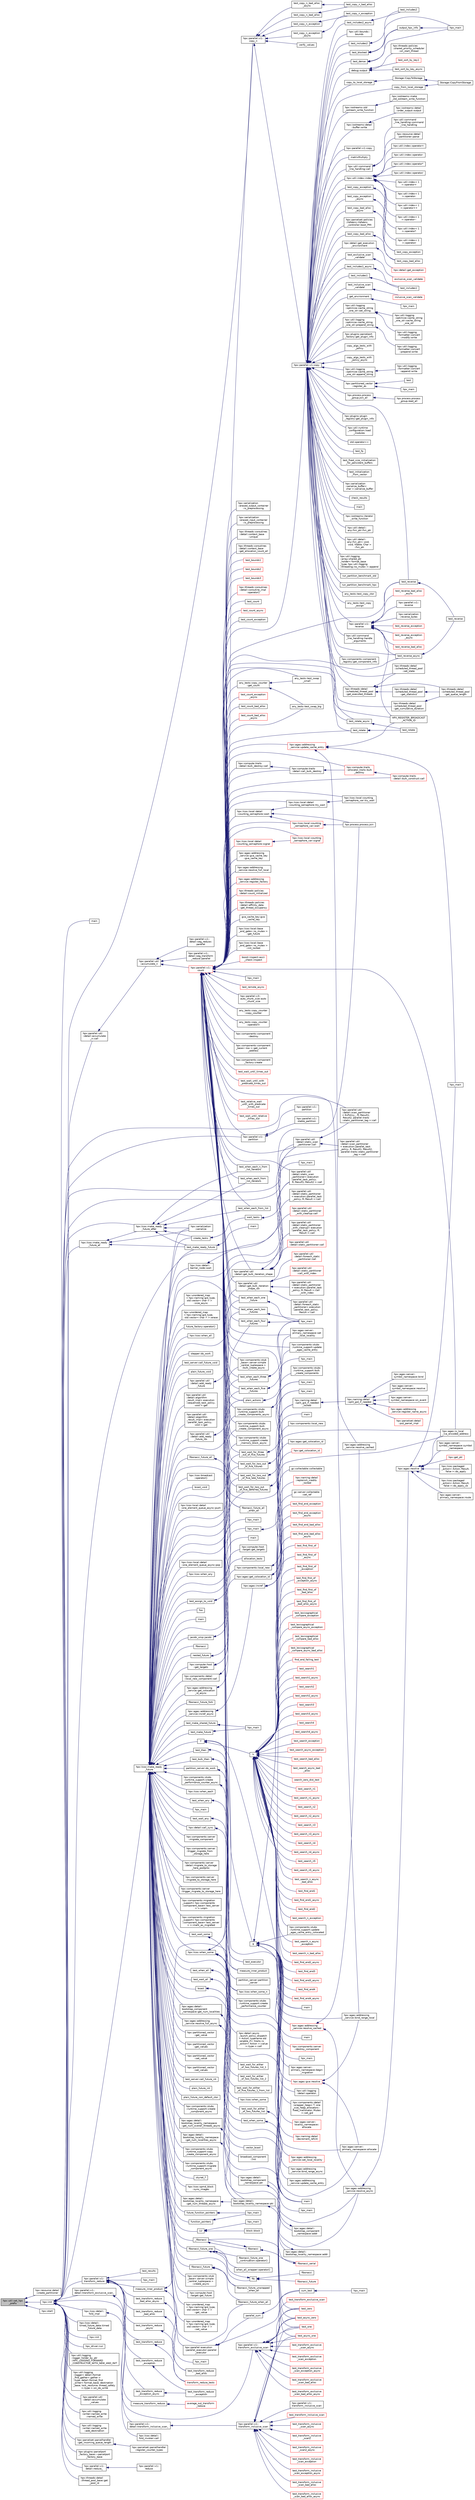 digraph "hpx::util::set_hpx_prefix"
{
  edge [fontname="Helvetica",fontsize="10",labelfontname="Helvetica",labelfontsize="10"];
  node [fontname="Helvetica",fontsize="10",shape=record];
  rankdir="LR";
  Node8022 [label="hpx::util::set_hpx\l_prefix",height=0.2,width=0.4,color="black", fillcolor="grey75", style="filled", fontcolor="black"];
  Node8022 -> Node8023 [dir="back",color="midnightblue",fontsize="10",style="solid",fontname="Helvetica"];
  Node8023 [label="hpx::resource::detail\l::create_partitioner",height=0.2,width=0.4,color="black", fillcolor="white", style="filled",URL="$d8/d1e/namespacehpx_1_1resource_1_1detail.html#a7cf4126748bdc4c7a71cb3c68e7d8a40"];
  Node8022 -> Node8024 [dir="back",color="midnightblue",fontsize="10",style="solid",fontname="Helvetica"];
  Node8024 [label="hpx::init",height=0.2,width=0.4,color="black", fillcolor="white", style="filled",URL="$d8/d83/namespacehpx.html#a3c694ea960b47c56b33351ba16e3d76b",tooltip="Main entry point for launching the HPX runtime system. "];
  Node8024 -> Node8025 [dir="back",color="midnightblue",fontsize="10",style="solid",fontname="Helvetica"];
  Node8025 [label="main",height=0.2,width=0.4,color="black", fillcolor="white", style="filled",URL="$d2/db1/1d__stencil__1_8cpp.html#a0ddf1224851353fc92bfbff6f499fa97"];
  Node8024 -> Node8026 [dir="back",color="midnightblue",fontsize="10",style="solid",fontname="Helvetica"];
  Node8026 [label="hpx::parallel::v1::\lcopy_n",height=0.2,width=0.4,color="black", fillcolor="white", style="filled",URL="$db/db9/namespacehpx_1_1parallel_1_1v1.html#a62b381b00123e950f7cd81ae9b16c4a6"];
  Node8026 -> Node8027 [dir="back",color="midnightblue",fontsize="10",style="solid",fontname="Helvetica"];
  Node8027 [label="hpx::parallel::v1::copy",height=0.2,width=0.4,color="black", fillcolor="white", style="filled",URL="$db/db9/namespacehpx_1_1parallel_1_1v1.html#a502f993845638113034b4a1629b7a3c7"];
  Node8027 -> Node8028 [dir="back",color="midnightblue",fontsize="10",style="solid",fontname="Helvetica"];
  Node8028 [label="hpx::util::detail::\lany::fxn_ptr::fxn_ptr",height=0.2,width=0.4,color="black", fillcolor="white", style="filled",URL="$d7/dcb/structhpx_1_1util_1_1detail_1_1any_1_1fxn__ptr.html#ac412cd5fb1858a7626b032904bfcc99d"];
  Node8027 -> Node8029 [dir="back",color="midnightblue",fontsize="10",style="solid",fontname="Helvetica"];
  Node8029 [label="hpx::util::detail::\lany::fxn_ptr\< void,\l void, Vtable, Char \>\l::fxn_ptr",height=0.2,width=0.4,color="black", fillcolor="white", style="filled",URL="$d4/dfd/structhpx_1_1util_1_1detail_1_1any_1_1fxn__ptr_3_01void_00_01void_00_01_vtable_00_01_char_01_4.html#a34b8b84c43fba3e9c96736494926ef9e"];
  Node8027 -> Node8030 [dir="back",color="midnightblue",fontsize="10",style="solid",fontname="Helvetica"];
  Node8030 [label="hpx::util::logging\l::array::shared_ptr\l_holder\< format_base\l_type, hpx::util::logging\l::threading::no_mutex \>::append",height=0.2,width=0.4,color="black", fillcolor="white", style="filled",URL="$d3/d8f/classhpx_1_1util_1_1logging_1_1array_1_1shared__ptr__holder.html#a048beba4280ba0e17bf9b63e48202479"];
  Node8027 -> Node8031 [dir="back",color="midnightblue",fontsize="10",style="solid",fontname="Helvetica"];
  Node8031 [label="run_partition_benchmark_std",height=0.2,width=0.4,color="black", fillcolor="white", style="filled",URL="$d9/d88/benchmark__partition_8cpp.html#a8587bbea477cabbc07fb8c0909fda4bf"];
  Node8027 -> Node8032 [dir="back",color="midnightblue",fontsize="10",style="solid",fontname="Helvetica"];
  Node8032 [label="run_partition_benchmark_hpx",height=0.2,width=0.4,color="black", fillcolor="white", style="filled",URL="$d9/d88/benchmark__partition_8cpp.html#a5c3c49868cd7a8f750c0d4d67d90501c"];
  Node8027 -> Node8033 [dir="back",color="midnightblue",fontsize="10",style="solid",fontname="Helvetica"];
  Node8033 [label="any_tests::test_copy_ctor",height=0.2,width=0.4,color="black", fillcolor="white", style="filled",URL="$de/db0/namespaceany__tests.html#a4d2963fdb2362116cd7576b469e16554"];
  Node8027 -> Node8034 [dir="back",color="midnightblue",fontsize="10",style="solid",fontname="Helvetica"];
  Node8034 [label="any_tests::test_copy\l_assign",height=0.2,width=0.4,color="black", fillcolor="white", style="filled",URL="$de/db0/namespaceany__tests.html#aedf0528c40685a62151d9d189d9478a8"];
  Node8027 -> Node8035 [dir="back",color="midnightblue",fontsize="10",style="solid",fontname="Helvetica"];
  Node8035 [label="hpx::iostreams::detail\l::buffer::write",height=0.2,width=0.4,color="black", fillcolor="white", style="filled",URL="$d0/d8a/structhpx_1_1iostreams_1_1detail_1_1buffer.html#a3806c1acdff428b6a80e01c3304b1320"];
  Node8035 -> Node8036 [dir="back",color="midnightblue",fontsize="10",style="solid",fontname="Helvetica"];
  Node8036 [label="hpx::iostreams::detail\l::order_output::output",height=0.2,width=0.4,color="black", fillcolor="white", style="filled",URL="$d8/d93/structhpx_1_1iostreams_1_1detail_1_1order__output.html#aa91d162ef08182ee688436517a0724c7"];
  Node8027 -> Node8037 [dir="back",color="midnightblue",fontsize="10",style="solid",fontname="Helvetica"];
  Node8037 [label="hpx::util::command\l_line_handling::handle\l_arguments",height=0.2,width=0.4,color="black", fillcolor="white", style="filled",URL="$d2/df0/structhpx_1_1util_1_1command__line__handling.html#a1aa8a009a61fe583bf8de6e144846eee"];
  Node8027 -> Node8038 [dir="back",color="midnightblue",fontsize="10",style="solid",fontname="Helvetica"];
  Node8038 [label="hpx::util::command\l_line_handling::call",height=0.2,width=0.4,color="black", fillcolor="white", style="filled",URL="$d2/df0/structhpx_1_1util_1_1command__line__handling.html#a88a7542cea910b1dcb77191654c3419e"];
  Node8038 -> Node8039 [dir="back",color="midnightblue",fontsize="10",style="solid",fontname="Helvetica"];
  Node8039 [label="hpx::util::command\l_line_handling::command\l_line_handling",height=0.2,width=0.4,color="black", fillcolor="white", style="filled",URL="$d2/df0/structhpx_1_1util_1_1command__line__handling.html#a41c8e4f57b82b9f0357d259c70d11527"];
  Node8038 -> Node8040 [dir="back",color="midnightblue",fontsize="10",style="solid",fontname="Helvetica"];
  Node8040 [label="hpx::resource::detail\l::partitioner::parse",height=0.2,width=0.4,color="black", fillcolor="white", style="filled",URL="$d0/dab/classhpx_1_1resource_1_1detail_1_1partitioner.html#a8319dd5018945e7d493f7a6d88a6ca02"];
  Node8027 -> Node8041 [dir="back",color="midnightblue",fontsize="10",style="solid",fontname="Helvetica"];
  Node8041 [label="hpx::components::component\l_registry::get_component_info",height=0.2,width=0.4,color="black", fillcolor="white", style="filled",URL="$de/da5/structhpx_1_1components_1_1component__registry.html#a12bb12c156afc3b514f5ae5aed45090f",tooltip="Return the ini-information for all contained components. "];
  Node8027 -> Node8042 [dir="back",color="midnightblue",fontsize="10",style="solid",fontname="Helvetica"];
  Node8042 [label="hpx::util::index::index",height=0.2,width=0.4,color="black", fillcolor="white", style="filled",URL="$de/d30/classhpx_1_1util_1_1index.html#abf882e9cdd8bf9d95b4faba144f9caed",tooltip="Effects: Zero-initializes each component. "];
  Node8042 -> Node8043 [dir="back",color="midnightblue",fontsize="10",style="solid",fontname="Helvetica"];
  Node8043 [label="hpx::util::index::operator+",height=0.2,width=0.4,color="black", fillcolor="white", style="filled",URL="$de/d30/classhpx_1_1util_1_1index.html#aa34af735cadc4d8a2b5692f4b412912e",tooltip="Returns: index<Rank>{*this} += rhs. "];
  Node8042 -> Node8044 [dir="back",color="midnightblue",fontsize="10",style="solid",fontname="Helvetica"];
  Node8044 [label="hpx::util::index::operator-",height=0.2,width=0.4,color="black", fillcolor="white", style="filled",URL="$de/d30/classhpx_1_1util_1_1index.html#af2673a8ee8f0a7d06b05aa0df21dd4fd",tooltip="Returns: index<Rank>{*this} -= rhs. "];
  Node8042 -> Node8045 [dir="back",color="midnightblue",fontsize="10",style="solid",fontname="Helvetica"];
  Node8045 [label="hpx::util::index::operator*",height=0.2,width=0.4,color="black", fillcolor="white", style="filled",URL="$de/d30/classhpx_1_1util_1_1index.html#a88b206e4eed810dfb3b2bc0946511fc1",tooltip="Returns: index<Rank>{*this} *= v. "];
  Node8042 -> Node8046 [dir="back",color="midnightblue",fontsize="10",style="solid",fontname="Helvetica"];
  Node8046 [label="hpx::util::index::operator/",height=0.2,width=0.4,color="black", fillcolor="white", style="filled",URL="$de/d30/classhpx_1_1util_1_1index.html#acd7ae8f549efa876966cf63fecef7bd6",tooltip="Returns: index<Rank>{*this} /= v. "];
  Node8042 -> Node8047 [dir="back",color="midnightblue",fontsize="10",style="solid",fontname="Helvetica"];
  Node8047 [label="hpx::util::index\< 1\l \>::operator+",height=0.2,width=0.4,color="black", fillcolor="white", style="filled",URL="$d5/d22/classhpx_1_1util_1_1index_3_011_01_4.html#ae39412c026f3104fa5ae68e39be44d36",tooltip="Returns: index<Rank>{*this} += rhs. "];
  Node8042 -> Node8048 [dir="back",color="midnightblue",fontsize="10",style="solid",fontname="Helvetica"];
  Node8048 [label="hpx::util::index\< 1\l \>::operator-",height=0.2,width=0.4,color="black", fillcolor="white", style="filled",URL="$d5/d22/classhpx_1_1util_1_1index_3_011_01_4.html#addbab11e083426c0fb78a18934335abf",tooltip="Returns: index<Rank>{*this} -= rhs. "];
  Node8042 -> Node8049 [dir="back",color="midnightblue",fontsize="10",style="solid",fontname="Helvetica"];
  Node8049 [label="hpx::util::index\< 1\l \>::operator++",height=0.2,width=0.4,color="black", fillcolor="white", style="filled",URL="$d5/d22/classhpx_1_1util_1_1index_3_011_01_4.html#aec7d69c870cafa096c629a0a9e7503ad"];
  Node8042 -> Node8050 [dir="back",color="midnightblue",fontsize="10",style="solid",fontname="Helvetica"];
  Node8050 [label="hpx::util::index\< 1\l \>::operator--",height=0.2,width=0.4,color="black", fillcolor="white", style="filled",URL="$d5/d22/classhpx_1_1util_1_1index_3_011_01_4.html#a1f14fc3ee6db184107e5d112e03dd6f7"];
  Node8042 -> Node8051 [dir="back",color="midnightblue",fontsize="10",style="solid",fontname="Helvetica"];
  Node8051 [label="hpx::util::index\< 1\l \>::operator*",height=0.2,width=0.4,color="black", fillcolor="white", style="filled",URL="$d5/d22/classhpx_1_1util_1_1index_3_011_01_4.html#a32f4ab025e08253ba6acf9351b1694da",tooltip="Returns: index<Rank>{*this} *= v. "];
  Node8042 -> Node8052 [dir="back",color="midnightblue",fontsize="10",style="solid",fontname="Helvetica"];
  Node8052 [label="hpx::util::index\< 1\l \>::operator/",height=0.2,width=0.4,color="black", fillcolor="white", style="filled",URL="$d5/d22/classhpx_1_1util_1_1index_3_011_01_4.html#a3d225d331fb3d8dc8fcb9e760c9518d9",tooltip="Returns: index<Rank>{*this} /= v. "];
  Node8027 -> Node8053 [dir="back",color="midnightblue",fontsize="10",style="solid",fontname="Helvetica"];
  Node8053 [label="hpx::util::bounds::\lbounds",height=0.2,width=0.4,color="black", fillcolor="white", style="filled",URL="$d4/d1b/classhpx_1_1util_1_1bounds.html#a601f156f60c6e659628f03d389770fe7",tooltip="Effects: Zero-initializes each component. "];
  Node8027 -> Node8054 [dir="back",color="midnightblue",fontsize="10",style="solid",fontname="Helvetica"];
  Node8054 [label="test_copy_exception",height=0.2,width=0.4,color="black", fillcolor="white", style="filled",URL="$d9/d54/copy_8cpp.html#a8ffc3bbb8c0f16b653e0f5c7cc243f21"];
  Node8054 -> Node8055 [dir="back",color="midnightblue",fontsize="10",style="solid",fontname="Helvetica"];
  Node8055 [label="test_copy_exception",height=0.2,width=0.4,color="black", fillcolor="white", style="filled",URL="$d9/d54/copy_8cpp.html#af7fb37549a32793d916e9bad873d5813"];
  Node8027 -> Node8056 [dir="back",color="midnightblue",fontsize="10",style="solid",fontname="Helvetica"];
  Node8056 [label="test_copy_exception\l_async",height=0.2,width=0.4,color="black", fillcolor="white", style="filled",URL="$d9/d54/copy_8cpp.html#a975f6058b2ad575758bb9c1b54a1c464"];
  Node8056 -> Node8055 [dir="back",color="midnightblue",fontsize="10",style="solid",fontname="Helvetica"];
  Node8027 -> Node8057 [dir="back",color="midnightblue",fontsize="10",style="solid",fontname="Helvetica"];
  Node8057 [label="test_copy_bad_alloc",height=0.2,width=0.4,color="black", fillcolor="white", style="filled",URL="$d9/d54/copy_8cpp.html#a4c5374392b9ae4528dc31288a3a45d20"];
  Node8057 -> Node8058 [dir="back",color="midnightblue",fontsize="10",style="solid",fontname="Helvetica"];
  Node8058 [label="test_copy_bad_alloc",height=0.2,width=0.4,color="black", fillcolor="white", style="filled",URL="$d9/d54/copy_8cpp.html#aedcfd9653ff5c789744b7fa97fdf2823"];
  Node8027 -> Node8059 [dir="back",color="midnightblue",fontsize="10",style="solid",fontname="Helvetica"];
  Node8059 [label="test_copy_bad_alloc\l_async",height=0.2,width=0.4,color="black", fillcolor="white", style="filled",URL="$d9/d54/copy_8cpp.html#aae3d66abea479b770899329ccb071715"];
  Node8059 -> Node8058 [dir="back",color="midnightblue",fontsize="10",style="solid",fontname="Helvetica"];
  Node8027 -> Node8060 [dir="back",color="midnightblue",fontsize="10",style="solid",fontname="Helvetica"];
  Node8060 [label="hpx::parallel::v1::copy",height=0.2,width=0.4,color="black", fillcolor="white", style="filled",URL="$db/db9/namespacehpx_1_1parallel_1_1v1.html#acbc0b8406e3e0e109cbbae1ba799520f"];
  Node8027 -> Node8061 [dir="back",color="midnightblue",fontsize="10",style="solid",fontname="Helvetica"];
  Node8061 [label="matrixMultiply",height=0.2,width=0.4,color="black", fillcolor="white", style="filled",URL="$dd/d84/cublas__matmul_8cpp.html#aa067c394898cc546b800722bc5eae6ee"];
  Node8027 -> Node8062 [dir="back",color="midnightblue",fontsize="10",style="solid",fontname="Helvetica"];
  Node8062 [label="hpx::detail::get_execution\l_environment",height=0.2,width=0.4,color="black", fillcolor="white", style="filled",URL="$d5/dbe/namespacehpx_1_1detail.html#a3e32a0565372de65928b1a495a4e9d2b"];
  Node8062 -> Node8063 [dir="back",color="midnightblue",fontsize="10",style="solid",fontname="Helvetica"];
  Node8063 [label="hpx::detail::get_exception",height=0.2,width=0.4,color="red", fillcolor="white", style="filled",URL="$d5/dbe/namespacehpx_1_1detail.html#a9bc870a59e82a707b66f801d11a31524"];
  Node8027 -> Node8067 [dir="back",color="midnightblue",fontsize="10",style="solid",fontname="Helvetica"];
  Node8067 [label="test_exclusive_scan\l_validate",height=0.2,width=0.4,color="black", fillcolor="white", style="filled",URL="$df/d8d/exclusive__scan__validate_8cpp.html#a3ad0827210ccbc9a0b7c3f7082df3661"];
  Node8067 -> Node8068 [dir="back",color="midnightblue",fontsize="10",style="solid",fontname="Helvetica"];
  Node8068 [label="exclusive_scan_validate",height=0.2,width=0.4,color="red", fillcolor="white", style="filled",URL="$df/d8d/exclusive__scan__validate_8cpp.html#a3178f79cb25796b61aa07c085078a217"];
  Node8027 -> Node8070 [dir="back",color="midnightblue",fontsize="10",style="solid",fontname="Helvetica"];
  Node8070 [label="test_includes1",height=0.2,width=0.4,color="black", fillcolor="white", style="filled",URL="$dc/d10/includes_8cpp.html#ac9a328bca1819c3cf102403b9e78af4d"];
  Node8070 -> Node8071 [dir="back",color="midnightblue",fontsize="10",style="solid",fontname="Helvetica"];
  Node8071 [label="test_includes1",height=0.2,width=0.4,color="black", fillcolor="white", style="filled",URL="$dc/d10/includes_8cpp.html#a6d101b4dd9e1eda799b990378346277a"];
  Node8027 -> Node8072 [dir="back",color="midnightblue",fontsize="10",style="solid",fontname="Helvetica"];
  Node8072 [label="test_includes1_async",height=0.2,width=0.4,color="black", fillcolor="white", style="filled",URL="$dc/d10/includes_8cpp.html#a54dad366ee0ed5b7f40cb5bf2eb78c8b"];
  Node8072 -> Node8071 [dir="back",color="midnightblue",fontsize="10",style="solid",fontname="Helvetica"];
  Node8027 -> Node8073 [dir="back",color="midnightblue",fontsize="10",style="solid",fontname="Helvetica"];
  Node8073 [label="test_includes2",height=0.2,width=0.4,color="black", fillcolor="white", style="filled",URL="$dc/d10/includes_8cpp.html#aa28131ce41bfe9d6f55063ecaaa95d0b"];
  Node8073 -> Node8074 [dir="back",color="midnightblue",fontsize="10",style="solid",fontname="Helvetica"];
  Node8074 [label="test_includes2",height=0.2,width=0.4,color="black", fillcolor="white", style="filled",URL="$dc/d10/includes_8cpp.html#a094e019ec3ea270d55f1b58f7e08cfd0"];
  Node8027 -> Node8075 [dir="back",color="midnightblue",fontsize="10",style="solid",fontname="Helvetica"];
  Node8075 [label="test_includes2_async",height=0.2,width=0.4,color="black", fillcolor="white", style="filled",URL="$dc/d10/includes_8cpp.html#a74f23df4b3d3dfced1942f74518c545e"];
  Node8075 -> Node8074 [dir="back",color="midnightblue",fontsize="10",style="solid",fontname="Helvetica"];
  Node8027 -> Node8076 [dir="back",color="midnightblue",fontsize="10",style="solid",fontname="Helvetica"];
  Node8076 [label="test_inclusive_scan\l_validate",height=0.2,width=0.4,color="black", fillcolor="white", style="filled",URL="$d1/d1e/inclusive__scan__tests_8hpp.html#a2576aec37ed584e4e707efc8e894d04f"];
  Node8076 -> Node8077 [dir="back",color="midnightblue",fontsize="10",style="solid",fontname="Helvetica"];
  Node8077 [label="inclusive_scan_validate",height=0.2,width=0.4,color="red", fillcolor="white", style="filled",URL="$d4/d31/inclusive__scan_8cpp.html#ac12e0974d9a242534d53315ebffcf4ea"];
  Node8027 -> Node8079 [dir="back",color="midnightblue",fontsize="10",style="solid",fontname="Helvetica"];
  Node8079 [label="get_environment",height=0.2,width=0.4,color="black", fillcolor="white", style="filled",URL="$df/ddc/launch__process_8cpp.html#a0cf78c7984634501049f3dc46fd28d69"];
  Node8079 -> Node8080 [dir="back",color="midnightblue",fontsize="10",style="solid",fontname="Helvetica"];
  Node8080 [label="hpx_main",height=0.2,width=0.4,color="black", fillcolor="white", style="filled",URL="$df/ddc/launch__process_8cpp.html#a4ca51ec94fa82421fc621b58eef7b01c"];
  Node8027 -> Node8081 [dir="back",color="midnightblue",fontsize="10",style="solid",fontname="Helvetica"];
  Node8081 [label="hpx::parcelset::policies\l::libfabric::libfabric\l_controller::boot_PMI",height=0.2,width=0.4,color="black", fillcolor="white", style="filled",URL="$db/d9f/classhpx_1_1parcelset_1_1policies_1_1libfabric_1_1libfabric__controller.html#a8107a3c0779afb2b6f59b6f2d7fed085"];
  Node8027 -> Node8082 [dir="back",color="midnightblue",fontsize="10",style="solid",fontname="Helvetica"];
  Node8082 [label="copy_to_local_storage",height=0.2,width=0.4,color="black", fillcolor="white", style="filled",URL="$db/daa/network__storage_8cpp.html#a4a30e53cccd72e7de949feb0415f8d20"];
  Node8082 -> Node8083 [dir="back",color="midnightblue",fontsize="10",style="solid",fontname="Helvetica"];
  Node8083 [label="Storage::CopyToStorage",height=0.2,width=0.4,color="black", fillcolor="white", style="filled",URL="$db/dd5/namespace_storage.html#a67db530df57f7b0d41ea9afcaac8946c"];
  Node8083 -> Node8084 [dir="back",color="midnightblue",fontsize="10",style="solid",fontname="Helvetica"];
  Node8084 [label="Storage::CopyFromStorage",height=0.2,width=0.4,color="black", fillcolor="white", style="filled",URL="$db/dd5/namespace_storage.html#afc22ee9d2a21b6e473f85bb8b98c93b0"];
  Node8027 -> Node8085 [dir="back",color="midnightblue",fontsize="10",style="solid",fontname="Helvetica"];
  Node8085 [label="copy_from_local_storage",height=0.2,width=0.4,color="black", fillcolor="white", style="filled",URL="$db/daa/network__storage_8cpp.html#a6abda1483818c08b41b9b2eeb5d974a3"];
  Node8085 -> Node8084 [dir="back",color="midnightblue",fontsize="10",style="solid",fontname="Helvetica"];
  Node8027 -> Node8086 [dir="back",color="midnightblue",fontsize="10",style="solid",fontname="Helvetica"];
  Node8086 [label="hpx::util::logging\l::optimize::cache_string\l_one_str::set_string",height=0.2,width=0.4,color="black", fillcolor="white", style="filled",URL="$d2/df1/structhpx_1_1util_1_1logging_1_1optimize_1_1cache__string__one__str.html#a68a6011976ebbb742364cbdcbbad654c"];
  Node8086 -> Node8087 [dir="back",color="midnightblue",fontsize="10",style="solid",fontname="Helvetica"];
  Node8087 [label="hpx::util::logging\l::formatter::convert\l::modify::write",height=0.2,width=0.4,color="black", fillcolor="white", style="filled",URL="$df/d5f/namespacehpx_1_1util_1_1logging_1_1formatter_1_1convert_1_1modify.html#a7c07f6847ab66deacc9a8f568981251f"];
  Node8086 -> Node8088 [dir="back",color="midnightblue",fontsize="10",style="solid",fontname="Helvetica"];
  Node8088 [label="hpx::util::logging\l::optimize::cache_string\l_one_str::cache_string\l_one_str",height=0.2,width=0.4,color="black", fillcolor="white", style="filled",URL="$d2/df1/structhpx_1_1util_1_1logging_1_1optimize_1_1cache__string__one__str.html#acb8b3a32a98895381f06c406f4c0f923"];
  Node8027 -> Node8089 [dir="back",color="midnightblue",fontsize="10",style="solid",fontname="Helvetica"];
  Node8089 [label="hpx::util::logging\l::optimize::cache_string\l_one_str::prepend_string",height=0.2,width=0.4,color="black", fillcolor="white", style="filled",URL="$d2/df1/structhpx_1_1util_1_1logging_1_1optimize_1_1cache__string__one__str.html#ac65d8bb47cd38308b999f665ec8e743f"];
  Node8089 -> Node8090 [dir="back",color="midnightblue",fontsize="10",style="solid",fontname="Helvetica"];
  Node8090 [label="hpx::util::logging\l::formatter::convert\l::prepend::write",height=0.2,width=0.4,color="black", fillcolor="white", style="filled",URL="$de/d08/namespacehpx_1_1util_1_1logging_1_1formatter_1_1convert_1_1prepend.html#a9d1f7a8714138e4c036db67efa8a84ef"];
  Node8027 -> Node8091 [dir="back",color="midnightblue",fontsize="10",style="solid",fontname="Helvetica"];
  Node8091 [label="hpx::util::logging\l::optimize::cache_string\l_one_str::append_string",height=0.2,width=0.4,color="black", fillcolor="white", style="filled",URL="$d2/df1/structhpx_1_1util_1_1logging_1_1optimize_1_1cache__string__one__str.html#aa454ed031c9577ea72be70dc9db7fb0e"];
  Node8091 -> Node8092 [dir="back",color="midnightblue",fontsize="10",style="solid",fontname="Helvetica"];
  Node8092 [label="hpx::util::logging\l::formatter::convert\l::append::write",height=0.2,width=0.4,color="black", fillcolor="white", style="filled",URL="$da/d97/namespacehpx_1_1util_1_1logging_1_1formatter_1_1convert_1_1append.html#a4b983567f53121b8e642d2b68e4b56d7"];
  Node8027 -> Node8093 [dir="back",color="midnightblue",fontsize="10",style="solid",fontname="Helvetica"];
  Node8093 [label="hpx::plugins::parcelport\l_factory::get_plugin_info",height=0.2,width=0.4,color="black", fillcolor="white", style="filled",URL="$d2/d50/structhpx_1_1plugins_1_1parcelport__factory.html#ae0bfc9ba44b48f0fab21ce8ad91f98aa"];
  Node8027 -> Node8094 [dir="back",color="midnightblue",fontsize="10",style="solid",fontname="Helvetica"];
  Node8094 [label="copy_algo_tests_with\l_policy",height=0.2,width=0.4,color="black", fillcolor="white", style="filled",URL="$d9/d91/partitioned__vector__copy_8cpp.html#ae0e3f9d05350442941fbd4339e31e6be"];
  Node8027 -> Node8095 [dir="back",color="midnightblue",fontsize="10",style="solid",fontname="Helvetica"];
  Node8095 [label="copy_algo_tests_with\l_policy_async",height=0.2,width=0.4,color="black", fillcolor="white", style="filled",URL="$d9/d91/partitioned__vector__copy_8cpp.html#a2a8bfcd77f2b6d1bef69bbfcd08f2ca3"];
  Node8027 -> Node8096 [dir="back",color="midnightblue",fontsize="10",style="solid",fontname="Helvetica"];
  Node8096 [label="hpx::partitioned_vector\l::register_as",height=0.2,width=0.4,color="black", fillcolor="white", style="filled",URL="$d1/d60/classhpx_1_1partitioned__vector.html#aa5bc9806884a016563badd3631acba76"];
  Node8096 -> Node8097 [dir="back",color="midnightblue",fontsize="10",style="solid",fontname="Helvetica"];
  Node8097 [label="hpx_main",height=0.2,width=0.4,color="black", fillcolor="white", style="filled",URL="$db/d7c/partitioned__vector__spmd__foreach_8cpp.html#a4ca51ec94fa82421fc621b58eef7b01c"];
  Node8096 -> Node8098 [dir="back",color="midnightblue",fontsize="10",style="solid",fontname="Helvetica"];
  Node8098 [label="test",height=0.2,width=0.4,color="black", fillcolor="white", style="filled",URL="$dd/dc9/serialization__partitioned__vector_8cpp.html#ad31f39df04713d49dcb2ed6f9ec4c77b"];
  Node8027 -> Node8099 [dir="back",color="midnightblue",fontsize="10",style="solid",fontname="Helvetica"];
  Node8099 [label="hpx::plugins::plugin\l_registry::get_plugin_info",height=0.2,width=0.4,color="black", fillcolor="white", style="filled",URL="$d2/d92/structhpx_1_1plugins_1_1plugin__registry.html#ac91702c64cc8940454562390d79e341f",tooltip="Return the ini-information for all contained components. "];
  Node8027 -> Node8100 [dir="back",color="midnightblue",fontsize="10",style="solid",fontname="Helvetica"];
  Node8100 [label="hpx.process.process\l_group.join_all",height=0.2,width=0.4,color="black", fillcolor="white", style="filled",URL="$d5/d67/classhpx_1_1process_1_1process__group.html#adcfb796ea57830ecf0c854f89e10f7b0"];
  Node8100 -> Node8101 [dir="back",color="midnightblue",fontsize="10",style="solid",fontname="Helvetica"];
  Node8101 [label="hpx.process.process\l_group.read_all",height=0.2,width=0.4,color="black", fillcolor="white", style="filled",URL="$d5/d67/classhpx_1_1process_1_1process__group.html#a9250808f2c832dbcce173126d1df9106"];
  Node8027 -> Node8102 [dir="back",color="midnightblue",fontsize="10",style="solid",fontname="Helvetica"];
  Node8102 [label="test_reverse",height=0.2,width=0.4,color="black", fillcolor="white", style="filled",URL="$d8/dc4/reverse_8cpp.html#a698a7dfc93bebfd1903e9279d728b478"];
  Node8102 -> Node8103 [dir="back",color="midnightblue",fontsize="10",style="solid",fontname="Helvetica"];
  Node8103 [label="test_reverse",height=0.2,width=0.4,color="black", fillcolor="white", style="filled",URL="$d8/dc4/reverse_8cpp.html#af8ceb06646276dda271ee75fb9cb1330"];
  Node8027 -> Node8104 [dir="back",color="midnightblue",fontsize="10",style="solid",fontname="Helvetica"];
  Node8104 [label="test_reverse_async",height=0.2,width=0.4,color="black", fillcolor="white", style="filled",URL="$d8/dc4/reverse_8cpp.html#a98d04b1d1b66041667a0b108cb75bd94"];
  Node8104 -> Node8103 [dir="back",color="midnightblue",fontsize="10",style="solid",fontname="Helvetica"];
  Node8027 -> Node8105 [dir="back",color="midnightblue",fontsize="10",style="solid",fontname="Helvetica"];
  Node8105 [label="hpx::parallel::v1::\lreverse",height=0.2,width=0.4,color="black", fillcolor="white", style="filled",URL="$db/db9/namespacehpx_1_1parallel_1_1v1.html#a6bbf1266e4c8218912dd6b0f4e45af81"];
  Node8105 -> Node8106 [dir="back",color="midnightblue",fontsize="10",style="solid",fontname="Helvetica"];
  Node8106 [label="hpx::serialization\l::reverse_bytes",height=0.2,width=0.4,color="black", fillcolor="white", style="filled",URL="$d5/d3c/namespacehpx_1_1serialization.html#a8f011ebc83a6d30da709e16b0cb73d01"];
  Node8105 -> Node8102 [dir="back",color="midnightblue",fontsize="10",style="solid",fontname="Helvetica"];
  Node8105 -> Node8104 [dir="back",color="midnightblue",fontsize="10",style="solid",fontname="Helvetica"];
  Node8105 -> Node8107 [dir="back",color="midnightblue",fontsize="10",style="solid",fontname="Helvetica"];
  Node8107 [label="test_reverse_exception",height=0.2,width=0.4,color="red", fillcolor="white", style="filled",URL="$d8/dc4/reverse_8cpp.html#a3fc488f688ffcc2638e75651d05ce0a1"];
  Node8105 -> Node8109 [dir="back",color="midnightblue",fontsize="10",style="solid",fontname="Helvetica"];
  Node8109 [label="test_reverse_exception\l_async",height=0.2,width=0.4,color="red", fillcolor="white", style="filled",URL="$d8/dc4/reverse_8cpp.html#aa1ef542757feafa7771fd3a91fad9ec3"];
  Node8105 -> Node8110 [dir="back",color="midnightblue",fontsize="10",style="solid",fontname="Helvetica"];
  Node8110 [label="test_reverse_bad_alloc",height=0.2,width=0.4,color="red", fillcolor="white", style="filled",URL="$d8/dc4/reverse_8cpp.html#a40fe535807d02cbe5ca07115a9136645"];
  Node8105 -> Node8112 [dir="back",color="midnightblue",fontsize="10",style="solid",fontname="Helvetica"];
  Node8112 [label="test_reverse_bad_alloc\l_async",height=0.2,width=0.4,color="red", fillcolor="white", style="filled",URL="$d8/dc4/reverse_8cpp.html#ae0154bff33a98454ffa3b43769b3947c"];
  Node8105 -> Node8113 [dir="back",color="midnightblue",fontsize="10",style="solid",fontname="Helvetica"];
  Node8113 [label="hpx::parallel::v1::\lreverse",height=0.2,width=0.4,color="black", fillcolor="white", style="filled",URL="$db/db9/namespacehpx_1_1parallel_1_1v1.html#add542518419ae02ebf254281b2f6b467"];
  Node8105 -> Node8114 [dir="back",color="midnightblue",fontsize="10",style="solid",fontname="Helvetica"];
  Node8114 [label="HPX_REGISTER_BROADCAST\l_ACTION_ID",height=0.2,width=0.4,color="black", fillcolor="white", style="filled",URL="$de/d5c/runtime__support__server_8cpp.html#a2c7fd60adfab122ae67b173ad73fc706"];
  Node8027 -> Node8115 [dir="back",color="midnightblue",fontsize="10",style="solid",fontname="Helvetica"];
  Node8115 [label="test_rotate",height=0.2,width=0.4,color="black", fillcolor="white", style="filled",URL="$d7/d5d/rotate_8cpp.html#ab8a8520d8bdef3f9022bc5377426d949"];
  Node8115 -> Node8116 [dir="back",color="midnightblue",fontsize="10",style="solid",fontname="Helvetica"];
  Node8116 [label="test_rotate",height=0.2,width=0.4,color="black", fillcolor="white", style="filled",URL="$d7/d5d/rotate_8cpp.html#ae9e7ca0d224acd1e52ac006b1b1249e6"];
  Node8027 -> Node8117 [dir="back",color="midnightblue",fontsize="10",style="solid",fontname="Helvetica"];
  Node8117 [label="test_rotate_async",height=0.2,width=0.4,color="black", fillcolor="white", style="filled",URL="$d7/d5d/rotate_8cpp.html#ae3e37eb13d1c555e7ec861e99599cecb"];
  Node8117 -> Node8116 [dir="back",color="midnightblue",fontsize="10",style="solid",fontname="Helvetica"];
  Node8027 -> Node8118 [dir="back",color="midnightblue",fontsize="10",style="solid",fontname="Helvetica"];
  Node8118 [label="hpx::util::runtime\l_configuration::load\l_modules",height=0.2,width=0.4,color="black", fillcolor="white", style="filled",URL="$d8/d70/classhpx_1_1util_1_1runtime__configuration.html#a684c450613a1e9286639e43b793a07ce"];
  Node8027 -> Node8119 [dir="back",color="midnightblue",fontsize="10",style="solid",fontname="Helvetica"];
  Node8119 [label="hpx::threads::detail\l::scheduled_thread_pool\l::set_state",height=0.2,width=0.4,color="black", fillcolor="white", style="filled",URL="$d2/df7/classhpx_1_1threads_1_1detail_1_1scheduled__thread__pool.html#a4c5c2e57730a788a22926759bcc07972"];
  Node8027 -> Node8120 [dir="back",color="midnightblue",fontsize="10",style="solid",fontname="Helvetica"];
  Node8120 [label="hpx::threads::detail\l::scheduled_thread_pool\l::get_executed_threads",height=0.2,width=0.4,color="black", fillcolor="white", style="filled",URL="$d2/df7/classhpx_1_1threads_1_1detail_1_1scheduled__thread__pool.html#a752993760499d1faf511432e3230620a"];
  Node8120 -> Node8121 [dir="back",color="midnightblue",fontsize="10",style="solid",fontname="Helvetica"];
  Node8121 [label="hpx::threads::detail\l::scheduled_thread_pool\l::get_queue_length",height=0.2,width=0.4,color="black", fillcolor="white", style="filled",URL="$d2/df7/classhpx_1_1threads_1_1detail_1_1scheduled__thread__pool.html#a2f281765fae56e182a978b907c75f1ca"];
  Node8120 -> Node8119 [dir="back",color="midnightblue",fontsize="10",style="solid",fontname="Helvetica"];
  Node8120 -> Node8122 [dir="back",color="midnightblue",fontsize="10",style="solid",fontname="Helvetica"];
  Node8122 [label="hpx::threads::detail\l::scheduled_thread_pool\l::get_statistics",height=0.2,width=0.4,color="black", fillcolor="white", style="filled",URL="$d2/df7/classhpx_1_1threads_1_1detail_1_1scheduled__thread__pool.html#af2dcb72d2af1ae8d518295a975531b21"];
  Node8122 -> Node8121 [dir="back",color="midnightblue",fontsize="10",style="solid",fontname="Helvetica"];
  Node8027 -> Node8123 [dir="back",color="midnightblue",fontsize="10",style="solid",fontname="Helvetica"];
  Node8123 [label="hpx::threads::detail\l::scheduled_thread_pool\l::get_cumulative_duration",height=0.2,width=0.4,color="black", fillcolor="white", style="filled",URL="$d2/df7/classhpx_1_1threads_1_1detail_1_1scheduled__thread__pool.html#a8d4a988d98693b637a1591ecbc404721"];
  Node8123 -> Node8121 [dir="back",color="midnightblue",fontsize="10",style="solid",fontname="Helvetica"];
  Node8027 -> Node8124 [dir="back",color="midnightblue",fontsize="10",style="solid",fontname="Helvetica"];
  Node8124 [label="std::operator\<\<",height=0.2,width=0.4,color="black", fillcolor="white", style="filled",URL="$d8/dcc/namespacestd.html#a7b26db8bc46202080a4c579d92a9013a"];
  Node8027 -> Node8125 [dir="back",color="midnightblue",fontsize="10",style="solid",fontname="Helvetica"];
  Node8125 [label="test_fp",height=0.2,width=0.4,color="black", fillcolor="white", style="filled",URL="$d8/d4f/serialization__unordered__map_8cpp.html#a1562c7873e81687d6bf131c9993a198d"];
  Node8027 -> Node8126 [dir="back",color="midnightblue",fontsize="10",style="solid",fontname="Helvetica"];
  Node8126 [label="test_fixed_size_initialization\l_for_persistent_buffers",height=0.2,width=0.4,color="black", fillcolor="white", style="filled",URL="$d1/d00/serialize__buffer_8cpp.html#abe9b6b9d0e6120127310acff16e660e4"];
  Node8027 -> Node8127 [dir="back",color="midnightblue",fontsize="10",style="solid",fontname="Helvetica"];
  Node8127 [label="test_initialization\l_from_vector",height=0.2,width=0.4,color="black", fillcolor="white", style="filled",URL="$d1/d00/serialize__buffer_8cpp.html#a7c7ba2950fb1f3ce99c5a169b38ecbc6"];
  Node8027 -> Node8128 [dir="back",color="midnightblue",fontsize="10",style="solid",fontname="Helvetica"];
  Node8128 [label="hpx::serialization\l::serialize_buffer\<\l char \>::serialize_buffer",height=0.2,width=0.4,color="black", fillcolor="white", style="filled",URL="$dd/d44/classhpx_1_1serialization_1_1serialize__buffer.html#a02f6fb2c4b1df266d4efadea9db6c959"];
  Node8027 -> Node8129 [dir="back",color="midnightblue",fontsize="10",style="solid",fontname="Helvetica"];
  Node8129 [label="debug::output",height=0.2,width=0.4,color="black", fillcolor="white", style="filled",URL="$d2/dde/namespacedebug.html#abf30712c4e5a6ef52e7161d55681751f"];
  Node8129 -> Node8130 [dir="back",color="midnightblue",fontsize="10",style="solid",fontname="Helvetica"];
  Node8130 [label="hpx::threads::policies\l::shared_priority_scheduler\l::on_start_thread",height=0.2,width=0.4,color="black", fillcolor="white", style="filled",URL="$d8/d52/classhpx_1_1threads_1_1policies_1_1shared__priority__scheduler.html#a6b50d46539ac974cbe2706f56c2fbc3f"];
  Node8129 -> Node8131 [dir="back",color="midnightblue",fontsize="10",style="solid",fontname="Helvetica"];
  Node8131 [label="test_sort_by_key1",height=0.2,width=0.4,color="red", fillcolor="white", style="filled",URL="$df/daa/sort__by__key_8cpp.html#a8652239ac3ed0857d7ab6d8a87ee38d5"];
  Node8129 -> Node8133 [dir="back",color="midnightblue",fontsize="10",style="solid",fontname="Helvetica"];
  Node8133 [label="test_sort_by_key_async",height=0.2,width=0.4,color="black", fillcolor="white", style="filled",URL="$df/daa/sort__by__key_8cpp.html#ac09b80a6ff7103516379f571e4f168ce"];
  Node8027 -> Node8134 [dir="back",color="midnightblue",fontsize="10",style="solid",fontname="Helvetica"];
  Node8134 [label="check_results",height=0.2,width=0.4,color="black", fillcolor="white", style="filled",URL="$da/d5f/stream_8cpp.html#a35f01bec8b4f294117e3760cc2239993"];
  Node8027 -> Node8135 [dir="back",color="midnightblue",fontsize="10",style="solid",fontname="Helvetica"];
  Node8135 [label="test_dense",height=0.2,width=0.4,color="black", fillcolor="white", style="filled",URL="$d5/d98/tests_8hh.html#afc18472d3b5d5c43c321bab65a841aec"];
  Node8135 -> Node8136 [dir="back",color="midnightblue",fontsize="10",style="solid",fontname="Helvetica"];
  Node8136 [label="output_hpx_info",height=0.2,width=0.4,color="black", fillcolor="white", style="filled",URL="$d9/d0f/main_8cc.html#a22d5612b13072491f3de2340527ce19f"];
  Node8136 -> Node8137 [dir="back",color="midnightblue",fontsize="10",style="solid",fontname="Helvetica"];
  Node8137 [label="hpx_main",height=0.2,width=0.4,color="black", fillcolor="white", style="filled",URL="$d9/d0f/main_8cc.html#a344a9bb316c276641af2d061a2558c97"];
  Node8135 -> Node8137 [dir="back",color="midnightblue",fontsize="10",style="solid",fontname="Helvetica"];
  Node8027 -> Node8138 [dir="back",color="midnightblue",fontsize="10",style="solid",fontname="Helvetica"];
  Node8138 [label="test_blocked",height=0.2,width=0.4,color="black", fillcolor="white", style="filled",URL="$d5/d98/tests_8hh.html#a0dc326736d80613005e0cd8046735b9e"];
  Node8138 -> Node8136 [dir="back",color="midnightblue",fontsize="10",style="solid",fontname="Helvetica"];
  Node8138 -> Node8137 [dir="back",color="midnightblue",fontsize="10",style="solid",fontname="Helvetica"];
  Node8027 -> Node8139 [dir="back",color="midnightblue",fontsize="10",style="solid",fontname="Helvetica"];
  Node8139 [label="main",height=0.2,width=0.4,color="black", fillcolor="white", style="filled",URL="$dd/d98/transform__iterator2_8cpp.html#ae66f6b31b5ad750f1fe042a706a4e3d4"];
  Node8027 -> Node8140 [dir="back",color="midnightblue",fontsize="10",style="solid",fontname="Helvetica"];
  Node8140 [label="hpx::iostreams::iterator\l_write_function",height=0.2,width=0.4,color="black", fillcolor="white", style="filled",URL="$dd/d1d/namespacehpx_1_1iostreams.html#a1168c74b2882f91d7bfe07df782a84b1"];
  Node8027 -> Node8141 [dir="back",color="midnightblue",fontsize="10",style="solid",fontname="Helvetica"];
  Node8141 [label="hpx::iostreams::std\l_ostream_write_function",height=0.2,width=0.4,color="black", fillcolor="white", style="filled",URL="$dd/d1d/namespacehpx_1_1iostreams.html#a370c267b7f506c4627590a921b3e604b"];
  Node8141 -> Node8142 [dir="back",color="midnightblue",fontsize="10",style="solid",fontname="Helvetica"];
  Node8142 [label="hpx::iostreams::make\l_std_ostream_write_function",height=0.2,width=0.4,color="black", fillcolor="white", style="filled",URL="$dd/d1d/namespacehpx_1_1iostreams.html#a19f825d7b333e84e41c922199d7f6af1"];
  Node8026 -> Node8143 [dir="back",color="midnightblue",fontsize="10",style="solid",fontname="Helvetica"];
  Node8143 [label="test_copy_n_exception",height=0.2,width=0.4,color="black", fillcolor="white", style="filled",URL="$d3/d44/copyn_8cpp.html#abe4e05d78a05b84674e56fe6c39fca90"];
  Node8143 -> Node8144 [dir="back",color="midnightblue",fontsize="10",style="solid",fontname="Helvetica"];
  Node8144 [label="test_copy_n_exception",height=0.2,width=0.4,color="black", fillcolor="white", style="filled",URL="$d3/d44/copyn_8cpp.html#a759f36646bff1264f307657be7256457"];
  Node8026 -> Node8145 [dir="back",color="midnightblue",fontsize="10",style="solid",fontname="Helvetica"];
  Node8145 [label="test_copy_n_exception\l_async",height=0.2,width=0.4,color="black", fillcolor="white", style="filled",URL="$d3/d44/copyn_8cpp.html#a42328f0b598518eafcc7b94d6a28425d"];
  Node8145 -> Node8144 [dir="back",color="midnightblue",fontsize="10",style="solid",fontname="Helvetica"];
  Node8026 -> Node8146 [dir="back",color="midnightblue",fontsize="10",style="solid",fontname="Helvetica"];
  Node8146 [label="test_copy_n_bad_alloc",height=0.2,width=0.4,color="black", fillcolor="white", style="filled",URL="$d3/d44/copyn_8cpp.html#a74eb1f7d59b681e15d11f90c85f48147"];
  Node8146 -> Node8147 [dir="back",color="midnightblue",fontsize="10",style="solid",fontname="Helvetica"];
  Node8147 [label="test_copy_n_bad_alloc",height=0.2,width=0.4,color="black", fillcolor="white", style="filled",URL="$d3/d44/copyn_8cpp.html#a7670322fc993a56ef4dfba081e71275d"];
  Node8026 -> Node8148 [dir="back",color="midnightblue",fontsize="10",style="solid",fontname="Helvetica"];
  Node8148 [label="test_copy_n_bad_alloc\l_async",height=0.2,width=0.4,color="black", fillcolor="white", style="filled",URL="$d3/d44/copyn_8cpp.html#af27e7c5f4571120910ce3c0567280b50"];
  Node8148 -> Node8147 [dir="back",color="midnightblue",fontsize="10",style="solid",fontname="Helvetica"];
  Node8026 -> Node8149 [dir="back",color="midnightblue",fontsize="10",style="solid",fontname="Helvetica"];
  Node8149 [label="verify_values",height=0.2,width=0.4,color="black", fillcolor="white", style="filled",URL="$d7/dfb/partitioned__vector__scan_8hpp.html#a1b81c4c13d30b08cac00db9b75578cf1"];
  Node8024 -> Node8150 [dir="back",color="midnightblue",fontsize="10",style="solid",fontname="Helvetica"];
  Node8150 [label="hpx::lcos::detail::\lfold_impl",height=0.2,width=0.4,color="black", fillcolor="white", style="filled",URL="$d4/d6c/namespacehpx_1_1lcos_1_1detail.html#a5fad14607f7f903612007589ea0648c2"];
  Node8150 -> Node8151 [dir="back",color="midnightblue",fontsize="10",style="solid",fontname="Helvetica"];
  Node8151 [label="hpx::lcos::detail::\lfold_invoker::call",height=0.2,width=0.4,color="black", fillcolor="white", style="filled",URL="$d1/d95/structhpx_1_1lcos_1_1detail_1_1fold__invoker.html#a8a0048bfb1f3bd12a6e0f58bf670da52"];
  Node8024 -> Node8152 [dir="back",color="midnightblue",fontsize="10",style="solid",fontname="Helvetica"];
  Node8152 [label="hpx::lcos::make_ready\l_future",height=0.2,width=0.4,color="black", fillcolor="white", style="filled",URL="$d2/dc9/namespacehpx_1_1lcos.html#a42997564ddfde91d475b8a2cea8f53e4"];
  Node8152 -> Node8153 [dir="back",color="midnightblue",fontsize="10",style="solid",fontname="Helvetica"];
  Node8153 [label="stepper::do_work",height=0.2,width=0.4,color="black", fillcolor="white", style="filled",URL="$d0/da6/structstepper.html#ab70640537c94b0a39819e9860b6d5270"];
  Node8152 -> Node8154 [dir="back",color="midnightblue",fontsize="10",style="solid",fontname="Helvetica"];
  Node8154 [label="test_server::call_future_void",height=0.2,width=0.4,color="black", fillcolor="white", style="filled",URL="$d5/d5d/structtest__server.html#a6e4453a08c3db0ea21b51cca14a38d37"];
  Node8152 -> Node8155 [dir="back",color="midnightblue",fontsize="10",style="solid",fontname="Helvetica"];
  Node8155 [label="plain_future_void",height=0.2,width=0.4,color="black", fillcolor="white", style="filled",URL="$db/d8a/action__invoke__no__more__than_8cpp.html#ab3807c5173260e9c18d3d26eb9560728"];
  Node8152 -> Node8156 [dir="back",color="midnightblue",fontsize="10",style="solid",fontname="Helvetica"];
  Node8156 [label="hpx::agas::addressing\l_service::resolve_async",height=0.2,width=0.4,color="black", fillcolor="white", style="filled",URL="$db/d58/structhpx_1_1agas_1_1addressing__service.html#a3344990e7d5c255f51bf89a8fb2828eb"];
  Node8156 -> Node8157 [dir="back",color="midnightblue",fontsize="10",style="solid",fontname="Helvetica"];
  Node8157 [label="hpx::agas::resolve",height=0.2,width=0.4,color="black", fillcolor="white", style="filled",URL="$dc/d54/namespacehpx_1_1agas.html#aa3252ce39fbc229439bb0d85875b01fb"];
  Node8157 -> Node8158 [dir="back",color="midnightblue",fontsize="10",style="solid",fontname="Helvetica"];
  Node8158 [label="hpx::get_ptr",height=0.2,width=0.4,color="red", fillcolor="white", style="filled",URL="$d8/d83/namespacehpx.html#aeb814737de830a2e8e340ca052d5ebfa",tooltip="Returns a future referring to the pointer to the underlying memory of a component. "];
  Node8157 -> Node8217 [dir="back",color="midnightblue",fontsize="10",style="solid",fontname="Helvetica"];
  Node8217 [label="hpx::agas::is_local\l_lva_encoded_address",height=0.2,width=0.4,color="black", fillcolor="white", style="filled",URL="$dc/d54/namespacehpx_1_1agas.html#abb5e5584ed3b536ace8e3f58415e24c2"];
  Node8157 -> Node8218 [dir="back",color="midnightblue",fontsize="10",style="solid",fontname="Helvetica"];
  Node8218 [label="hpx_main",height=0.2,width=0.4,color="black", fillcolor="white", style="filled",URL="$d1/d4f/local__address__rebind_8cpp.html#aaf67a3863f19ff7033e239ebb1204fb7"];
  Node8157 -> Node8219 [dir="back",color="midnightblue",fontsize="10",style="solid",fontname="Helvetica"];
  Node8219 [label="hpx::lcos::packaged\l_action\< Action, Result,\l false \>::do_apply",height=0.2,width=0.4,color="black", fillcolor="white", style="filled",URL="$df/da7/classhpx_1_1lcos_1_1packaged__action_3_01_action_00_01_result_00_01false_01_4.html#a7b4b07dc448c4f1e41b2d0dd4db0766d"];
  Node8157 -> Node8220 [dir="back",color="midnightblue",fontsize="10",style="solid",fontname="Helvetica"];
  Node8220 [label="hpx::lcos::packaged\l_action\< Action, Result,\l false \>::do_apply_cb",height=0.2,width=0.4,color="black", fillcolor="white", style="filled",URL="$df/da7/classhpx_1_1lcos_1_1packaged__action_3_01_action_00_01_result_00_01false_01_4.html#ae9e7cb83096eb3fd1b748c39545d66a7"];
  Node8157 -> Node8210 [dir="back",color="midnightblue",fontsize="10",style="solid",fontname="Helvetica"];
  Node8210 [label="hpx::agas::server::\lprimary_namespace::route",height=0.2,width=0.4,color="black", fillcolor="white", style="filled",URL="$d7/d3a/structhpx_1_1agas_1_1server_1_1primary__namespace.html#a9037a1baa55fb13097a541bc365f2d0b"];
  Node8157 -> Node8221 [dir="back",color="midnightblue",fontsize="10",style="solid",fontname="Helvetica"];
  Node8221 [label="hpx::agas::server::\lsymbol_namespace::symbol\l_namespace",height=0.2,width=0.4,color="black", fillcolor="white", style="filled",URL="$dc/da6/structhpx_1_1agas_1_1server_1_1symbol__namespace.html#a47e93a69f95628011765023a666b6619"];
  Node8152 -> Node8222 [dir="back",color="midnightblue",fontsize="10",style="solid",fontname="Helvetica"];
  Node8222 [label="hpx::agas::addressing\l_service::get_colocation\l_id_async",height=0.2,width=0.4,color="black", fillcolor="white", style="filled",URL="$db/d58/structhpx_1_1agas_1_1addressing__service.html#af412b878f5cf7e927148c3d468b789c6"];
  Node8222 -> Node8223 [dir="back",color="midnightblue",fontsize="10",style="solid",fontname="Helvetica"];
  Node8223 [label="hpx::agas::get_colocation_id",height=0.2,width=0.4,color="black", fillcolor="white", style="filled",URL="$dc/d54/namespacehpx_1_1agas.html#a90b8976e7264d2c9d9ee6efd328b4f6c"];
  Node8223 -> Node8224 [dir="back",color="midnightblue",fontsize="10",style="solid",fontname="Helvetica"];
  Node8224 [label="hpx::agas::get_colocation_id",height=0.2,width=0.4,color="black", fillcolor="white", style="filled",URL="$dc/d54/namespacehpx_1_1agas.html#a0060331026fc697fb901b1ac7e9d6547"];
  Node8223 -> Node8217 [dir="back",color="midnightblue",fontsize="10",style="solid",fontname="Helvetica"];
  Node8223 -> Node8225 [dir="back",color="midnightblue",fontsize="10",style="solid",fontname="Helvetica"];
  Node8225 [label="hpx::get_colocation_id",height=0.2,width=0.4,color="red", fillcolor="white", style="filled",URL="$d8/d83/namespacehpx.html#ad71888005ccae819b23eb88e8c4683be",tooltip="Return the id of the locality where the object referenced by the given id is currently located on..."];
  Node8152 -> Node8231 [dir="back",color="midnightblue",fontsize="10",style="solid",fontname="Helvetica"];
  Node8231 [label="hpx::agas::addressing\l_service::resolve_full_async",height=0.2,width=0.4,color="black", fillcolor="white", style="filled",URL="$db/d58/structhpx_1_1agas_1_1addressing__service.html#af678e6288e0f302b9c96b813a8e660ef"];
  Node8231 -> Node8156 [dir="back",color="midnightblue",fontsize="10",style="solid",fontname="Helvetica"];
  Node8152 -> Node8232 [dir="back",color="midnightblue",fontsize="10",style="solid",fontname="Helvetica"];
  Node8232 [label="hpx::agas::addressing\l_service::incref_async",height=0.2,width=0.4,color="black", fillcolor="white", style="filled",URL="$db/d58/structhpx_1_1agas_1_1addressing__service.html#adae9df2634cf648f129f203c3678c1c1",tooltip="Increment the global reference count for the given id. "];
  Node8232 -> Node8233 [dir="back",color="midnightblue",fontsize="10",style="solid",fontname="Helvetica"];
  Node8233 [label="hpx::agas::incref",height=0.2,width=0.4,color="black", fillcolor="white", style="filled",URL="$dc/d54/namespacehpx_1_1agas.html#aad81d2ea721c1a5692e243ef07bf164f"];
  Node8233 -> Node8217 [dir="back",color="midnightblue",fontsize="10",style="solid",fontname="Helvetica"];
  Node8233 -> Node8234 [dir="back",color="midnightblue",fontsize="10",style="solid",fontname="Helvetica"];
  Node8234 [label="gc::server::collectable\l::set_ref",height=0.2,width=0.4,color="black", fillcolor="white", style="filled",URL="$da/d76/structgc_1_1server_1_1collectable.html#a8e123e39f5a85da593dc15b5f872748d"];
  Node8233 -> Node8235 [dir="back",color="midnightblue",fontsize="10",style="solid",fontname="Helvetica"];
  Node8235 [label="gc::collectable::collectable",height=0.2,width=0.4,color="black", fillcolor="white", style="filled",URL="$da/d23/structgc_1_1collectable.html#a9ac791be34891330ff8192ac2ef68c7c"];
  Node8233 -> Node8236 [dir="back",color="midnightblue",fontsize="10",style="solid",fontname="Helvetica"];
  Node8236 [label="hpx::naming::detail\l::split_gid_if_needed\l_locked",height=0.2,width=0.4,color="black", fillcolor="white", style="filled",URL="$d5/d18/namespacehpx_1_1naming_1_1detail.html#a8a41d874bb719f702a76d483293d9d56"];
  Node8236 -> Node8237 [dir="back",color="midnightblue",fontsize="10",style="solid",fontname="Helvetica"];
  Node8237 [label="hpx::naming::detail\l::split_gid_if_needed",height=0.2,width=0.4,color="black", fillcolor="white", style="filled",URL="$d5/d18/namespacehpx_1_1naming_1_1detail.html#a106949fcb9087fb6bdca67d048d6568f"];
  Node8237 -> Node8238 [dir="back",color="midnightblue",fontsize="10",style="solid",fontname="Helvetica"];
  Node8238 [label="hpx::agas::addressing\l_service::register_name_async",height=0.2,width=0.4,color="red", fillcolor="white", style="filled",URL="$db/d58/structhpx_1_1agas_1_1addressing__service.html#adfd0ce835927a3c0396b6fc9e9fbb3cf"];
  Node8237 -> Node8240 [dir="back",color="midnightblue",fontsize="10",style="solid",fontname="Helvetica"];
  Node8240 [label="hpx::parcelset::detail\l::put_parcel_impl",height=0.2,width=0.4,color="red", fillcolor="white", style="filled",URL="$dc/d4e/namespacehpx_1_1parcelset_1_1detail.html#a0dfe29365976960c7f5db6388e8ce603"];
  Node8237 -> Node8211 [dir="back",color="midnightblue",fontsize="10",style="solid",fontname="Helvetica"];
  Node8211 [label="hpx::agas::server::\lsymbol_namespace::bind",height=0.2,width=0.4,color="black", fillcolor="white", style="filled",URL="$dc/da6/structhpx_1_1agas_1_1server_1_1symbol__namespace.html#a229ead0876ac8c5754793a2ca68de559"];
  Node8237 -> Node8212 [dir="back",color="midnightblue",fontsize="10",style="solid",fontname="Helvetica"];
  Node8212 [label="hpx::agas::server::\lsymbol_namespace::resolve",height=0.2,width=0.4,color="black", fillcolor="white", style="filled",URL="$dc/da6/structhpx_1_1agas_1_1server_1_1symbol__namespace.html#aec3fc24e40dc96142eb77537945e92d5"];
  Node8237 -> Node8215 [dir="back",color="midnightblue",fontsize="10",style="solid",fontname="Helvetica"];
  Node8215 [label="hpx::agas::server::\lsymbol_namespace::on_event",height=0.2,width=0.4,color="black", fillcolor="white", style="filled",URL="$dc/da6/structhpx_1_1agas_1_1server_1_1symbol__namespace.html#abbfcf18e8d40612e4fa618a39a2fc492"];
  Node8233 -> Node8255 [dir="back",color="midnightblue",fontsize="10",style="solid",fontname="Helvetica"];
  Node8255 [label="hpx::naming::detail\l::replenish_credits\l_locked",height=0.2,width=0.4,color="red", fillcolor="white", style="filled",URL="$d5/d18/namespacehpx_1_1naming_1_1detail.html#a011ed4fa9a2f4d4319adc54943fa03d6"];
  Node8152 -> Node8317 [dir="back",color="midnightblue",fontsize="10",style="solid",fontname="Helvetica"];
  Node8317 [label="hpx::parallel::util\l::detail::algorithm\l_result_impl\< execution\l::sequenced_task_policy,\l void \>::get",height=0.2,width=0.4,color="black", fillcolor="white", style="filled",URL="$d6/d29/structhpx_1_1parallel_1_1util_1_1detail_1_1algorithm__result__impl_3_01execution_1_1sequenced__task__policy_00_01void_01_4.html#ac35eb81b2eb26bf4401a3ca236615fc2"];
  Node8152 -> Node8318 [dir="back",color="midnightblue",fontsize="10",style="solid",fontname="Helvetica"];
  Node8318 [label="hpx::parallel::util\l::detail::algorithm\l_result_impl\< execution\l::parallel_task_policy,\l void \>::get",height=0.2,width=0.4,color="black", fillcolor="white", style="filled",URL="$de/d17/structhpx_1_1parallel_1_1util_1_1detail_1_1algorithm__result__impl_3_01execution_1_1parallel__task__policy_00_01void_01_4.html#a6c53067a415f94aeaf24d3cf8b80679b"];
  Node8152 -> Node8319 [dir="back",color="midnightblue",fontsize="10",style="solid",fontname="Helvetica"];
  Node8319 [label="hpx::detail::call_sync",height=0.2,width=0.4,color="black", fillcolor="white", style="filled",URL="$d5/dbe/namespacehpx_1_1detail.html#a23da3cf650f2bcb0b61e49b9cfe70d70"];
  Node8319 -> Node8320 [dir="back",color="midnightblue",fontsize="10",style="solid",fontname="Helvetica"];
  Node8320 [label="hpx::detail::async\l_launch_policy_dispatch\l\< Action, typename std\l::enable_if\< !traits::is\l_action\< Action \>::value\l \>::type \>::call",height=0.2,width=0.4,color="black", fillcolor="white", style="filled",URL="$d3/db2/structhpx_1_1detail_1_1async__launch__policy__dispatch_3_01_action_00_01typename_01std_1_1enablec29ea3d820bc0d42698191ccbc2f4967.html#acd584fad896ffc5f00b443c7f0fdf0a1"];
  Node8152 -> Node8321 [dir="back",color="midnightblue",fontsize="10",style="solid",fontname="Helvetica"];
  Node8321 [label="f",height=0.2,width=0.4,color="black", fillcolor="white", style="filled",URL="$d4/d13/async__unwrap__1037_8cpp.html#a02a6b0b4f77af9f69a841dc8262b0cd0"];
  Node8321 -> Node8322 [dir="back",color="midnightblue",fontsize="10",style="solid",fontname="Helvetica"];
  Node8322 [label="g",height=0.2,width=0.4,color="black", fillcolor="white", style="filled",URL="$d4/d13/async__unwrap__1037_8cpp.html#a982bde4eb9428dc8b3ccd73b2039d8b0"];
  Node8322 -> Node8323 [dir="back",color="midnightblue",fontsize="10",style="solid",fontname="Helvetica"];
  Node8323 [label="hpx::agas::addressing\l_service::set_local_locality",height=0.2,width=0.4,color="red", fillcolor="white", style="filled",URL="$db/d58/structhpx_1_1agas_1_1addressing__service.html#a262a9982f31caacd5c605b643f2cc081"];
  Node8322 -> Node8325 [dir="back",color="midnightblue",fontsize="10",style="solid",fontname="Helvetica"];
  Node8325 [label="hpx::agas::addressing\l_service::bind_range_local",height=0.2,width=0.4,color="black", fillcolor="white", style="filled",URL="$db/d58/structhpx_1_1agas_1_1addressing__service.html#ab1d0ff454f580a5082a9b5d25b4f06fd",tooltip="Bind unique range of global ids to given base address. "];
  Node8322 -> Node8326 [dir="back",color="midnightblue",fontsize="10",style="solid",fontname="Helvetica"];
  Node8326 [label="hpx::agas::addressing\l_service::bind_range_async",height=0.2,width=0.4,color="black", fillcolor="white", style="filled",URL="$db/d58/structhpx_1_1agas_1_1addressing__service.html#ad125f48a33347da6ab20c84f57822af7"];
  Node8322 -> Node8327 [dir="back",color="midnightblue",fontsize="10",style="solid",fontname="Helvetica"];
  Node8327 [label="hpx::agas::addressing\l_service::resolve_cached",height=0.2,width=0.4,color="red", fillcolor="white", style="filled",URL="$db/d58/structhpx_1_1agas_1_1addressing__service.html#a187ac62b4a4b7c1b98b75979357f07a9"];
  Node8327 -> Node8156 [dir="back",color="midnightblue",fontsize="10",style="solid",fontname="Helvetica"];
  Node8327 -> Node8329 [dir="back",color="midnightblue",fontsize="10",style="solid",fontname="Helvetica"];
  Node8329 [label="hpx::agas::addressing\l_service::resolve_cached",height=0.2,width=0.4,color="black", fillcolor="white", style="filled",URL="$db/d58/structhpx_1_1agas_1_1addressing__service.html#a5d63a4e7a5e442e1d19692d6f71673e6"];
  Node8322 -> Node8330 [dir="back",color="midnightblue",fontsize="10",style="solid",fontname="Helvetica"];
  Node8330 [label="hpx::agas::addressing\l_service::update_cache_entry",height=0.2,width=0.4,color="black", fillcolor="white", style="filled",URL="$db/d58/structhpx_1_1agas_1_1addressing__service.html#a64b37e2590775a28e72c2c692f13489d"];
  Node8322 -> Node8331 [dir="back",color="midnightblue",fontsize="10",style="solid",fontname="Helvetica"];
  Node8331 [label="main",height=0.2,width=0.4,color="black", fillcolor="white", style="filled",URL="$da/d17/cxx11__noexcept_8cpp.html#ae66f6b31b5ad750f1fe042a706a4e3d4"];
  Node8322 -> Node8229 [dir="back",color="midnightblue",fontsize="10",style="solid",fontname="Helvetica"];
  Node8229 [label="hpx::components::server\l::destroy_component",height=0.2,width=0.4,color="red", fillcolor="white", style="filled",URL="$d2/da2/namespacehpx_1_1components_1_1server.html#a21dc8857d55d9ec83e3e337b382fbc17"];
  Node8322 -> Node8332 [dir="back",color="midnightblue",fontsize="10",style="solid",fontname="Helvetica"];
  Node8332 [label="hpx_main",height=0.2,width=0.4,color="black", fillcolor="white", style="filled",URL="$db/da3/function__argument_8cpp.html#a255f773d830db5ca937cff11c2692fa2"];
  Node8322 -> Node8333 [dir="back",color="midnightblue",fontsize="10",style="solid",fontname="Helvetica"];
  Node8333 [label="hpx::agas::gva::resolve",height=0.2,width=0.4,color="red", fillcolor="white", style="filled",URL="$dc/d8a/structhpx_1_1agas_1_1gva.html#a92ff9d3631be3c0ba73d23ddcd94d7f4"];
  Node8333 -> Node8325 [dir="back",color="midnightblue",fontsize="10",style="solid",fontname="Helvetica"];
  Node8333 -> Node8209 [dir="back",color="midnightblue",fontsize="10",style="solid",fontname="Helvetica"];
  Node8209 [label="hpx::agas::server::\lprimary_namespace::allocate",height=0.2,width=0.4,color="black", fillcolor="white", style="filled",URL="$d7/d3a/structhpx_1_1agas_1_1server_1_1primary__namespace.html#a87560fb730ac846b91fc7287dc4e247b"];
  Node8322 -> Node8188 [dir="back",color="midnightblue",fontsize="10",style="solid",fontname="Helvetica"];
  Node8188 [label="hpx::agas::server::\llocality_namespace::\lallocate",height=0.2,width=0.4,color="red", fillcolor="white", style="filled",URL="$dc/d72/structhpx_1_1agas_1_1server_1_1locality__namespace.html#a584777211619893840252d5c72b726ac"];
  Node8322 -> Node8335 [dir="back",color="midnightblue",fontsize="10",style="solid",fontname="Helvetica"];
  Node8335 [label="hpx::naming::detail\l::decrement_refcnt",height=0.2,width=0.4,color="red", fillcolor="white", style="filled",URL="$d5/d18/namespacehpx_1_1naming_1_1detail.html#a63ddb380473bdb8a186686ffe718b6e2"];
  Node8322 -> Node8337 [dir="back",color="midnightblue",fontsize="10",style="solid",fontname="Helvetica"];
  Node8337 [label="hpx::agas::server::\lprimary_namespace::set\l_local_locality",height=0.2,width=0.4,color="black", fillcolor="white", style="filled",URL="$d7/d3a/structhpx_1_1agas_1_1server_1_1primary__namespace.html#a52d12a1efbe05190fd6592ba971192b6"];
  Node8322 -> Node8201 [dir="back",color="midnightblue",fontsize="10",style="solid",fontname="Helvetica"];
  Node8201 [label="hpx::agas::server::\lprimary_namespace::begin\l_migration",height=0.2,width=0.4,color="black", fillcolor="white", style="filled",URL="$d7/d3a/structhpx_1_1agas_1_1server_1_1primary__namespace.html#aca25c89f18a24d56fb9d230735ac8361"];
  Node8322 -> Node8209 [dir="back",color="midnightblue",fontsize="10",style="solid",fontname="Helvetica"];
  Node8322 -> Node8338 [dir="back",color="midnightblue",fontsize="10",style="solid",fontname="Helvetica"];
  Node8338 [label="hpx::components::stubs\l::runtime_support::update\l_agas_cache_entry",height=0.2,width=0.4,color="black", fillcolor="white", style="filled",URL="$da/d36/structhpx_1_1components_1_1stubs_1_1runtime__support.html#a1bc944d2efc3dc40dde391b05efd7c0e"];
  Node8322 -> Node8339 [dir="back",color="midnightblue",fontsize="10",style="solid",fontname="Helvetica"];
  Node8339 [label="hpx::components::stubs\l::runtime_support::update\l_agas_cache_entry_colocated",height=0.2,width=0.4,color="black", fillcolor="white", style="filled",URL="$da/d36/structhpx_1_1components_1_1stubs_1_1runtime__support.html#a780e96cb52f91b1e1885e8a69dd88646"];
  Node8322 -> Node8340 [dir="back",color="midnightblue",fontsize="10",style="solid",fontname="Helvetica"];
  Node8340 [label="test_zero",height=0.2,width=0.4,color="red", fillcolor="white", style="filled",URL="$d6/d4b/scan__different__inits_8cpp.html#a871ca556dc22444fa282d9fa765987c5"];
  Node8322 -> Node8342 [dir="back",color="midnightblue",fontsize="10",style="solid",fontname="Helvetica"];
  Node8342 [label="test_async_zero",height=0.2,width=0.4,color="red", fillcolor="white", style="filled",URL="$d6/d4b/scan__different__inits_8cpp.html#a001fa0ea9774a628ed115206108b7118"];
  Node8322 -> Node8343 [dir="back",color="midnightblue",fontsize="10",style="solid",fontname="Helvetica"];
  Node8343 [label="test_one",height=0.2,width=0.4,color="red", fillcolor="white", style="filled",URL="$d6/d4b/scan__different__inits_8cpp.html#a2dca6b152f8357818ee3cc75d6547a40"];
  Node8322 -> Node8344 [dir="back",color="midnightblue",fontsize="10",style="solid",fontname="Helvetica"];
  Node8344 [label="test_async_one",height=0.2,width=0.4,color="red", fillcolor="white", style="filled",URL="$d6/d4b/scan__different__inits_8cpp.html#afe7bf95c5a454262bee1d49e0c9a2b4e"];
  Node8322 -> Node8345 [dir="back",color="midnightblue",fontsize="10",style="solid",fontname="Helvetica"];
  Node8345 [label="hpx::util::logging\l::detail::operator,",height=0.2,width=0.4,color="black", fillcolor="white", style="filled",URL="$d0/d2f/namespacehpx_1_1util_1_1logging_1_1detail.html#adf945331d55a8ad592ee5eca580a23be"];
  Node8322 -> Node8346 [dir="back",color="midnightblue",fontsize="10",style="solid",fontname="Helvetica"];
  Node8346 [label="hpx::components::detail\l::wrapper_heap\< T, one\l_size_heap_allocators::\lfixed_mallocator, Mutex\l \>::set_gid",height=0.2,width=0.4,color="black", fillcolor="white", style="filled",URL="$d1/d6d/classhpx_1_1components_1_1detail_1_1wrapper__heap.html#a1825c84ffdd3fba38cc30c7fbcf3f5b7"];
  Node8321 -> Node8347 [dir="back",color="midnightblue",fontsize="10",style="solid",fontname="Helvetica"];
  Node8347 [label="h",height=0.2,width=0.4,color="black", fillcolor="white", style="filled",URL="$d4/d13/async__unwrap__1037_8cpp.html#a68bf2774bfb21af6d8c70eaf70834b03"];
  Node8347 -> Node8348 [dir="back",color="midnightblue",fontsize="10",style="solid",fontname="Helvetica"];
  Node8348 [label="main",height=0.2,width=0.4,color="black", fillcolor="white", style="filled",URL="$d4/d13/async__unwrap__1037_8cpp.html#ae66f6b31b5ad750f1fe042a706a4e3d4"];
  Node8347 -> Node8349 [dir="back",color="midnightblue",fontsize="10",style="solid",fontname="Helvetica"];
  Node8349 [label="test_find_end1",height=0.2,width=0.4,color="red", fillcolor="white", style="filled",URL="$de/d27/findend_8cpp.html#a8d69f88e05067fa16f1bc996e4f5204a"];
  Node8347 -> Node8351 [dir="back",color="midnightblue",fontsize="10",style="solid",fontname="Helvetica"];
  Node8351 [label="test_find_end1_async",height=0.2,width=0.4,color="red", fillcolor="white", style="filled",URL="$de/d27/findend_8cpp.html#a3c2aa414b7e6f2849bfff77eee053c6c"];
  Node8347 -> Node8352 [dir="back",color="midnightblue",fontsize="10",style="solid",fontname="Helvetica"];
  Node8352 [label="test_find_end2",height=0.2,width=0.4,color="red", fillcolor="white", style="filled",URL="$de/d27/findend_8cpp.html#ae26806919871ed18953e72532f2d5cdd"];
  Node8347 -> Node8354 [dir="back",color="midnightblue",fontsize="10",style="solid",fontname="Helvetica"];
  Node8354 [label="test_find_end2_async",height=0.2,width=0.4,color="red", fillcolor="white", style="filled",URL="$de/d27/findend_8cpp.html#a163128cab241b1a66d1729e13bb00b17"];
  Node8347 -> Node8355 [dir="back",color="midnightblue",fontsize="10",style="solid",fontname="Helvetica"];
  Node8355 [label="test_find_end3",height=0.2,width=0.4,color="red", fillcolor="white", style="filled",URL="$de/d27/findend_8cpp.html#aa91633a737ceadc8e97fe2a305f9cbfc"];
  Node8347 -> Node8357 [dir="back",color="midnightblue",fontsize="10",style="solid",fontname="Helvetica"];
  Node8357 [label="test_find_end3_async",height=0.2,width=0.4,color="red", fillcolor="white", style="filled",URL="$de/d27/findend_8cpp.html#a9287cebd15252054147305c49c61572f"];
  Node8347 -> Node8358 [dir="back",color="midnightblue",fontsize="10",style="solid",fontname="Helvetica"];
  Node8358 [label="test_find_end4",height=0.2,width=0.4,color="red", fillcolor="white", style="filled",URL="$de/d27/findend_8cpp.html#ad1c1901e09334db9e91e633a700d5e7c"];
  Node8347 -> Node8360 [dir="back",color="midnightblue",fontsize="10",style="solid",fontname="Helvetica"];
  Node8360 [label="test_find_end4_async",height=0.2,width=0.4,color="red", fillcolor="white", style="filled",URL="$de/d27/findend_8cpp.html#ab88baf684c0296678fc8b3656855906a"];
  Node8347 -> Node8361 [dir="back",color="midnightblue",fontsize="10",style="solid",fontname="Helvetica"];
  Node8361 [label="test_find_end_exception",height=0.2,width=0.4,color="red", fillcolor="white", style="filled",URL="$de/d27/findend_8cpp.html#a3cbf222f109bd03b98a3671df65d1baa"];
  Node8347 -> Node8363 [dir="back",color="midnightblue",fontsize="10",style="solid",fontname="Helvetica"];
  Node8363 [label="test_find_end_exception\l_async",height=0.2,width=0.4,color="red", fillcolor="white", style="filled",URL="$de/d27/findend_8cpp.html#a3093c53a289f437be7f7530c5e45b2cb"];
  Node8347 -> Node8364 [dir="back",color="midnightblue",fontsize="10",style="solid",fontname="Helvetica"];
  Node8364 [label="test_find_end_bad_alloc",height=0.2,width=0.4,color="red", fillcolor="white", style="filled",URL="$de/d27/findend_8cpp.html#a93a97f558c80b1b8427433a07f10b7a2"];
  Node8347 -> Node8366 [dir="back",color="midnightblue",fontsize="10",style="solid",fontname="Helvetica"];
  Node8366 [label="test_find_end_bad_alloc\l_async",height=0.2,width=0.4,color="red", fillcolor="white", style="filled",URL="$de/d27/findend_8cpp.html#a4b5b5b510dc82a53c3de719a1eb3a1a2"];
  Node8347 -> Node8367 [dir="back",color="midnightblue",fontsize="10",style="solid",fontname="Helvetica"];
  Node8367 [label="test_find_first_of",height=0.2,width=0.4,color="red", fillcolor="white", style="filled",URL="$da/d85/findfirstof_8cpp.html#a395a72e54e8fe3e560daf009689d107f"];
  Node8347 -> Node8369 [dir="back",color="midnightblue",fontsize="10",style="solid",fontname="Helvetica"];
  Node8369 [label="test_find_first_of\l_async",height=0.2,width=0.4,color="red", fillcolor="white", style="filled",URL="$da/d85/findfirstof_8cpp.html#a6d72d17c9064f4deb1a70854a13fff94"];
  Node8347 -> Node8370 [dir="back",color="midnightblue",fontsize="10",style="solid",fontname="Helvetica"];
  Node8370 [label="test_find_first_of\l_exception",height=0.2,width=0.4,color="red", fillcolor="white", style="filled",URL="$da/d85/findfirstof_8cpp.html#a2707dc78f6f2d06f08c9e3698e97a8af"];
  Node8347 -> Node8372 [dir="back",color="midnightblue",fontsize="10",style="solid",fontname="Helvetica"];
  Node8372 [label="test_find_first_of\l_exception_async",height=0.2,width=0.4,color="red", fillcolor="white", style="filled",URL="$da/d85/findfirstof_8cpp.html#a5136f549b6ab7405513659883282c263"];
  Node8347 -> Node8373 [dir="back",color="midnightblue",fontsize="10",style="solid",fontname="Helvetica"];
  Node8373 [label="test_find_first_of\l_bad_alloc",height=0.2,width=0.4,color="red", fillcolor="white", style="filled",URL="$da/d85/findfirstof_8cpp.html#ac2c868da1e2d5bdf6f6a383fb33dcb80"];
  Node8347 -> Node8375 [dir="back",color="midnightblue",fontsize="10",style="solid",fontname="Helvetica"];
  Node8375 [label="test_find_first_of\l_bad_alloc_async",height=0.2,width=0.4,color="red", fillcolor="white", style="filled",URL="$da/d85/findfirstof_8cpp.html#afe224806e0bd545e89d9e615fe74af82"];
  Node8347 -> Node8376 [dir="back",color="midnightblue",fontsize="10",style="solid",fontname="Helvetica"];
  Node8376 [label="test_lexicographical\l_compare_exception",height=0.2,width=0.4,color="red", fillcolor="white", style="filled",URL="$dd/de6/lexicographical__compare_8cpp.html#a24bc9d25b2ce61491dbd96feb8669fc0"];
  Node8347 -> Node8378 [dir="back",color="midnightblue",fontsize="10",style="solid",fontname="Helvetica"];
  Node8378 [label="test_lexicographical\l_compare_async_exception",height=0.2,width=0.4,color="red", fillcolor="white", style="filled",URL="$dd/de6/lexicographical__compare_8cpp.html#a7d669f96c9a4db81312d23d9d344afd5"];
  Node8347 -> Node8379 [dir="back",color="midnightblue",fontsize="10",style="solid",fontname="Helvetica"];
  Node8379 [label="test_lexicographical\l_compare_bad_alloc",height=0.2,width=0.4,color="red", fillcolor="white", style="filled",URL="$dd/de6/lexicographical__compare_8cpp.html#a3093b9e777a97469434230ef1727efa3"];
  Node8347 -> Node8381 [dir="back",color="midnightblue",fontsize="10",style="solid",fontname="Helvetica"];
  Node8381 [label="test_lexicographical\l_compare_async_bad_alloc",height=0.2,width=0.4,color="red", fillcolor="white", style="filled",URL="$dd/de6/lexicographical__compare_8cpp.html#a7e9bc93c499fc65c7920a4edae03b006"];
  Node8347 -> Node8382 [dir="back",color="midnightblue",fontsize="10",style="solid",fontname="Helvetica"];
  Node8382 [label="find_end_failing_test",height=0.2,width=0.4,color="red", fillcolor="white", style="filled",URL="$da/d34/minimal__findend_8cpp.html#a5accbf9bf8450d27c9db9dcec775df0b"];
  Node8347 -> Node8384 [dir="back",color="midnightblue",fontsize="10",style="solid",fontname="Helvetica"];
  Node8384 [label="test_search1",height=0.2,width=0.4,color="red", fillcolor="white", style="filled",URL="$d9/def/search_8cpp.html#ad346d573ee66dd6187a30ea59bceaea3"];
  Node8347 -> Node8386 [dir="back",color="midnightblue",fontsize="10",style="solid",fontname="Helvetica"];
  Node8386 [label="test_search1_async",height=0.2,width=0.4,color="red", fillcolor="white", style="filled",URL="$d9/def/search_8cpp.html#a78c5c6030ae0534b9d17b3727110f4c4"];
  Node8347 -> Node8387 [dir="back",color="midnightblue",fontsize="10",style="solid",fontname="Helvetica"];
  Node8387 [label="test_search2",height=0.2,width=0.4,color="red", fillcolor="white", style="filled",URL="$d9/def/search_8cpp.html#add09b04ec0abd97dacd03bfcd5e18d3c"];
  Node8347 -> Node8389 [dir="back",color="midnightblue",fontsize="10",style="solid",fontname="Helvetica"];
  Node8389 [label="test_search2_async",height=0.2,width=0.4,color="red", fillcolor="white", style="filled",URL="$d9/def/search_8cpp.html#a53e0b7f111273d2c469ea1bc29dcf1d9"];
  Node8347 -> Node8390 [dir="back",color="midnightblue",fontsize="10",style="solid",fontname="Helvetica"];
  Node8390 [label="test_search3",height=0.2,width=0.4,color="red", fillcolor="white", style="filled",URL="$d9/def/search_8cpp.html#a7f1540c27c84641e7ca974fb25007f00"];
  Node8347 -> Node8392 [dir="back",color="midnightblue",fontsize="10",style="solid",fontname="Helvetica"];
  Node8392 [label="test_search3_async",height=0.2,width=0.4,color="red", fillcolor="white", style="filled",URL="$d9/def/search_8cpp.html#a5d842fb2ad46ab811475b202ced24cbe"];
  Node8347 -> Node8393 [dir="back",color="midnightblue",fontsize="10",style="solid",fontname="Helvetica"];
  Node8393 [label="test_search4",height=0.2,width=0.4,color="red", fillcolor="white", style="filled",URL="$d9/def/search_8cpp.html#ab1e8636d05cc74c819b98e7bd631e67f"];
  Node8347 -> Node8395 [dir="back",color="midnightblue",fontsize="10",style="solid",fontname="Helvetica"];
  Node8395 [label="test_search4_async",height=0.2,width=0.4,color="red", fillcolor="white", style="filled",URL="$d9/def/search_8cpp.html#a0b7c6fac420402ca7fc40ff008573087"];
  Node8347 -> Node8396 [dir="back",color="midnightblue",fontsize="10",style="solid",fontname="Helvetica"];
  Node8396 [label="test_search_exception",height=0.2,width=0.4,color="red", fillcolor="white", style="filled",URL="$d9/def/search_8cpp.html#a161cf00e3089e3c42abce845c2a5c192"];
  Node8347 -> Node8398 [dir="back",color="midnightblue",fontsize="10",style="solid",fontname="Helvetica"];
  Node8398 [label="test_search_async_exception",height=0.2,width=0.4,color="red", fillcolor="white", style="filled",URL="$d9/def/search_8cpp.html#a800e7434700e07b3fcd8c8519b25caff"];
  Node8347 -> Node8399 [dir="back",color="midnightblue",fontsize="10",style="solid",fontname="Helvetica"];
  Node8399 [label="test_search_bad_alloc",height=0.2,width=0.4,color="red", fillcolor="white", style="filled",URL="$d9/def/search_8cpp.html#a817e4cfe43dc2e8a24c0d654338c35be"];
  Node8347 -> Node8401 [dir="back",color="midnightblue",fontsize="10",style="solid",fontname="Helvetica"];
  Node8401 [label="test_search_async_bad\l_alloc",height=0.2,width=0.4,color="red", fillcolor="white", style="filled",URL="$d9/def/search_8cpp.html#ad4ff3c25ed37426a6b6df42a85ab459f"];
  Node8347 -> Node8402 [dir="back",color="midnightblue",fontsize="10",style="solid",fontname="Helvetica"];
  Node8402 [label="search_zero_dist_test",height=0.2,width=0.4,color="red", fillcolor="white", style="filled",URL="$d0/d9f/search__zerolength_8cpp.html#a5a9b51492916d8c9b6789e93964621e1"];
  Node8347 -> Node8404 [dir="back",color="midnightblue",fontsize="10",style="solid",fontname="Helvetica"];
  Node8404 [label="test_search_n1",height=0.2,width=0.4,color="red", fillcolor="white", style="filled",URL="$dc/dc5/searchn_8cpp.html#ab86919b9e0a7f05457190c44ef37a9d3"];
  Node8347 -> Node8406 [dir="back",color="midnightblue",fontsize="10",style="solid",fontname="Helvetica"];
  Node8406 [label="test_search_n1_async",height=0.2,width=0.4,color="red", fillcolor="white", style="filled",URL="$dc/dc5/searchn_8cpp.html#af43429547220dfc6ce1d3b437bd9e24a"];
  Node8347 -> Node8407 [dir="back",color="midnightblue",fontsize="10",style="solid",fontname="Helvetica"];
  Node8407 [label="test_search_n2",height=0.2,width=0.4,color="red", fillcolor="white", style="filled",URL="$dc/dc5/searchn_8cpp.html#a5472f81aa929e782ac98da2e76f25dcc"];
  Node8347 -> Node8409 [dir="back",color="midnightblue",fontsize="10",style="solid",fontname="Helvetica"];
  Node8409 [label="test_search_n2_async",height=0.2,width=0.4,color="red", fillcolor="white", style="filled",URL="$dc/dc5/searchn_8cpp.html#aef8479e841da31b20f2582dacbdb8811"];
  Node8347 -> Node8410 [dir="back",color="midnightblue",fontsize="10",style="solid",fontname="Helvetica"];
  Node8410 [label="test_search_n3",height=0.2,width=0.4,color="red", fillcolor="white", style="filled",URL="$dc/dc5/searchn_8cpp.html#ac5054a4cf044cdaaa140b41c76e0b120"];
  Node8347 -> Node8412 [dir="back",color="midnightblue",fontsize="10",style="solid",fontname="Helvetica"];
  Node8412 [label="test_search_n3_async",height=0.2,width=0.4,color="red", fillcolor="white", style="filled",URL="$dc/dc5/searchn_8cpp.html#a900aeffb66cfae8d2e68e76fa513db67"];
  Node8347 -> Node8413 [dir="back",color="midnightblue",fontsize="10",style="solid",fontname="Helvetica"];
  Node8413 [label="test_search_n4",height=0.2,width=0.4,color="red", fillcolor="white", style="filled",URL="$dc/dc5/searchn_8cpp.html#a7d8302ca5bb3c55cade2d8dedc6e92f8"];
  Node8347 -> Node8415 [dir="back",color="midnightblue",fontsize="10",style="solid",fontname="Helvetica"];
  Node8415 [label="test_search_n4_async",height=0.2,width=0.4,color="red", fillcolor="white", style="filled",URL="$dc/dc5/searchn_8cpp.html#a1f3c636c6e46ccd3362e5ba447e524e2"];
  Node8347 -> Node8416 [dir="back",color="midnightblue",fontsize="10",style="solid",fontname="Helvetica"];
  Node8416 [label="test_search_n5",height=0.2,width=0.4,color="red", fillcolor="white", style="filled",URL="$dc/dc5/searchn_8cpp.html#a5e9df3730fbdae8efdbbcbd7b930a239"];
  Node8347 -> Node8418 [dir="back",color="midnightblue",fontsize="10",style="solid",fontname="Helvetica"];
  Node8418 [label="test_search_n5_async",height=0.2,width=0.4,color="red", fillcolor="white", style="filled",URL="$dc/dc5/searchn_8cpp.html#aa3ecc8e3d71f923535e682be310d1d6d"];
  Node8347 -> Node8419 [dir="back",color="midnightblue",fontsize="10",style="solid",fontname="Helvetica"];
  Node8419 [label="test_search_n_exception",height=0.2,width=0.4,color="red", fillcolor="white", style="filled",URL="$dc/dc5/searchn_8cpp.html#ae7f1103ebc59f1af0552efcc48e84d95"];
  Node8347 -> Node8421 [dir="back",color="midnightblue",fontsize="10",style="solid",fontname="Helvetica"];
  Node8421 [label="test_search_n_async\l_exception",height=0.2,width=0.4,color="red", fillcolor="white", style="filled",URL="$dc/dc5/searchn_8cpp.html#a92730ec9ee1563d03c8ffba9150e5b42"];
  Node8347 -> Node8422 [dir="back",color="midnightblue",fontsize="10",style="solid",fontname="Helvetica"];
  Node8422 [label="test_search_n_bad_alloc",height=0.2,width=0.4,color="red", fillcolor="white", style="filled",URL="$dc/dc5/searchn_8cpp.html#a70a7700e5fac8cdb8d83ec66cf97e049"];
  Node8347 -> Node8424 [dir="back",color="midnightblue",fontsize="10",style="solid",fontname="Helvetica"];
  Node8424 [label="test_search_n_async\l_bad_alloc",height=0.2,width=0.4,color="red", fillcolor="white", style="filled",URL="$dc/dc5/searchn_8cpp.html#a9b0a9c9e63bd65226eab8185be5f90e3"];
  Node8321 -> Node8348 [dir="back",color="midnightblue",fontsize="10",style="solid",fontname="Helvetica"];
  Node8152 -> Node8425 [dir="back",color="midnightblue",fontsize="10",style="solid",fontname="Helvetica"];
  Node8425 [label="hpx::lcos::detail::\lbarrier_node::wait",height=0.2,width=0.4,color="black", fillcolor="white", style="filled",URL="$dc/dd7/structhpx_1_1lcos_1_1detail_1_1barrier__node.html#aa4e3bd2f6143714f869892b8e992c45e"];
  Node8425 -> Node8272 [dir="back",color="midnightblue",fontsize="10",style="solid",fontname="Helvetica"];
  Node8272 [label="hpx.process.process.join",height=0.2,width=0.4,color="black", fillcolor="white", style="filled",URL="$d3/d41/classhpx_1_1process_1_1process.html#acc7ec4687f3bf5ae121ef7b494d991d8"];
  Node8152 -> Node8187 [dir="back",color="midnightblue",fontsize="10",style="solid",fontname="Helvetica"];
  Node8187 [label="hpx::agas::detail::\lbootstrap_component\l_namespace::get_num_localities",height=0.2,width=0.4,color="black", fillcolor="white", style="filled",URL="$d4/db7/structhpx_1_1agas_1_1detail_1_1bootstrap__component__namespace.html#a2ac6a4525c269aa2f635b877e98209aa"];
  Node8187 -> Node8176 [dir="back",color="midnightblue",fontsize="10",style="solid",fontname="Helvetica"];
  Node8176 [label="hpx::agas::detail::\lbootstrap_component\l_namespace::ptr",height=0.2,width=0.4,color="black", fillcolor="white", style="filled",URL="$d4/db7/structhpx_1_1agas_1_1detail_1_1bootstrap__component__namespace.html#a2ddc1b51e40d6b5c32f7eeba52a7527d"];
  Node8176 -> Node8177 [dir="back",color="midnightblue",fontsize="10",style="solid",fontname="Helvetica"];
  Node8177 [label="hpx::agas::detail::\lbootstrap_component\l_namespace::addr",height=0.2,width=0.4,color="black", fillcolor="white", style="filled",URL="$d4/db7/structhpx_1_1agas_1_1detail_1_1bootstrap__component__namespace.html#a4947343cef580d3a72f9fcb6803a54b1"];
  Node8177 -> Node8176 [dir="back",color="midnightblue",fontsize="10",style="solid",fontname="Helvetica"];
  Node8152 -> Node8200 [dir="back",color="midnightblue",fontsize="10",style="solid",fontname="Helvetica"];
  Node8200 [label="hpx::agas::detail::\lbootstrap_locality_namespace\l::get_num_localities_async",height=0.2,width=0.4,color="black", fillcolor="white", style="filled",URL="$d2/d28/structhpx_1_1agas_1_1detail_1_1bootstrap__locality__namespace.html#ac82989597458b0c52fb29f1e3e9fa9d3"];
  Node8200 -> Node8190 [dir="back",color="midnightblue",fontsize="10",style="solid",fontname="Helvetica"];
  Node8190 [label="hpx::agas::detail::\lbootstrap_locality_namespace::ptr",height=0.2,width=0.4,color="black", fillcolor="white", style="filled",URL="$d2/d28/structhpx_1_1agas_1_1detail_1_1bootstrap__locality__namespace.html#a5d4dcef228d9a8e6040f2e404546a7b8"];
  Node8190 -> Node8191 [dir="back",color="midnightblue",fontsize="10",style="solid",fontname="Helvetica"];
  Node8191 [label="hpx::agas::detail::\lbootstrap_locality_namespace::addr",height=0.2,width=0.4,color="black", fillcolor="white", style="filled",URL="$d2/d28/structhpx_1_1agas_1_1detail_1_1bootstrap__locality__namespace.html#a6a5b1a39f25283d49aae9a42b5c4388a"];
  Node8191 -> Node8190 [dir="back",color="midnightblue",fontsize="10",style="solid",fontname="Helvetica"];
  Node8152 -> Node8426 [dir="back",color="midnightblue",fontsize="10",style="solid",fontname="Helvetica"];
  Node8426 [label="hpx::agas::detail::\lbootstrap_locality_namespace\l::get_num_threads_async",height=0.2,width=0.4,color="black", fillcolor="white", style="filled",URL="$d2/d28/structhpx_1_1agas_1_1detail_1_1bootstrap__locality__namespace.html#adb2eb481d5b0ad4f2826ed98c00c2d2f"];
  Node8426 -> Node8190 [dir="back",color="midnightblue",fontsize="10",style="solid",fontname="Helvetica"];
  Node8152 -> Node8427 [dir="back",color="midnightblue",fontsize="10",style="solid",fontname="Helvetica"];
  Node8427 [label="hpx::agas::detail::\lbootstrap_locality_namespace\l::get_num_overall_threads_async",height=0.2,width=0.4,color="black", fillcolor="white", style="filled",URL="$d2/d28/structhpx_1_1agas_1_1detail_1_1bootstrap__locality__namespace.html#a9337682a98e0b9bd526f47aea9586a76"];
  Node8427 -> Node8190 [dir="back",color="midnightblue",fontsize="10",style="solid",fontname="Helvetica"];
  Node8152 -> Node8428 [dir="back",color="midnightblue",fontsize="10",style="solid",fontname="Helvetica"];
  Node8428 [label="hpx::lcos::broadcast\l::operator()",height=0.2,width=0.4,color="black", fillcolor="white", style="filled",URL="$d0/d0d/structhpx_1_1lcos_1_1broadcast.html#a41563e4cae2cf4333311462bd0e4cfe3"];
  Node8152 -> Node8429 [dir="back",color="midnightblue",fontsize="10",style="solid",fontname="Helvetica"];
  Node8429 [label="bcast_void",height=0.2,width=0.4,color="black", fillcolor="white", style="filled",URL="$da/df6/broadcast__unwrap__future__2885_8cpp.html#ac7a6ab1ab41cb899fa91b3133d819164"];
  Node8152 -> Node8430 [dir="back",color="midnightblue",fontsize="10",style="solid",fontname="Helvetica"];
  Node8430 [label="bcast",height=0.2,width=0.4,color="black", fillcolor="white", style="filled",URL="$da/df6/broadcast__unwrap__future__2885_8cpp.html#af4768690712ce0598be7b34067ece5d8"];
  Node8430 -> Node8431 [dir="back",color="midnightblue",fontsize="10",style="solid",fontname="Helvetica"];
  Node8431 [label="vector_bcast",height=0.2,width=0.4,color="black", fillcolor="white", style="filled",URL="$dd/de7/broadcast__wait__for__2822_8cpp.html#a20d89bcac344487329b45bd14bc91d92"];
  Node8430 -> Node8432 [dir="back",color="midnightblue",fontsize="10",style="solid",fontname="Helvetica"];
  Node8432 [label="broadcast_component\l::init",height=0.2,width=0.4,color="black", fillcolor="white", style="filled",URL="$d1/d9c/structbroadcast__component.html#a2e5b747d78c138f374e1404c69949dd6"];
  Node8152 -> Node8433 [dir="back",color="midnightblue",fontsize="10",style="solid",fontname="Helvetica"];
  Node8433 [label="hpx::lcos::local::detail\l::one_element_queue_async::push",height=0.2,width=0.4,color="black", fillcolor="white", style="filled",URL="$d5/ded/classhpx_1_1lcos_1_1local_1_1detail_1_1one__element__queue__async.html#a20362840e984b446323d3f950ad9cca1"];
  Node8152 -> Node8434 [dir="back",color="midnightblue",fontsize="10",style="solid",fontname="Helvetica"];
  Node8434 [label="hpx::lcos::local::detail\l::one_element_queue_async::pop",height=0.2,width=0.4,color="black", fillcolor="white", style="filled",URL="$d5/ded/classhpx_1_1lcos_1_1local_1_1detail_1_1one__element__queue__async.html#a43ff4ea4e4f770aed40d4fef556239f7"];
  Node8152 -> Node8435 [dir="back",color="midnightblue",fontsize="10",style="solid",fontname="Helvetica"];
  Node8435 [label="hpx::parallel::util\l::detail::add_ready\l_future",height=0.2,width=0.4,color="black", fillcolor="white", style="filled",URL="$db/d3e/namespacehpx_1_1parallel_1_1util_1_1detail.html#abc8e33a70ce0a58522bdddeb214e5c2e"];
  Node8435 -> Node8436 [dir="back",color="midnightblue",fontsize="10",style="solid",fontname="Helvetica"];
  Node8436 [label="hpx::parallel::util\l::detail::get_bulk_iteration_shape",height=0.2,width=0.4,color="black", fillcolor="white", style="filled",URL="$db/d3e/namespacehpx_1_1parallel_1_1util_1_1detail.html#a86f73d13121a4afd334a34da6074ea24"];
  Node8436 -> Node8437 [dir="back",color="midnightblue",fontsize="10",style="solid",fontname="Helvetica"];
  Node8437 [label="hpx::parallel::util\l::detail::static_partitioner::call",height=0.2,width=0.4,color="red", fillcolor="white", style="filled",URL="$d0/d26/structhpx_1_1parallel_1_1util_1_1detail_1_1static__partitioner.html#a55606c265351f432a032ffd3f526c9f0"];
  Node8436 -> Node8441 [dir="back",color="midnightblue",fontsize="10",style="solid",fontname="Helvetica"];
  Node8441 [label="hpx::parallel::util\l::detail::static_partitioner\l\< execution::parallel_task\l_policy, R, Result \>::call",height=0.2,width=0.4,color="black", fillcolor="white", style="filled",URL="$df/dd6/structhpx_1_1parallel_1_1util_1_1detail_1_1static__partitioner_3_01execution_1_1parallel__task__e307c4332e9603f100a00570fb182e4c.html#a6d9e6f39a7ed61b51f4172be35f686f9"];
  Node8436 -> Node8442 [dir="back",color="midnightblue",fontsize="10",style="solid",fontname="Helvetica"];
  Node8442 [label="hpx::parallel::util\l::detail::static_partitioner\l_with_cleanup::call",height=0.2,width=0.4,color="red", fillcolor="white", style="filled",URL="$df/d7d/structhpx_1_1parallel_1_1util_1_1detail_1_1static__partitioner__with__cleanup.html#aeecd73fce300c09d9d3de28de56cd765"];
  Node8436 -> Node8445 [dir="back",color="midnightblue",fontsize="10",style="solid",fontname="Helvetica"];
  Node8445 [label="hpx::parallel::util\l::detail::static_partitioner\l_with_cleanup\< execution\l::parallel_task_policy, R,\l Result \>::call",height=0.2,width=0.4,color="black", fillcolor="white", style="filled",URL="$df/dd6/structhpx_1_1parallel_1_1util_1_1detail_1_1static__partitioner__with__cleanup_3_01execution_1_1pee81c4d5fba158bd787d5798cd50c2c1.html#a8ad4ccadbe61740176e6186256233fd2"];
  Node8436 -> Node8446 [dir="back",color="midnightblue",fontsize="10",style="solid",fontname="Helvetica"];
  Node8446 [label="hpx::parallel::util\l::detail::static_scan\l_partitioner::call",height=0.2,width=0.4,color="black", fillcolor="white", style="filled",URL="$d6/dba/structhpx_1_1parallel_1_1util_1_1detail_1_1static__scan__partitioner.html#a25ea6c014eef58f375a3ecbb2185ba0c"];
  Node8446 -> Node8447 [dir="back",color="midnightblue",fontsize="10",style="solid",fontname="Helvetica"];
  Node8447 [label="hpx::parallel::util\l::detail::scan_partitioner\l\< ExPolicy_, R, Result1,\l Result2, parallel::traits\l::static_partitioner_tag \>::call",height=0.2,width=0.4,color="black", fillcolor="white", style="filled",URL="$d3/dc5/structhpx_1_1parallel_1_1util_1_1detail_1_1scan__partitioner_3_01_ex_policy___00_01_r_00_01_resu8681f2069743f920fc415be5cbab4cfc.html#a81f03c80515157478188ed27de54ec14"];
  Node8446 -> Node8448 [dir="back",color="midnightblue",fontsize="10",style="solid",fontname="Helvetica"];
  Node8448 [label="hpx::parallel::util\l::detail::scan_partitioner\l\< execution::parallel_task\l_policy, R, Result1, Result2,\l parallel::traits::static_partitioner\l_tag \>::call",height=0.2,width=0.4,color="black", fillcolor="white", style="filled",URL="$dc/d0d/structhpx_1_1parallel_1_1util_1_1detail_1_1scan__partitioner_3_01execution_1_1parallel__task__po27cdc75dfa3303c868d1c8542c2a4e05.html#a668fa903a77643f2e22c7bdb3e02daee"];
  Node8436 -> Node8449 [dir="back",color="midnightblue",fontsize="10",style="solid",fontname="Helvetica"];
  Node8449 [label="hpx::parallel::util\l::detail::static_scan\l_partitioner\< execution\l::parallel_task_policy,\l R, Result1, Result2 \>::call",height=0.2,width=0.4,color="black", fillcolor="white", style="filled",URL="$de/d2e/structhpx_1_1parallel_1_1util_1_1detail_1_1static__scan__partitioner_3_01execution_1_1parallel__8e160c3c419a57c7f05e2f191722824c.html#a64299a0bd2c41bac5cd118e8ff392410"];
  Node8152 -> Node8450 [dir="back",color="midnightblue",fontsize="10",style="solid",fontname="Helvetica"];
  Node8450 [label="hpx::parallel::util\l::detail::add_ready\l_future_idx",height=0.2,width=0.4,color="black", fillcolor="white", style="filled",URL="$db/d3e/namespacehpx_1_1parallel_1_1util_1_1detail.html#acd8f173b00c10819f6be664252a7cfa3"];
  Node8450 -> Node8451 [dir="back",color="midnightblue",fontsize="10",style="solid",fontname="Helvetica"];
  Node8451 [label="hpx::parallel::util\l::detail::get_bulk_iteration\l_shape_idx",height=0.2,width=0.4,color="black", fillcolor="white", style="filled",URL="$db/d3e/namespacehpx_1_1parallel_1_1util_1_1detail.html#a370c3e6a87ef9d31db12d80ae3733443"];
  Node8451 -> Node8452 [dir="back",color="midnightblue",fontsize="10",style="solid",fontname="Helvetica"];
  Node8452 [label="hpx::parallel::util\l::detail::foreach_static\l_partitioner::call",height=0.2,width=0.4,color="red", fillcolor="white", style="filled",URL="$d6/d6a/structhpx_1_1parallel_1_1util_1_1detail_1_1foreach__static__partitioner.html#adacc835452ced27726fb88e340a65546"];
  Node8451 -> Node8455 [dir="back",color="midnightblue",fontsize="10",style="solid",fontname="Helvetica"];
  Node8455 [label="hpx::parallel::util\l::detail::foreach_static\l_partitioner\< execution\l::parallel_task_policy,\l Result \>::call",height=0.2,width=0.4,color="black", fillcolor="white", style="filled",URL="$dc/d70/structhpx_1_1parallel_1_1util_1_1detail_1_1foreach__static__partitioner_3_01execution_1_1paralle8626d5c4384767c8555b9966fc809b75.html#a4879597fc0c82d45142cb561100c86f4"];
  Node8451 -> Node8456 [dir="back",color="midnightblue",fontsize="10",style="solid",fontname="Helvetica"];
  Node8456 [label="hpx::parallel::util\l::detail::static_partitioner\l::call_with_index",height=0.2,width=0.4,color="red", fillcolor="white", style="filled",URL="$d0/d26/structhpx_1_1parallel_1_1util_1_1detail_1_1static__partitioner.html#a042b7839c8ab773e61517e0d1581a02d"];
  Node8451 -> Node8458 [dir="back",color="midnightblue",fontsize="10",style="solid",fontname="Helvetica"];
  Node8458 [label="hpx::parallel::util\l::detail::static_partitioner\l\< execution::parallel_task\l_policy, R, Result \>::call\l_with_index",height=0.2,width=0.4,color="black", fillcolor="white", style="filled",URL="$df/dd6/structhpx_1_1parallel_1_1util_1_1detail_1_1static__partitioner_3_01execution_1_1parallel__task__e307c4332e9603f100a00570fb182e4c.html#ac1f9791eef7a7d0965e568a55d384ad9"];
  Node8152 -> Node8459 [dir="back",color="midnightblue",fontsize="10",style="solid",fontname="Helvetica"];
  Node8459 [label="LU",height=0.2,width=0.4,color="black", fillcolor="white", style="filled",URL="$d6/da1/dataflow__791_8cpp.html#a6bf1b70c4cf8b5ea34290c2eabb4d7f5"];
  Node8459 -> Node8460 [dir="back",color="midnightblue",fontsize="10",style="solid",fontname="Helvetica"];
  Node8460 [label="block::block",height=0.2,width=0.4,color="black", fillcolor="white", style="filled",URL="$d1/d7f/structblock.html#a9b390283efee92f54e6eed6c281155ad"];
  Node8459 -> Node8461 [dir="back",color="midnightblue",fontsize="10",style="solid",fontname="Helvetica"];
  Node8461 [label="hpx_main",height=0.2,width=0.4,color="black", fillcolor="white", style="filled",URL="$d6/da1/dataflow__791_8cpp.html#ab1825231fb9efbfb464404767c072654"];
  Node8152 -> Node8462 [dir="back",color="midnightblue",fontsize="10",style="solid",fontname="Helvetica"];
  Node8462 [label="foo",height=0.2,width=0.4,color="black", fillcolor="white", style="filled",URL="$da/dad/dataflow__action__2008_8cpp.html#ae5e05576b39d1975aaab83656d715f27"];
  Node8152 -> Node8463 [dir="back",color="midnightblue",fontsize="10",style="solid",fontname="Helvetica"];
  Node8463 [label="main",height=0.2,width=0.4,color="black", fillcolor="white", style="filled",URL="$d3/df2/dataflow__const__functor__773_8cpp.html#ae66f6b31b5ad750f1fe042a706a4e3d4"];
  Node8152 -> Node8464 [dir="back",color="midnightblue",fontsize="10",style="solid",fontname="Helvetica"];
  Node8464 [label="_fibonacci",height=0.2,width=0.4,color="black", fillcolor="white", style="filled",URL="$dc/d1c/fibonacci__await_8cpp.html#acdec6cce6a7fb7916e541fa7b85b0758"];
  Node8464 -> Node8465 [dir="back",color="midnightblue",fontsize="10",style="solid",fontname="Helvetica"];
  Node8465 [label="fibonacci",height=0.2,width=0.4,color="black", fillcolor="white", style="filled",URL="$dc/d1c/fibonacci__await_8cpp.html#a8186a394d5a6f8444635c18298f90219"];
  Node8465 -> Node8466 [dir="back",color="midnightblue",fontsize="10",style="solid",fontname="Helvetica"];
  Node8466 [label="fibonacci_serial",height=0.2,width=0.4,color="red", fillcolor="white", style="filled",URL="$dc/d1c/fibonacci__await_8cpp.html#a257020cedf848b2bad32ed1cef84087f"];
  Node8466 -> Node8464 [dir="back",color="midnightblue",fontsize="10",style="solid",fontname="Helvetica"];
  Node8465 -> Node8464 [dir="back",color="midnightblue",fontsize="10",style="solid",fontname="Helvetica"];
  Node8152 -> Node8468 [dir="back",color="midnightblue",fontsize="10",style="solid",fontname="Helvetica"];
  Node8468 [label="fibonacci",height=0.2,width=0.4,color="black", fillcolor="white", style="filled",URL="$df/d3d/fibonacci__dataflow_8cpp.html#a8186a394d5a6f8444635c18298f90219"];
  Node8152 -> Node8469 [dir="back",color="midnightblue",fontsize="10",style="solid",fontname="Helvetica"];
  Node8469 [label="fibonacci_future_one",height=0.2,width=0.4,color="black", fillcolor="white", style="filled",URL="$d6/de3/fibonacci__futures_8cpp.html#a8c60e39c078f20e0ab7058efcd55cad8"];
  Node8469 -> Node8470 [dir="back",color="midnightblue",fontsize="10",style="solid",fontname="Helvetica"];
  Node8470 [label="when_all_wrapper::operator()",height=0.2,width=0.4,color="black", fillcolor="white", style="filled",URL="$d6/df2/structwhen__all__wrapper.html#ae860e6400ab328d7be5f7b6b09406db7"];
  Node8469 -> Node8471 [dir="back",color="midnightblue",fontsize="10",style="solid",fontname="Helvetica"];
  Node8471 [label="fibonacci_future_one\l_continuation::operator()",height=0.2,width=0.4,color="black", fillcolor="white", style="filled",URL="$d1/d77/structfibonacci__future__one__continuation.html#a858059cd3b3c47b3c06dd881872aee95"];
  Node8469 -> Node8472 [dir="back",color="midnightblue",fontsize="10",style="solid",fontname="Helvetica"];
  Node8472 [label="fib",height=0.2,width=0.4,color="black", fillcolor="white", style="filled",URL="$d6/de3/fibonacci__futures_8cpp.html#a2b6d4b6e2a88f43727a8b271535b9069"];
  Node8472 -> Node8473 [dir="back",color="midnightblue",fontsize="10",style="solid",fontname="Helvetica"];
  Node8473 [label="fibonacci",height=0.2,width=0.4,color="black", fillcolor="white", style="filled",URL="$d8/de5/apex__action__count_8cpp.html#aa9a1997d5209d835cd3c458d97214805"];
  Node8472 -> Node8469 [dir="back",color="midnightblue",fontsize="10",style="solid",fontname="Helvetica"];
  Node8472 -> Node8474 [dir="back",color="midnightblue",fontsize="10",style="solid",fontname="Helvetica"];
  Node8474 [label="fibonacci_future",height=0.2,width=0.4,color="red", fillcolor="white", style="filled",URL="$d1/dc9/fibonacci__futures__distributed_8cpp.html#a17d67997ca77435305878497b2b29656"];
  Node8152 -> Node8476 [dir="back",color="midnightblue",fontsize="10",style="solid",fontname="Helvetica"];
  Node8476 [label="fibonacci_future",height=0.2,width=0.4,color="black", fillcolor="white", style="filled",URL="$d6/de3/fibonacci__futures_8cpp.html#a2bbe7e56731e3ed511f3833942af9c55"];
  Node8476 -> Node8477 [dir="back",color="midnightblue",fontsize="10",style="solid",fontname="Helvetica"];
  Node8477 [label="fibonacci_future_when_all",height=0.2,width=0.4,color="black", fillcolor="white", style="filled",URL="$d6/de3/fibonacci__futures_8cpp.html#affc8779f8a0a024160357a50e6be8210"];
  Node8476 -> Node8478 [dir="back",color="midnightblue",fontsize="10",style="solid",fontname="Helvetica"];
  Node8478 [label="fibonacci_future_unwrapped\l_when_all",height=0.2,width=0.4,color="black", fillcolor="white", style="filled",URL="$d6/de3/fibonacci__futures_8cpp.html#a8329d82110bd9484dbc400e50e1128b4"];
  Node8152 -> Node8479 [dir="back",color="midnightblue",fontsize="10",style="solid",fontname="Helvetica"];
  Node8479 [label="fibonacci_future_fork",height=0.2,width=0.4,color="black", fillcolor="white", style="filled",URL="$d6/de3/fibonacci__futures_8cpp.html#a0a9bdb7e9010a14fa94ad970e05b7e3d"];
  Node8152 -> Node8477 [dir="back",color="midnightblue",fontsize="10",style="solid",fontname="Helvetica"];
  Node8152 -> Node8478 [dir="back",color="midnightblue",fontsize="10",style="solid",fontname="Helvetica"];
  Node8152 -> Node8480 [dir="back",color="midnightblue",fontsize="10",style="solid",fontname="Helvetica"];
  Node8480 [label="fibonacci_future_all",height=0.2,width=0.4,color="black", fillcolor="white", style="filled",URL="$d6/de3/fibonacci__futures_8cpp.html#a7b46a4821d812f249d5ad3908cecd85f"];
  Node8480 -> Node8481 [dir="back",color="midnightblue",fontsize="10",style="solid",fontname="Helvetica"];
  Node8481 [label="fibonacci_future_all\l_when_all",height=0.2,width=0.4,color="black", fillcolor="white", style="filled",URL="$d6/de3/fibonacci__futures_8cpp.html#a5695816899c3a480a2c9c0d3277cd4e0"];
  Node8152 -> Node8481 [dir="back",color="midnightblue",fontsize="10",style="solid",fontname="Helvetica"];
  Node8152 -> Node8482 [dir="back",color="midnightblue",fontsize="10",style="solid",fontname="Helvetica"];
  Node8482 [label="test_assign_to_void",height=0.2,width=0.4,color="black", fillcolor="white", style="filled",URL="$d6/d4d/future_8cpp.html#a3ae6ea41ed0ac42610953f9ea0434e32"];
  Node8482 -> Node8483 [dir="back",color="midnightblue",fontsize="10",style="solid",fontname="Helvetica"];
  Node8483 [label="hpx_main",height=0.2,width=0.4,color="black", fillcolor="white", style="filled",URL="$d6/d4d/future_8cpp.html#a255f773d830db5ca937cff11c2692fa2"];
  Node8152 -> Node8484 [dir="back",color="midnightblue",fontsize="10",style="solid",fontname="Helvetica"];
  Node8484 [label="hpx::serialization\l::serialize",height=0.2,width=0.4,color="black", fillcolor="white", style="filled",URL="$d5/d3c/namespacehpx_1_1serialization.html#a66cc154dad126581f1117e1ba16afaa8"];
  Node8152 -> Node8485 [dir="back",color="midnightblue",fontsize="10",style="solid",fontname="Helvetica"];
  Node8485 [label="test_make_ready_future",height=0.2,width=0.4,color="black", fillcolor="white", style="filled",URL="$d3/dc8/future__ref_8cpp.html#a203c9f9f6265868ebeb1937bb46e7ae1"];
  Node8485 -> Node8486 [dir="back",color="midnightblue",fontsize="10",style="solid",fontname="Helvetica"];
  Node8486 [label="main",height=0.2,width=0.4,color="black", fillcolor="white", style="filled",URL="$d3/dc8/future__ref_8cpp.html#ae66f6b31b5ad750f1fe042a706a4e3d4"];
  Node8152 -> Node8487 [dir="back",color="midnightblue",fontsize="10",style="solid",fontname="Helvetica"];
  Node8487 [label="nested_future",height=0.2,width=0.4,color="black", fillcolor="white", style="filled",URL="$df/d7a/future__unwrap__1182_8cpp.html#a729225b1f1f3a9a654d2a76eed03e4e5"];
  Node8487 -> Node8488 [dir="back",color="midnightblue",fontsize="10",style="solid",fontname="Helvetica"];
  Node8488 [label="main",height=0.2,width=0.4,color="black", fillcolor="white", style="filled",URL="$df/d7a/future__unwrap__1182_8cpp.html#ae66f6b31b5ad750f1fe042a706a4e3d4"];
  Node8152 -> Node8489 [dir="back",color="midnightblue",fontsize="10",style="solid",fontname="Helvetica"];
  Node8489 [label="hpx::compute::host\l::get_targets",height=0.2,width=0.4,color="black", fillcolor="white", style="filled",URL="$d4/da7/namespacehpx_1_1compute_1_1host.html#a4245026cb24f42b34b7e2b19a158675f"];
  Node8489 -> Node8490 [dir="back",color="midnightblue",fontsize="10",style="solid",fontname="Helvetica"];
  Node8490 [label="allocation_tests",height=0.2,width=0.4,color="black", fillcolor="white", style="filled",URL="$d9/dd1/partitioned__vector__target_8cpp.html#a6d87fc781021613fc9f4ff247fbd5c86"];
  Node8489 -> Node8491 [dir="back",color="midnightblue",fontsize="10",style="solid",fontname="Helvetica"];
  Node8491 [label="hpx::compute::host\l::target::get_targets",height=0.2,width=0.4,color="black", fillcolor="white", style="filled",URL="$d9/d46/structhpx_1_1compute_1_1host_1_1target.html#a49590aa5b04c3aaec68e14a716e8b36c"];
  Node8152 -> Node8492 [dir="back",color="midnightblue",fontsize="10",style="solid",fontname="Helvetica"];
  Node8492 [label="hpx_main",height=0.2,width=0.4,color="black", fillcolor="white", style="filled",URL="$d2/d86/interest__calculator_8cpp.html#aaf67a3863f19ff7033e239ebb1204fb7"];
  Node8152 -> Node8493 [dir="back",color="midnightblue",fontsize="10",style="solid",fontname="Helvetica"];
  Node8493 [label="jacobi_smp::jacobi",height=0.2,width=0.4,color="black", fillcolor="white", style="filled",URL="$d9/d34/namespacejacobi__smp.html#a990d0bb67dbc649e9aa7da653ffb44ed"];
  Node8493 -> Node8494 [dir="back",color="midnightblue",fontsize="10",style="solid",fontname="Helvetica"];
  Node8494 [label="hpx_main",height=0.2,width=0.4,color="black", fillcolor="white", style="filled",URL="$d3/d44/smp_2jacobi_8cpp.html#aaf67a3863f19ff7033e239ebb1204fb7"];
  Node8494 -> Node8495 [dir="back",color="midnightblue",fontsize="10",style="solid",fontname="Helvetica"];
  Node8495 [label="main",height=0.2,width=0.4,color="black", fillcolor="white", style="filled",URL="$d3/d44/smp_2jacobi_8cpp.html#a3c04138a5bfe5d72780bb7e82a18e627"];
  Node8152 -> Node8496 [dir="back",color="midnightblue",fontsize="10",style="solid",fontname="Helvetica"];
  Node8496 [label="function_pointers",height=0.2,width=0.4,color="black", fillcolor="white", style="filled",URL="$d9/d92/local__dataflow_8cpp.html#a2af92e7e32bc01dfe46820526d275b75"];
  Node8496 -> Node8497 [dir="back",color="midnightblue",fontsize="10",style="solid",fontname="Helvetica"];
  Node8497 [label="hpx_main",height=0.2,width=0.4,color="black", fillcolor="white", style="filled",URL="$d9/d92/local__dataflow_8cpp.html#a255f773d830db5ca937cff11c2692fa2"];
  Node8152 -> Node8498 [dir="back",color="midnightblue",fontsize="10",style="solid",fontname="Helvetica"];
  Node8498 [label="future_function_pointers",height=0.2,width=0.4,color="black", fillcolor="white", style="filled",URL="$d9/d92/local__dataflow_8cpp.html#a95946a10e34f294c2ebf46aee9b45b88"];
  Node8498 -> Node8497 [dir="back",color="midnightblue",fontsize="10",style="solid",fontname="Helvetica"];
  Node8152 -> Node8499 [dir="back",color="midnightblue",fontsize="10",style="solid",fontname="Helvetica"];
  Node8499 [label="test_make_future",height=0.2,width=0.4,color="black", fillcolor="white", style="filled",URL="$d8/d4f/make__future_8cpp.html#a313403404fcdba4c691e1ecd092ee44b"];
  Node8499 -> Node8500 [dir="back",color="midnightblue",fontsize="10",style="solid",fontname="Helvetica"];
  Node8500 [label="hpx_main",height=0.2,width=0.4,color="black", fillcolor="white", style="filled",URL="$d8/d4f/make__future_8cpp.html#aefd26dd818037509b2241068d57e3e1d"];
  Node8152 -> Node8501 [dir="back",color="midnightblue",fontsize="10",style="solid",fontname="Helvetica"];
  Node8501 [label="test_make_shared_future",height=0.2,width=0.4,color="black", fillcolor="white", style="filled",URL="$d8/d4f/make__future_8cpp.html#abc946150524b9cd7568ceb9ffd8876a4"];
  Node8501 -> Node8500 [dir="back",color="midnightblue",fontsize="10",style="solid",fontname="Helvetica"];
  Node8152 -> Node8502 [dir="back",color="midnightblue",fontsize="10",style="solid",fontname="Helvetica"];
  Node8502 [label="hpx::components::server\l::migrate_component",height=0.2,width=0.4,color="black", fillcolor="white", style="filled",URL="$d2/da2/namespacehpx_1_1components_1_1server.html#a24708e316392d195e42ca79b339890be"];
  Node8152 -> Node8503 [dir="back",color="midnightblue",fontsize="10",style="solid",fontname="Helvetica"];
  Node8503 [label="hpx::components::server\l::trigger_migrate_from\l_storage_here",height=0.2,width=0.4,color="black", fillcolor="white", style="filled",URL="$d2/da2/namespacehpx_1_1components_1_1server.html#a9d7be5cd592f797366ca51efe1533fa6"];
  Node8152 -> Node8504 [dir="back",color="midnightblue",fontsize="10",style="solid",fontname="Helvetica"];
  Node8504 [label="hpx::components::server\l::detail::migrate_to_storage\l_here_postproc",height=0.2,width=0.4,color="black", fillcolor="white", style="filled",URL="$d8/d25/namespacehpx_1_1components_1_1server_1_1detail.html#ad75e4960ab1cfde4fb5d89d21d234ebe"];
  Node8152 -> Node8505 [dir="back",color="midnightblue",fontsize="10",style="solid",fontname="Helvetica"];
  Node8505 [label="hpx::components::server\l::migrate_to_storage_here",height=0.2,width=0.4,color="black", fillcolor="white", style="filled",URL="$d2/da2/namespacehpx_1_1components_1_1server.html#aa2bf23ab552c36b68edcd4af4075b60c"];
  Node8152 -> Node8506 [dir="back",color="midnightblue",fontsize="10",style="solid",fontname="Helvetica"];
  Node8506 [label="hpx::components::server\l::trigger_migrate_to_storage_here",height=0.2,width=0.4,color="black", fillcolor="white", style="filled",URL="$d2/da2/namespacehpx_1_1components_1_1server.html#a4a960a9d621e677d9de388c4c4341bf4"];
  Node8152 -> Node8507 [dir="back",color="midnightblue",fontsize="10",style="solid",fontname="Helvetica"];
  Node8507 [label="hpx::components::migration\l_support\< hpx::components\l::component_base\< test_server\l \> \>::unpin",height=0.2,width=0.4,color="black", fillcolor="white", style="filled",URL="$db/d0d/structhpx_1_1components_1_1migration__support.html#a3c619b5c05d6d4124566d02f06ff2894"];
  Node8152 -> Node8508 [dir="back",color="midnightblue",fontsize="10",style="solid",fontname="Helvetica"];
  Node8508 [label="hpx::components::migration\l_support\< hpx::components\l::component_base\< test_server\l \> \>::mark_as_migrated",height=0.2,width=0.4,color="black", fillcolor="white", style="filled",URL="$db/d0d/structhpx_1_1components_1_1migration__support.html#a2da47308438f2c4f33c3c31d061946c7"];
  Node8152 -> Node8509 [dir="back",color="midnightblue",fontsize="10",style="solid",fontname="Helvetica"];
  Node8509 [label="test_then",height=0.2,width=0.4,color="black", fillcolor="white", style="filled",URL="$d3/ded/minimal__sync__executor_8cpp.html#ac9bebaf8a90aa4c7a059491ce5d5a6d1"];
  Node8509 -> Node8510 [dir="back",color="midnightblue",fontsize="10",style="solid",fontname="Helvetica"];
  Node8510 [label="test_executor",height=0.2,width=0.4,color="black", fillcolor="white", style="filled",URL="$d3/ded/minimal__sync__executor_8cpp.html#a8be873dc57706a919fc844205f8f49cf"];
  Node8152 -> Node8511 [dir="back",color="midnightblue",fontsize="10",style="solid",fontname="Helvetica"];
  Node8511 [label="test_bulk_then",height=0.2,width=0.4,color="black", fillcolor="white", style="filled",URL="$d3/ded/minimal__sync__executor_8cpp.html#aa0b96150051fd25fe94c64dd0ac97038"];
  Node8511 -> Node8510 [dir="back",color="midnightblue",fontsize="10",style="solid",fontname="Helvetica"];
  Node8152 -> Node8236 [dir="back",color="midnightblue",fontsize="10",style="solid",fontname="Helvetica"];
  Node8152 -> Node8512 [dir="back",color="midnightblue",fontsize="10",style="solid",fontname="Helvetica"];
  Node8512 [label="hpx::components::detail\l::local_new_component::call",height=0.2,width=0.4,color="black", fillcolor="white", style="filled",URL="$d6/d03/structhpx_1_1components_1_1detail_1_1local__new__component.html#aebe5dfc199b0ed157339cc3c0c9084b4"];
  Node8512 -> Node8513 [dir="back",color="midnightblue",fontsize="10",style="solid",fontname="Helvetica"];
  Node8513 [label="hpx::components::local_new",height=0.2,width=0.4,color="black", fillcolor="white", style="filled",URL="$d5/d76/namespacehpx_1_1components.html#a0c37e103b7d50fae90b0e33d0240e171"];
  Node8513 -> Node8514 [dir="back",color="midnightblue",fontsize="10",style="solid",fontname="Helvetica"];
  Node8514 [label="hpx::components::local_new",height=0.2,width=0.4,color="black", fillcolor="white", style="filled",URL="$d5/d76/namespacehpx_1_1components.html#ae841d7da836850a1bf5e1a6549856f82"];
  Node8152 -> Node8515 [dir="back",color="midnightblue",fontsize="10",style="solid",fontname="Helvetica"];
  Node8515 [label="hpx::parallel::execution\l::parallel_executor::parallel\l_executor",height=0.2,width=0.4,color="black", fillcolor="white", style="filled",URL="$db/d9b/structhpx_1_1parallel_1_1execution_1_1parallel__executor.html#a87246529171e7bcd646a34da98ccb4ea",tooltip="Create a new parallel executor. "];
  Node8515 -> Node8516 [dir="back",color="midnightblue",fontsize="10",style="solid",fontname="Helvetica"];
  Node8516 [label="parallel_sum",height=0.2,width=0.4,color="black", fillcolor="white", style="filled",URL="$de/ddd/created__executor__v1_8cpp.html#a80274c30da23d7824ffc381645cbcfeb"];
  Node8516 -> Node8517 [dir="back",color="midnightblue",fontsize="10",style="solid",fontname="Helvetica"];
  Node8517 [label="sum_test",height=0.2,width=0.4,color="black", fillcolor="white", style="filled",URL="$de/ddd/created__executor__v1_8cpp.html#a00698497aebbb08ccb1fafc32f2e52a2"];
  Node8517 -> Node8518 [dir="back",color="midnightblue",fontsize="10",style="solid",fontname="Helvetica"];
  Node8518 [label="hpx_main",height=0.2,width=0.4,color="black", fillcolor="white", style="filled",URL="$de/ddd/created__executor__v1_8cpp.html#a4ca51ec94fa82421fc621b58eef7b01c"];
  Node8515 -> Node8517 [dir="back",color="midnightblue",fontsize="10",style="solid",fontname="Helvetica"];
  Node8152 -> Node8519 [dir="back",color="midnightblue",fontsize="10",style="solid",fontname="Helvetica"];
  Node8519 [label="hpx::partitioned_vector\l::get_value",height=0.2,width=0.4,color="black", fillcolor="white", style="filled",URL="$d1/d60/classhpx_1_1partitioned__vector.html#a3d1ea74dce0115e8c68056b631e230d7"];
  Node8152 -> Node8520 [dir="back",color="midnightblue",fontsize="10",style="solid",fontname="Helvetica"];
  Node8520 [label="hpx::partitioned_vector\l::get_values",height=0.2,width=0.4,color="black", fillcolor="white", style="filled",URL="$d1/d60/classhpx_1_1partitioned__vector.html#abb3d2c7c9f8a5fa25714e20485b6aacb"];
  Node8152 -> Node8521 [dir="back",color="midnightblue",fontsize="10",style="solid",fontname="Helvetica"];
  Node8521 [label="hpx::partitioned_vector\l::set_value",height=0.2,width=0.4,color="black", fillcolor="white", style="filled",URL="$d1/d60/classhpx_1_1partitioned__vector.html#a681eba68b87cb189125af91948902048"];
  Node8152 -> Node8522 [dir="back",color="midnightblue",fontsize="10",style="solid",fontname="Helvetica"];
  Node8522 [label="hpx::partitioned_vector\l::set_values",height=0.2,width=0.4,color="black", fillcolor="white", style="filled",URL="$d1/d60/classhpx_1_1partitioned__vector.html#a459ac2772ad48d6f7dfdd76fcbfb5515"];
  Node8152 -> Node8523 [dir="back",color="midnightblue",fontsize="10",style="solid",fontname="Helvetica"];
  Node8523 [label="partition_server::do_work",height=0.2,width=0.4,color="black", fillcolor="white", style="filled",URL="$d9/dbd/structpartition__server.html#a6642286bc38b9bed88cc6423d181b87f"];
  Node8523 -> Node8524 [dir="back",color="midnightblue",fontsize="10",style="solid",fontname="Helvetica"];
  Node8524 [label="partition_server::partition\l_server",height=0.2,width=0.4,color="black", fillcolor="white", style="filled",URL="$d9/dbd/structpartition__server.html#a80906893b5b6771003acbf3fcfec37cf"];
  Node8152 -> Node8525 [dir="back",color="midnightblue",fontsize="10",style="solid",fontname="Helvetica"];
  Node8525 [label="plain_actions",height=0.2,width=0.4,color="black", fillcolor="white", style="filled",URL="$df/d7b/remote__dataflow_8cpp.html#abfaf62a26cdd6cb4e699767400c96af2"];
  Node8525 -> Node8526 [dir="back",color="midnightblue",fontsize="10",style="solid",fontname="Helvetica"];
  Node8526 [label="hpx_main",height=0.2,width=0.4,color="black", fillcolor="white", style="filled",URL="$df/d7b/remote__dataflow_8cpp.html#aefd26dd818037509b2241068d57e3e1d"];
  Node8152 -> Node8527 [dir="back",color="midnightblue",fontsize="10",style="solid",fontname="Helvetica"];
  Node8527 [label="test_server::call_future_int",height=0.2,width=0.4,color="black", fillcolor="white", style="filled",URL="$d5/d5d/structtest__server.html#a2ceb904d6fc340db974f6010c2e91fc7"];
  Node8152 -> Node8528 [dir="back",color="midnightblue",fontsize="10",style="solid",fontname="Helvetica"];
  Node8528 [label="plain_future_int",height=0.2,width=0.4,color="black", fillcolor="white", style="filled",URL="$d4/dbe/return__future_8cpp.html#a27a9730d43fa77494cd6cd9771360381"];
  Node8152 -> Node8529 [dir="back",color="midnightblue",fontsize="10",style="solid",fontname="Helvetica"];
  Node8529 [label="plain_future_non_default_ctor",height=0.2,width=0.4,color="black", fillcolor="white", style="filled",URL="$d3/dfe/return__future__2847_8cpp.html#a0bdbfcd5066c6c476bc970406d075c40"];
  Node8152 -> Node8530 [dir="back",color="midnightblue",fontsize="10",style="solid",fontname="Helvetica"];
  Node8530 [label="hpx::components::stubs\l::runtime_support::create\l_component_async",height=0.2,width=0.4,color="black", fillcolor="white", style="filled",URL="$da/d36/structhpx_1_1components_1_1stubs_1_1runtime__support.html#abdd546a9620a4a8668ce0c5d8dc3672b"];
  Node8152 -> Node8531 [dir="back",color="midnightblue",fontsize="10",style="solid",fontname="Helvetica"];
  Node8531 [label="hpx::components::stubs\l::runtime_support::bulk\l_create_component_async",height=0.2,width=0.4,color="black", fillcolor="white", style="filled",URL="$da/d36/structhpx_1_1components_1_1stubs_1_1runtime__support.html#a7a0e0c92719b370bd0a88fb942526c8d"];
  Node8152 -> Node8532 [dir="back",color="midnightblue",fontsize="10",style="solid",fontname="Helvetica"];
  Node8532 [label="hpx::components::stubs\l::runtime_support::copy\l_create_component_async",height=0.2,width=0.4,color="black", fillcolor="white", style="filled",URL="$da/d36/structhpx_1_1components_1_1stubs_1_1runtime__support.html#a7013845797628e85bf9d3c353762ca5c"];
  Node8152 -> Node8533 [dir="back",color="midnightblue",fontsize="10",style="solid",fontname="Helvetica"];
  Node8533 [label="hpx::components::stubs\l::runtime_support::migrate\l_component_async",height=0.2,width=0.4,color="black", fillcolor="white", style="filled",URL="$da/d36/structhpx_1_1components_1_1stubs_1_1runtime__support.html#af99a18c92abd9f50b03bdbd5b53aea88"];
  Node8152 -> Node8534 [dir="back",color="midnightblue",fontsize="10",style="solid",fontname="Helvetica"];
  Node8534 [label="hpx::components::stubs\l::runtime_support::bulk\l_create_components_async",height=0.2,width=0.4,color="black", fillcolor="white", style="filled",URL="$da/d36/structhpx_1_1components_1_1stubs_1_1runtime__support.html#a42afbf0516c780791bf991a8db11a697"];
  Node8534 -> Node8535 [dir="back",color="midnightblue",fontsize="10",style="solid",fontname="Helvetica"];
  Node8535 [label="hpx::components::stubs\l::runtime_support::bulk\l_create_components",height=0.2,width=0.4,color="black", fillcolor="white", style="filled",URL="$da/d36/structhpx_1_1components_1_1stubs_1_1runtime__support.html#a68ec7427f19985b3c713ac383ff992b9"];
  Node8152 -> Node8536 [dir="back",color="midnightblue",fontsize="10",style="solid",fontname="Helvetica"];
  Node8536 [label="hpx::components::stubs\l::runtime_support::create\l_memory_block_async",height=0.2,width=0.4,color="black", fillcolor="white", style="filled",URL="$da/d36/structhpx_1_1components_1_1stubs_1_1runtime__support.html#a1216a25922fccf8007c744f9b04a14f0"];
  Node8152 -> Node8537 [dir="back",color="midnightblue",fontsize="10",style="solid",fontname="Helvetica"];
  Node8537 [label="hpx::components::stubs\l::runtime_support::create\l_performance_counter_async",height=0.2,width=0.4,color="black", fillcolor="white", style="filled",URL="$da/d36/structhpx_1_1components_1_1stubs_1_1runtime__support.html#ac08bcac3fec7064d3be8db27b4259088"];
  Node8537 -> Node8538 [dir="back",color="midnightblue",fontsize="10",style="solid",fontname="Helvetica"];
  Node8538 [label="hpx::components::stubs\l::runtime_support::create\l_performance_counter",height=0.2,width=0.4,color="black", fillcolor="white", style="filled",URL="$da/d36/structhpx_1_1components_1_1stubs_1_1runtime__support.html#ab108ef35fd320d436f7ff8208aaff9f8"];
  Node8152 -> Node8446 [dir="back",color="midnightblue",fontsize="10",style="solid",fontname="Helvetica"];
  Node8152 -> Node8449 [dir="back",color="midnightblue",fontsize="10",style="solid",fontname="Helvetica"];
  Node8152 -> Node8539 [dir="back",color="midnightblue",fontsize="10",style="solid",fontname="Helvetica"];
  Node8539 [label="skynet_f",height=0.2,width=0.4,color="black", fillcolor="white", style="filled",URL="$d0/dc3/skynet_8cpp.html#a3e7708857a55643b18f938ff80f9fe90"];
  Node8152 -> Node8540 [dir="back",color="midnightblue",fontsize="10",style="solid",fontname="Helvetica"];
  Node8540 [label="hpx::lcos::spmd_block\l::sync_images",height=0.2,width=0.4,color="black", fillcolor="white", style="filled",URL="$d8/d0a/structhpx_1_1lcos_1_1spmd__block.html#a169c736649fcde835b828d79241e09c8"];
  Node8152 -> Node8541 [dir="back",color="midnightblue",fontsize="10",style="solid",fontname="Helvetica"];
  Node8541 [label="hpx::components::stub\l_base\< server::simple\l_central_tuplespace \>\l::create_async",height=0.2,width=0.4,color="black", fillcolor="white", style="filled",URL="$de/dfa/structhpx_1_1components_1_1stub__base.html#a352a867161e19ad1e6f5ebd321e6b2d3",tooltip="Asynchronously create a new instance of a component. "];
  Node8152 -> Node8542 [dir="back",color="midnightblue",fontsize="10",style="solid",fontname="Helvetica"];
  Node8542 [label="hpx::components::stub\l_base\< server::simple\l_central_tuplespace \>\l::bulk_create_async",height=0.2,width=0.4,color="black", fillcolor="white", style="filled",URL="$de/dfa/structhpx_1_1components_1_1stub__base.html#a6a68ca7a26f10ac3d61e8f2167bee5ac"];
  Node8152 -> Node8543 [dir="back",color="midnightblue",fontsize="10",style="solid",fontname="Helvetica"];
  Node8543 [label="hpx::compute::host\l::target::get_future",height=0.2,width=0.4,color="black", fillcolor="white", style="filled",URL="$d9/d46/structhpx_1_1compute_1_1host_1_1target.html#a2a40f7071d7c8fd2d261924da9e2bc76"];
  Node8152 -> Node8544 [dir="back",color="midnightblue",fontsize="10",style="solid",fontname="Helvetica"];
  Node8544 [label="hpx::unordered_map\l\< hpx::naming::gid_type,\l std::vector\< char \> \>\l::get_value",height=0.2,width=0.4,color="black", fillcolor="white", style="filled",URL="$d7/d51/classhpx_1_1unordered__map.html#a79b0716ea5fdbcce64445f975b45d920"];
  Node8152 -> Node8545 [dir="back",color="midnightblue",fontsize="10",style="solid",fontname="Helvetica"];
  Node8545 [label="hpx::unordered_map\l\< hpx::naming::gid_type,\l std::vector\< char \> \>\l::set_value",height=0.2,width=0.4,color="black", fillcolor="white", style="filled",URL="$d7/d51/classhpx_1_1unordered__map.html#aef6ad5a9fc4725ec729e941c90d62ba2"];
  Node8152 -> Node8546 [dir="back",color="midnightblue",fontsize="10",style="solid",fontname="Helvetica"];
  Node8546 [label="hpx::unordered_map\l\< hpx::naming::gid_type,\l std::vector\< char \> \>\l::size_async",height=0.2,width=0.4,color="black", fillcolor="white", style="filled",URL="$d7/d51/classhpx_1_1unordered__map.html#ab0b1f3c18fed11e5604d2fe4582cf9ce"];
  Node8152 -> Node8547 [dir="back",color="midnightblue",fontsize="10",style="solid",fontname="Helvetica"];
  Node8547 [label="hpx::unordered_map\l\< hpx::naming::gid_type,\l std::vector\< char \> \>::erase",height=0.2,width=0.4,color="black", fillcolor="white", style="filled",URL="$d7/d51/classhpx_1_1unordered__map.html#ab4e7e5355add38ed155375a488450062"];
  Node8152 -> Node8548 [dir="back",color="midnightblue",fontsize="10",style="solid",fontname="Helvetica"];
  Node8548 [label="future_factory::operator()",height=0.2,width=0.4,color="black", fillcolor="white", style="filled",URL="$d4/de9/structfuture__factory.html#acdf0a5165d85511b5a99617298677ca5"];
  Node8152 -> Node8549 [dir="back",color="midnightblue",fontsize="10",style="solid",fontname="Helvetica"];
  Node8549 [label="create_tasks",height=0.2,width=0.4,color="black", fillcolor="white", style="filled",URL="$d5/da1/wait__all__timings_8cpp.html#aa904871464b3b458cf87d67c0cb50926"];
  Node8549 -> Node8550 [dir="back",color="midnightblue",fontsize="10",style="solid",fontname="Helvetica"];
  Node8550 [label="wait_tasks",height=0.2,width=0.4,color="black", fillcolor="white", style="filled",URL="$d5/da1/wait__all__timings_8cpp.html#ad29d7bfe8149cf9fce321ce03476e86e"];
  Node8550 -> Node8551 [dir="back",color="midnightblue",fontsize="10",style="solid",fontname="Helvetica"];
  Node8551 [label="hpx_main",height=0.2,width=0.4,color="black", fillcolor="white", style="filled",URL="$d5/da1/wait__all__timings_8cpp.html#a4ca51ec94fa82421fc621b58eef7b01c"];
  Node8152 -> Node8552 [dir="back",color="midnightblue",fontsize="10",style="solid",fontname="Helvetica"];
  Node8552 [label="hpx::lcos::when_all",height=0.2,width=0.4,color="black", fillcolor="white", style="filled",URL="$d2/dc9/namespacehpx_1_1lcos.html#a2a3dca31184e60f9c9467f0125139f28"];
  Node8152 -> Node8553 [dir="back",color="midnightblue",fontsize="10",style="solid",fontname="Helvetica"];
  Node8553 [label="test_when_all",height=0.2,width=0.4,color="black", fillcolor="white", style="filled",URL="$dd/d2e/when__all__vectors__1623_8cpp.html#acfd1ee26067188bc6df580e638d107ad"];
  Node8553 -> Node8554 [dir="back",color="midnightblue",fontsize="10",style="solid",fontname="Helvetica"];
  Node8554 [label="main",height=0.2,width=0.4,color="black", fillcolor="white", style="filled",URL="$dd/d2e/when__all__vectors__1623_8cpp.html#ae66f6b31b5ad750f1fe042a706a4e3d4"];
  Node8152 -> Node8555 [dir="back",color="midnightblue",fontsize="10",style="solid",fontname="Helvetica"];
  Node8555 [label="test_when_any",height=0.2,width=0.4,color="black", fillcolor="white", style="filled",URL="$dd/d2e/when__all__vectors__1623_8cpp.html#ad6fce557e704ab2bd55f5bba4ca56656"];
  Node8555 -> Node8554 [dir="back",color="midnightblue",fontsize="10",style="solid",fontname="Helvetica"];
  Node8152 -> Node8556 [dir="back",color="midnightblue",fontsize="10",style="solid",fontname="Helvetica"];
  Node8556 [label="test_when_some",height=0.2,width=0.4,color="black", fillcolor="white", style="filled",URL="$dd/d2e/when__all__vectors__1623_8cpp.html#aef1576a1364d3ff70f96c5a503a6e30c"];
  Node8556 -> Node8554 [dir="back",color="midnightblue",fontsize="10",style="solid",fontname="Helvetica"];
  Node8152 -> Node8557 [dir="back",color="midnightblue",fontsize="10",style="solid",fontname="Helvetica"];
  Node8557 [label="test_wait_all",height=0.2,width=0.4,color="black", fillcolor="white", style="filled",URL="$dd/d2e/when__all__vectors__1623_8cpp.html#a423d7eb69bb294444837195ec69357c4"];
  Node8557 -> Node8554 [dir="back",color="midnightblue",fontsize="10",style="solid",fontname="Helvetica"];
  Node8152 -> Node8558 [dir="back",color="midnightblue",fontsize="10",style="solid",fontname="Helvetica"];
  Node8558 [label="test_wait_any",height=0.2,width=0.4,color="black", fillcolor="white", style="filled",URL="$dd/d2e/when__all__vectors__1623_8cpp.html#a48e5f9309bb601a394f3a61998f86870"];
  Node8558 -> Node8554 [dir="back",color="midnightblue",fontsize="10",style="solid",fontname="Helvetica"];
  Node8152 -> Node8559 [dir="back",color="midnightblue",fontsize="10",style="solid",fontname="Helvetica"];
  Node8559 [label="test_wait_some",height=0.2,width=0.4,color="black", fillcolor="white", style="filled",URL="$dd/d2e/when__all__vectors__1623_8cpp.html#a64bd409cb3f83814e7f3a81d7365c698"];
  Node8559 -> Node8554 [dir="back",color="midnightblue",fontsize="10",style="solid",fontname="Helvetica"];
  Node8152 -> Node8560 [dir="back",color="midnightblue",fontsize="10",style="solid",fontname="Helvetica"];
  Node8560 [label="hpx::lcos::when_any",height=0.2,width=0.4,color="black", fillcolor="white", style="filled",URL="$d2/dc9/namespacehpx_1_1lcos.html#a5859ed9c655da299f27994c58a3b5734"];
  Node8152 -> Node8561 [dir="back",color="midnightblue",fontsize="10",style="solid",fontname="Helvetica"];
  Node8561 [label="test_when_each_one\l_future",height=0.2,width=0.4,color="black", fillcolor="white", style="filled",URL="$d0/d95/when__each_8cpp.html#a573e1129a0f111826d4524103ebd51e7"];
  Node8561 -> Node8562 [dir="back",color="midnightblue",fontsize="10",style="solid",fontname="Helvetica"];
  Node8562 [label="hpx_main",height=0.2,width=0.4,color="black", fillcolor="white", style="filled",URL="$d0/d95/when__each_8cpp.html#a255f773d830db5ca937cff11c2692fa2"];
  Node8152 -> Node8563 [dir="back",color="midnightblue",fontsize="10",style="solid",fontname="Helvetica"];
  Node8563 [label="test_when_each_two\l_futures",height=0.2,width=0.4,color="black", fillcolor="white", style="filled",URL="$d0/d95/when__each_8cpp.html#aa1e08fdd0f81716b2f6e266777ec25fd"];
  Node8563 -> Node8562 [dir="back",color="midnightblue",fontsize="10",style="solid",fontname="Helvetica"];
  Node8152 -> Node8564 [dir="back",color="midnightblue",fontsize="10",style="solid",fontname="Helvetica"];
  Node8564 [label="test_when_each_three\l_futures",height=0.2,width=0.4,color="black", fillcolor="white", style="filled",URL="$d0/d95/when__each_8cpp.html#a6abf20bdacda094b3706fa5312bf21eb"];
  Node8564 -> Node8562 [dir="back",color="midnightblue",fontsize="10",style="solid",fontname="Helvetica"];
  Node8152 -> Node8565 [dir="back",color="midnightblue",fontsize="10",style="solid",fontname="Helvetica"];
  Node8565 [label="test_when_each_four\l_futures",height=0.2,width=0.4,color="black", fillcolor="white", style="filled",URL="$d0/d95/when__each_8cpp.html#a13cbf3bc68616740731cebbe888741c9"];
  Node8565 -> Node8562 [dir="back",color="midnightblue",fontsize="10",style="solid",fontname="Helvetica"];
  Node8152 -> Node8566 [dir="back",color="midnightblue",fontsize="10",style="solid",fontname="Helvetica"];
  Node8566 [label="test_when_each_five\l_futures",height=0.2,width=0.4,color="black", fillcolor="white", style="filled",URL="$d0/d95/when__each_8cpp.html#a49672c9d48666f9cfca009a61f8f5b7f"];
  Node8566 -> Node8562 [dir="back",color="midnightblue",fontsize="10",style="solid",fontname="Helvetica"];
  Node8152 -> Node8567 [dir="back",color="midnightblue",fontsize="10",style="solid",fontname="Helvetica"];
  Node8567 [label="hpx::lcos::when_each",height=0.2,width=0.4,color="black", fillcolor="white", style="filled",URL="$d2/dc9/namespacehpx_1_1lcos.html#af2a46a804e15e1dc896cd62466bd4db9"];
  Node8152 -> Node8568 [dir="back",color="midnightblue",fontsize="10",style="solid",fontname="Helvetica"];
  Node8568 [label="hpx::lcos::when_some",height=0.2,width=0.4,color="black", fillcolor="white", style="filled",URL="$d2/dc9/namespacehpx_1_1lcos.html#aa5a57bc95952f998367dcebaa7b98a60"];
  Node8568 -> Node8569 [dir="back",color="midnightblue",fontsize="10",style="solid",fontname="Helvetica"];
  Node8569 [label="test_wait_for_two_out\l_of_five_futures",height=0.2,width=0.4,color="black", fillcolor="white", style="filled",URL="$d3/d69/shared__future_8cpp.html#a758e71b543c6f57cc16a66a709f54344"];
  Node8569 -> Node8570 [dir="back",color="midnightblue",fontsize="10",style="solid",fontname="Helvetica"];
  Node8570 [label="hpx_main",height=0.2,width=0.4,color="black", fillcolor="white", style="filled",URL="$d3/d69/shared__future_8cpp.html#a255f773d830db5ca937cff11c2692fa2"];
  Node8568 -> Node8571 [dir="back",color="midnightblue",fontsize="10",style="solid",fontname="Helvetica"];
  Node8571 [label="test_wait_for_three\l_out_of_five_futures",height=0.2,width=0.4,color="black", fillcolor="white", style="filled",URL="$d3/d69/shared__future_8cpp.html#afb196c115d061bea3ded4e9fae6c1a9d"];
  Node8571 -> Node8570 [dir="back",color="midnightblue",fontsize="10",style="solid",fontname="Helvetica"];
  Node8568 -> Node8556 [dir="back",color="midnightblue",fontsize="10",style="solid",fontname="Helvetica"];
  Node8568 -> Node8572 [dir="back",color="midnightblue",fontsize="10",style="solid",fontname="Helvetica"];
  Node8572 [label="test_wait_for_two_out\l_of_five_late_futures",height=0.2,width=0.4,color="black", fillcolor="white", style="filled",URL="$dc/d48/when__some_8cpp.html#a118d3041384a0824e5e2730d50d1e0b8"];
  Node8572 -> Node8573 [dir="back",color="midnightblue",fontsize="10",style="solid",fontname="Helvetica"];
  Node8573 [label="hpx_main",height=0.2,width=0.4,color="black", fillcolor="white", style="filled",URL="$dc/d48/when__some_8cpp.html#a255f773d830db5ca937cff11c2692fa2"];
  Node8568 -> Node8574 [dir="back",color="midnightblue",fontsize="10",style="solid",fontname="Helvetica"];
  Node8574 [label="test_wait_for_two_out\l_of_five_deferred_futures",height=0.2,width=0.4,color="black", fillcolor="white", style="filled",URL="$dc/d48/when__some_8cpp.html#a685e4f145a3b6d064322d79f00f40ff5"];
  Node8574 -> Node8573 [dir="back",color="midnightblue",fontsize="10",style="solid",fontname="Helvetica"];
  Node8568 -> Node8575 [dir="back",color="midnightblue",fontsize="10",style="solid",fontname="Helvetica"];
  Node8575 [label="test_wait_for_either\l_of_two_futures_list_1",height=0.2,width=0.4,color="black", fillcolor="white", style="filled",URL="$dc/d48/when__some_8cpp.html#a60b727d991c34afe6ea906048a57eda4"];
  Node8568 -> Node8576 [dir="back",color="midnightblue",fontsize="10",style="solid",fontname="Helvetica"];
  Node8576 [label="test_wait_for_either\l_of_two_futures_list_2",height=0.2,width=0.4,color="black", fillcolor="white", style="filled",URL="$dc/d48/when__some_8cpp.html#a19fe18416b317690bcf3e76b79f7db8f"];
  Node8568 -> Node8577 [dir="back",color="midnightblue",fontsize="10",style="solid",fontname="Helvetica"];
  Node8577 [label="test_wait_for_either\l_of_five_futures_1_from_list",height=0.2,width=0.4,color="black", fillcolor="white", style="filled",URL="$dc/d48/when__some_8cpp.html#afc79a25a046c9d640df0c7812f66eef9"];
  Node8568 -> Node8578 [dir="back",color="midnightblue",fontsize="10",style="solid",fontname="Helvetica"];
  Node8578 [label="hpx::lcos::when_some",height=0.2,width=0.4,color="black", fillcolor="white", style="filled",URL="$d2/dc9/namespacehpx_1_1lcos.html#aa3d5f610c95e2319a432af310403c7d1"];
  Node8568 -> Node8579 [dir="back",color="midnightblue",fontsize="10",style="solid",fontname="Helvetica"];
  Node8579 [label="hpx::lcos::when_some_n",height=0.2,width=0.4,color="black", fillcolor="white", style="filled",URL="$d2/dc9/namespacehpx_1_1lcos.html#aea98e2ebae548d36ecc21bb3cd7b0a36"];
  Node8568 -> Node8580 [dir="back",color="midnightblue",fontsize="10",style="solid",fontname="Helvetica"];
  Node8580 [label="test_wait_for_either\l_of_two_futures_list",height=0.2,width=0.4,color="black", fillcolor="white", style="filled",URL="$df/d4d/when__some__std__array_8cpp.html#acb58c17c3958173491c619ea06506e5b"];
  Node8580 -> Node8581 [dir="back",color="midnightblue",fontsize="10",style="solid",fontname="Helvetica"];
  Node8581 [label="hpx_main",height=0.2,width=0.4,color="black", fillcolor="white", style="filled",URL="$df/d4d/when__some__std__array_8cpp.html#a255f773d830db5ca937cff11c2692fa2"];
  Node8024 -> Node8582 [dir="back",color="midnightblue",fontsize="10",style="solid",fontname="Helvetica"];
  Node8582 [label="hpx::lcos::make_ready\l_future_at",height=0.2,width=0.4,color="black", fillcolor="white", style="filled",URL="$d2/dc9/namespacehpx_1_1lcos.html#a4eabf1fc50a318a2142a5ee1a4e4ffb0"];
  Node8582 -> Node8583 [dir="back",color="midnightblue",fontsize="10",style="solid",fontname="Helvetica"];
  Node8583 [label="hpx::lcos::make_ready\l_future_after",height=0.2,width=0.4,color="black", fillcolor="white", style="filled",URL="$d2/dc9/namespacehpx_1_1lcos.html#aa3a1334db4b33140e8bd19cc7f5bd261"];
  Node8583 -> Node8484 [dir="back",color="midnightblue",fontsize="10",style="solid",fontname="Helvetica"];
  Node8583 -> Node8485 [dir="back",color="midnightblue",fontsize="10",style="solid",fontname="Helvetica"];
  Node8583 -> Node8549 [dir="back",color="midnightblue",fontsize="10",style="solid",fontname="Helvetica"];
  Node8583 -> Node8584 [dir="back",color="midnightblue",fontsize="10",style="solid",fontname="Helvetica"];
  Node8584 [label="test_when_each_from_list",height=0.2,width=0.4,color="black", fillcolor="white", style="filled",URL="$d0/d95/when__each_8cpp.html#ad09fc13b570c23a27128c5ea0c1baf3d"];
  Node8583 -> Node8585 [dir="back",color="midnightblue",fontsize="10",style="solid",fontname="Helvetica"];
  Node8585 [label="test_when_each_from\l_list_iterators",height=0.2,width=0.4,color="black", fillcolor="white", style="filled",URL="$d0/d95/when__each_8cpp.html#a3f313b596f3147f388175a0b803fb22e"];
  Node8583 -> Node8586 [dir="back",color="midnightblue",fontsize="10",style="solid",fontname="Helvetica"];
  Node8586 [label="test_when_each_n_from\l_list_iterators",height=0.2,width=0.4,color="black", fillcolor="white", style="filled",URL="$d0/d95/when__each_8cpp.html#a24ca82395b0b4a42570e1bbb88ed085c"];
  Node8582 -> Node8484 [dir="back",color="midnightblue",fontsize="10",style="solid",fontname="Helvetica"];
  Node8582 -> Node8485 [dir="back",color="midnightblue",fontsize="10",style="solid",fontname="Helvetica"];
  Node8024 -> Node8583 [dir="back",color="midnightblue",fontsize="10",style="solid",fontname="Helvetica"];
  Node8024 -> Node8587 [dir="back",color="midnightblue",fontsize="10",style="solid",fontname="Helvetica"];
  Node8587 [label="hpx::lcos::detail::\ltimed_future_data::timed\l_future_data",height=0.2,width=0.4,color="black", fillcolor="white", style="filled",URL="$d2/d3d/structhpx_1_1lcos_1_1detail_1_1timed__future__data.html#aef36ff98593378896469fa3edbaf682a"];
  Node8024 -> Node8588 [dir="back",color="midnightblue",fontsize="10",style="solid",fontname="Helvetica"];
  Node8588 [label="hpx::init",height=0.2,width=0.4,color="black", fillcolor="white", style="filled",URL="$d8/d83/namespacehpx.html#a43066707e7aa0921fe229834c1c46a0d",tooltip="Main entry point for launching the HPX runtime system. "];
  Node8024 -> Node8589 [dir="back",color="midnightblue",fontsize="10",style="solid",fontname="Helvetica"];
  Node8589 [label="hpx_driver::run",height=0.2,width=0.4,color="black", fillcolor="white", style="filled",URL="$df/d10/structhpx__driver.html#a18f4851aebac8f2b382fae393675108f"];
  Node8024 -> Node8590 [dir="back",color="midnightblue",fontsize="10",style="solid",fontname="Helvetica"];
  Node8590 [label="hpx::util::logging\l::logger_holder_by_ptr\l::HPX_LOGGING_FORWARD\l_CONSTRUCTOR_WITH_NEW_AND_INIT",height=0.2,width=0.4,color="black", fillcolor="white", style="filled",URL="$d6/d47/structhpx_1_1util_1_1logging_1_1logger__holder__by__ptr.html#a4c8fa90b0ca682ab61062a5e23e6c4ee"];
  Node8024 -> Node8591 [dir="back",color="midnightblue",fontsize="10",style="solid",fontname="Helvetica"];
  Node8591 [label="hpx::util::logging\l::logger\< detail::format\l_find_gather\< gather \>\l::type, detail::format_find\l_writer\< format_base, destination\l_base, lock_resource, thread_safety\l \>::type \>::on_do_write",height=0.2,width=0.4,color="black", fillcolor="white", style="filled",URL="$d3/d3e/structhpx_1_1util_1_1logging_1_1logger.html#a43c1cbb3cde344fca7c0425388bec15e"];
  Node8024 -> Node8592 [dir="back",color="midnightblue",fontsize="10",style="solid",fontname="Helvetica"];
  Node8592 [label="hpx::parallel::util\l::detail::accumulate\l_values",height=0.2,width=0.4,color="black", fillcolor="white", style="filled",URL="$db/d3e/namespacehpx_1_1parallel_1_1util_1_1detail.html#ac83a1dd74e959e89c98de0bb6ca4a1da"];
  Node8024 -> Node8593 [dir="back",color="midnightblue",fontsize="10",style="solid",fontname="Helvetica"];
  Node8593 [label="hpx::parallel::util\l::detail::accumulate\l_n::call",height=0.2,width=0.4,color="black", fillcolor="white", style="filled",URL="$d8/d3b/structhpx_1_1parallel_1_1util_1_1detail_1_1accumulate__n.html#a765aceb8ab313fc92f7c4aaf70ccca8f"];
  Node8593 -> Node8594 [dir="back",color="midnightblue",fontsize="10",style="solid",fontname="Helvetica"];
  Node8594 [label="hpx::parallel::util\l::accumulate_n",height=0.2,width=0.4,color="black", fillcolor="white", style="filled",URL="$df/dc6/namespacehpx_1_1parallel_1_1util.html#af19f9a2722f97c2247ea5d0dbb5e2d25"];
  Node8594 -> Node8595 [dir="back",color="midnightblue",fontsize="10",style="solid",fontname="Helvetica"];
  Node8595 [label="hpx::parallel::v1::\lcount",height=0.2,width=0.4,color="red", fillcolor="white", style="filled",URL="$db/db9/namespacehpx_1_1parallel_1_1v1.html#a19d058114a2bd44801aab4176b188e23"];
  Node8595 -> Node8596 [dir="back",color="midnightblue",fontsize="10",style="solid",fontname="Helvetica"];
  Node8596 [label="hpx::agas::addressing\l_service::gva_cache_key\l::gva_cache_key",height=0.2,width=0.4,color="black", fillcolor="white", style="filled",URL="$d0/d9c/structhpx_1_1agas_1_1addressing__service_1_1gva__cache__key.html#acecfbda8da5778456192cab1265b29ba"];
  Node8595 -> Node8597 [dir="back",color="midnightblue",fontsize="10",style="solid",fontname="Helvetica"];
  Node8597 [label="hpx::agas::addressing\l_service::resolve_full_local",height=0.2,width=0.4,color="black", fillcolor="white", style="filled",URL="$db/d58/structhpx_1_1agas_1_1addressing__service.html#a6195cfc66f93111dd1e0252b5bd4a712"];
  Node8595 -> Node8329 [dir="back",color="midnightblue",fontsize="10",style="solid",fontname="Helvetica"];
  Node8595 -> Node8598 [dir="back",color="midnightblue",fontsize="10",style="solid",fontname="Helvetica"];
  Node8598 [label="hpx::agas::addressing\l_service::update_cache_entry",height=0.2,width=0.4,color="red", fillcolor="white", style="filled",URL="$db/d58/structhpx_1_1agas_1_1addressing__service.html#ab49f7530592fc5c804c94720b8ffd61d"];
  Node8598 -> Node8325 [dir="back",color="midnightblue",fontsize="10",style="solid",fontname="Helvetica"];
  Node8598 -> Node8218 [dir="back",color="midnightblue",fontsize="10",style="solid",fontname="Helvetica"];
  Node8598 -> Node8114 [dir="back",color="midnightblue",fontsize="10",style="solid",fontname="Helvetica"];
  Node8595 -> Node8601 [dir="back",color="midnightblue",fontsize="10",style="solid",fontname="Helvetica"];
  Node8601 [label="hpx::agas::addressing\l_service::register_factory",height=0.2,width=0.4,color="red", fillcolor="white", style="filled",URL="$db/d58/structhpx_1_1agas_1_1addressing__service.html#a844d33bc815e5d556363cb03dca4842e",tooltip="Register a factory for a specific component type. "];
  Node8595 -> Node8604 [dir="back",color="midnightblue",fontsize="10",style="solid",fontname="Helvetica"];
  Node8604 [label="hpx::threads::policies\l::detail::count_initialized",height=0.2,width=0.4,color="red", fillcolor="white", style="filled",URL="$d5/d1a/namespacehpx_1_1threads_1_1policies_1_1detail.html#a28a8562de43906755977c312023a89eb"];
  Node8595 -> Node8606 [dir="back",color="midnightblue",fontsize="10",style="solid",fontname="Helvetica"];
  Node8606 [label="hpx::threads::policies\l::detail::affinity_data\l::get_thread_occupancy",height=0.2,width=0.4,color="red", fillcolor="white", style="filled",URL="$d7/d9b/structhpx_1_1threads_1_1policies_1_1detail_1_1affinity__data.html#a07b92d102e9741c4d8382e4acd8cb105"];
  Node8595 -> Node8608 [dir="back",color="midnightblue",fontsize="10",style="solid",fontname="Helvetica"];
  Node8608 [label="gva_cache_key::gva\l_cache_key",height=0.2,width=0.4,color="black", fillcolor="white", style="filled",URL="$de/d0d/structgva__cache__key.html#a6812780b5b3b4a05557840e8c4a6cc7c"];
  Node8595 -> Node8609 [dir="back",color="midnightblue",fontsize="10",style="solid",fontname="Helvetica"];
  Node8609 [label="hpx::compute::traits\l::detail::bulk_construct::call",height=0.2,width=0.4,color="red", fillcolor="white", style="filled",URL="$d4/d56/structhpx_1_1compute_1_1traits_1_1detail_1_1bulk__construct.html#ac74edb5f18b085d23c7ad03af163598d"];
  Node8595 -> Node8613 [dir="back",color="midnightblue",fontsize="10",style="solid",fontname="Helvetica"];
  Node8613 [label="hpx::compute::traits\l::detail::bulk_destroy::call",height=0.2,width=0.4,color="black", fillcolor="white", style="filled",URL="$d4/dcf/structhpx_1_1compute_1_1traits_1_1detail_1_1bulk__destroy.html#a65c2cb2dcbe0d2d76fc9f48302cd56d8"];
  Node8613 -> Node8614 [dir="back",color="midnightblue",fontsize="10",style="solid",fontname="Helvetica"];
  Node8614 [label="hpx::compute::traits\l::detail::call_bulk_destroy",height=0.2,width=0.4,color="black", fillcolor="white", style="filled",URL="$d5/df2/namespacehpx_1_1compute_1_1traits_1_1detail.html#acc13444e66b79935de52111e1f28f164"];
  Node8614 -> Node8615 [dir="back",color="midnightblue",fontsize="10",style="solid",fontname="Helvetica"];
  Node8615 [label="hpx::compute::traits\l::allocator_traits::bulk\l_destroy",height=0.2,width=0.4,color="red", fillcolor="white", style="filled",URL="$dc/d38/structhpx_1_1compute_1_1traits_1_1allocator__traits.html#a79ea07e626d594a9890675db2b56063f"];
  Node8615 -> Node8609 [dir="back",color="midnightblue",fontsize="10",style="solid",fontname="Helvetica"];
  Node8595 -> Node8614 [dir="back",color="midnightblue",fontsize="10",style="solid",fontname="Helvetica"];
  Node8595 -> Node8615 [dir="back",color="midnightblue",fontsize="10",style="solid",fontname="Helvetica"];
  Node8595 -> Node8620 [dir="back",color="midnightblue",fontsize="10",style="solid",fontname="Helvetica"];
  Node8620 [label="hpx::lcos::local::base\l_and_gate\< no_mutex \>\l::get_future",height=0.2,width=0.4,color="black", fillcolor="white", style="filled",URL="$df/d91/structhpx_1_1lcos_1_1local_1_1base__and__gate.html#a9cbcd9fe46997ee4fa44fe0fdf3fa395",tooltip="get a future allowing to wait for the gate to fire "];
  Node8595 -> Node8621 [dir="back",color="midnightblue",fontsize="10",style="solid",fontname="Helvetica"];
  Node8621 [label="hpx::lcos::local::base\l_and_gate\< no_mutex \>\l::init_locked",height=0.2,width=0.4,color="black", fillcolor="white", style="filled",URL="$df/d91/structhpx_1_1lcos_1_1local_1_1base__and__gate.html#a85b84ec329f8939fbccbe784c0567e9e"];
  Node8595 -> Node8622 [dir="back",color="midnightblue",fontsize="10",style="solid",fontname="Helvetica"];
  Node8622 [label="boost::inspect::ascii\l_check::inspect",height=0.2,width=0.4,color="red", fillcolor="white", style="filled",URL="$df/d41/classboost_1_1inspect_1_1ascii__check.html#a42c51a97f6f401032bb06a96f48a96dd"];
  Node8595 -> Node8624 [dir="back",color="midnightblue",fontsize="10",style="solid",fontname="Helvetica"];
  Node8624 [label="hpx_main",height=0.2,width=0.4,color="black", fillcolor="white", style="filled",URL="$d3/d4c/async__local_8cpp.html#aefd26dd818037509b2241068d57e3e1d"];
  Node8595 -> Node8625 [dir="back",color="midnightblue",fontsize="10",style="solid",fontname="Helvetica"];
  Node8625 [label="test_remote_async",height=0.2,width=0.4,color="red", fillcolor="white", style="filled",URL="$dd/dd8/async__remote_8cpp.html#ac9fb603a20fe776399062d78f9ad4844"];
  Node8595 -> Node8627 [dir="back",color="midnightblue",fontsize="10",style="solid",fontname="Helvetica"];
  Node8627 [label="hpx::parallel::v3::\lauto_chunk_size::auto\l_chunk_size",height=0.2,width=0.4,color="black", fillcolor="white", style="filled",URL="$d5/dad/structhpx_1_1parallel_1_1v3_1_1auto__chunk__size.html#a63003d60652494486f49eb058ad40528"];
  Node8595 -> Node8628 [dir="back",color="midnightblue",fontsize="10",style="solid",fontname="Helvetica"];
  Node8628 [label="any_tests::copy_counter\l::copy_counter",height=0.2,width=0.4,color="black", fillcolor="white", style="filled",URL="$d9/d99/structany__tests_1_1copy__counter.html#ac24473e37314d8ecd531bb1733109ca5"];
  Node8595 -> Node8629 [dir="back",color="midnightblue",fontsize="10",style="solid",fontname="Helvetica"];
  Node8629 [label="any_tests::copy_counter\l::operator=",height=0.2,width=0.4,color="black", fillcolor="white", style="filled",URL="$d9/d99/structany__tests_1_1copy__counter.html#a2fc9f27cb3580a424c7909d60c66a5e9"];
  Node8595 -> Node8630 [dir="back",color="midnightblue",fontsize="10",style="solid",fontname="Helvetica"];
  Node8630 [label="any_tests::copy_counter\l::get_count",height=0.2,width=0.4,color="black", fillcolor="white", style="filled",URL="$d9/d99/structany__tests_1_1copy__counter.html#a8323d67d1a98a937f4e3cc2180963dbd"];
  Node8630 -> Node8631 [dir="back",color="midnightblue",fontsize="10",style="solid",fontname="Helvetica"];
  Node8631 [label="any_tests::test_swap\l_small",height=0.2,width=0.4,color="black", fillcolor="white", style="filled",URL="$de/db0/namespaceany__tests.html#a5a9f3ac333174dc1cc9a9f39d996b4d2"];
  Node8630 -> Node8632 [dir="back",color="midnightblue",fontsize="10",style="solid",fontname="Helvetica"];
  Node8632 [label="any_tests::test_swap_big",height=0.2,width=0.4,color="black", fillcolor="white", style="filled",URL="$de/db0/namespaceany__tests.html#a0567012862bab4ad7821c706fcaa2035"];
  Node8595 -> Node8631 [dir="back",color="midnightblue",fontsize="10",style="solid",fontname="Helvetica"];
  Node8595 -> Node8632 [dir="back",color="midnightblue",fontsize="10",style="solid",fontname="Helvetica"];
  Node8595 -> Node8190 [dir="back",color="midnightblue",fontsize="10",style="solid",fontname="Helvetica"];
  Node8595 -> Node8436 [dir="back",color="midnightblue",fontsize="10",style="solid",fontname="Helvetica"];
  Node8595 -> Node8451 [dir="back",color="midnightblue",fontsize="10",style="solid",fontname="Helvetica"];
  Node8595 -> Node8633 [dir="back",color="midnightblue",fontsize="10",style="solid",fontname="Helvetica"];
  Node8633 [label="hpx::components::component\l::destroy",height=0.2,width=0.4,color="black", fillcolor="white", style="filled",URL="$d2/d0b/classhpx_1_1components_1_1component.html#a83324df9d2a3574db8949c9198cb7375",tooltip="The function destroy is used for destruction and de-allocation of instances of the derived components..."];
  Node8595 -> Node8634 [dir="back",color="midnightblue",fontsize="10",style="solid",fontname="Helvetica"];
  Node8634 [label="hpx::components::component\l_base\< row \>::get_current\l_address",height=0.2,width=0.4,color="black", fillcolor="white", style="filled",URL="$d2/de6/classhpx_1_1components_1_1component__base.html#a158c6874c847422beb28c9deee381907"];
  Node8595 -> Node8635 [dir="back",color="midnightblue",fontsize="10",style="solid",fontname="Helvetica"];
  Node8635 [label="hpx::components::component\l_factory::create",height=0.2,width=0.4,color="black", fillcolor="white", style="filled",URL="$d9/dc0/structhpx_1_1components_1_1component__factory.html#a858e92b3c7dde85fad2a22361550c5a7",tooltip="Create one or more new component instances. "];
  Node8595 -> Node8636 [dir="back",color="midnightblue",fontsize="10",style="solid",fontname="Helvetica"];
  Node8636 [label="test_wait_until_times_out",height=0.2,width=0.4,color="red", fillcolor="white", style="filled",URL="$d1/ded/tests_2unit_2lcos_2condition__variable_8cpp.html#aea5657395fd47b474e1f427561446d10"];
  Node8595 -> Node8638 [dir="back",color="midnightblue",fontsize="10",style="solid",fontname="Helvetica"];
  Node8638 [label="test_wait_until_with\l_predicate_times_out",height=0.2,width=0.4,color="red", fillcolor="white", style="filled",URL="$d1/ded/tests_2unit_2lcos_2condition__variable_8cpp.html#addabd721978fd49994293916b65085e8"];
  Node8595 -> Node8639 [dir="back",color="midnightblue",fontsize="10",style="solid",fontname="Helvetica"];
  Node8639 [label="test_relative_wait\l_until_with_predicate\l_times_out",height=0.2,width=0.4,color="red", fillcolor="white", style="filled",URL="$d1/ded/tests_2unit_2lcos_2condition__variable_8cpp.html#ae174356f5cc84c994b8e627d0779855e"];
  Node8595 -> Node8640 [dir="back",color="midnightblue",fontsize="10",style="solid",fontname="Helvetica"];
  Node8640 [label="test_wait_until_relative\l_times_out",height=0.2,width=0.4,color="red", fillcolor="white", style="filled",URL="$d1/ded/tests_2unit_2lcos_2condition__variable_8cpp.html#a43133d1c1ffc4f3e5ae0e94721453bfe"];
  Node8595 -> Node8641 [dir="back",color="midnightblue",fontsize="10",style="solid",fontname="Helvetica"];
  Node8641 [label="hpx::serialization\l::erased_output_container\l::is_preprocessing",height=0.2,width=0.4,color="black", fillcolor="white", style="filled",URL="$d8/db8/structhpx_1_1serialization_1_1erased__output__container.html#aa893cee06e2bb5d09a9fe42d9a07b5ff"];
  Node8595 -> Node8642 [dir="back",color="midnightblue",fontsize="10",style="solid",fontname="Helvetica"];
  Node8642 [label="hpx::serialization\l::erased_input_container\l::is_preprocessing",height=0.2,width=0.4,color="black", fillcolor="white", style="filled",URL="$de/d06/structhpx_1_1serialization_1_1erased__input__container.html#a64ed24fc6d533fb36561b19644495873"];
  Node8595 -> Node8643 [dir="back",color="midnightblue",fontsize="10",style="solid",fontname="Helvetica"];
  Node8643 [label="hpx::threads::coroutines\l::detail::context_base\l::unique",height=0.2,width=0.4,color="black", fillcolor="white", style="filled",URL="$db/d5b/classhpx_1_1threads_1_1coroutines_1_1detail_1_1context__base.html#a69e8102773b72342232710adecad9d73"];
  Node8595 -> Node8644 [dir="back",color="midnightblue",fontsize="10",style="solid",fontname="Helvetica"];
  Node8644 [label="hpx::threads::coroutines\l::detail::context_base\l::get_allocation_count_all",height=0.2,width=0.4,color="black", fillcolor="white", style="filled",URL="$db/d5b/classhpx_1_1threads_1_1coroutines_1_1detail_1_1context__base.html#a000ba35d5ac42a3deac7540d8c119465"];
  Node8595 -> Node8645 [dir="back",color="midnightblue",fontsize="10",style="solid",fontname="Helvetica"];
  Node8645 [label="test_bounds1",height=0.2,width=0.4,color="red", fillcolor="white", style="filled",URL="$db/dbc/coordinate_8cpp.html#a8c6bc40ca40e765c1df197938c9a475d"];
  Node8595 -> Node8647 [dir="back",color="midnightblue",fontsize="10",style="solid",fontname="Helvetica"];
  Node8647 [label="test_bounds2",height=0.2,width=0.4,color="red", fillcolor="white", style="filled",URL="$db/dbc/coordinate_8cpp.html#a096ca88ee31f17366206933116c1f64e"];
  Node8595 -> Node8648 [dir="back",color="midnightblue",fontsize="10",style="solid",fontname="Helvetica"];
  Node8648 [label="test_bounds3",height=0.2,width=0.4,color="red", fillcolor="white", style="filled",URL="$db/dbc/coordinate_8cpp.html#ae6ce52a15a47eb0cee423f5944dc322a"];
  Node8595 -> Node8027 [dir="back",color="midnightblue",fontsize="10",style="solid",fontname="Helvetica"];
  Node8595 -> Node8026 [dir="back",color="midnightblue",fontsize="10",style="solid",fontname="Helvetica"];
  Node8595 -> Node8649 [dir="back",color="midnightblue",fontsize="10",style="solid",fontname="Helvetica"];
  Node8649 [label="hpx::threads::coroutines\l::detail::coroutine_impl\l::operator()",height=0.2,width=0.4,color="red", fillcolor="white", style="filled",URL="$d7/dd2/classhpx_1_1threads_1_1coroutines_1_1detail_1_1coroutine__impl.html#a9e9734e8516ed51824b453f5abaa8435"];
  Node8595 -> Node8651 [dir="back",color="midnightblue",fontsize="10",style="solid",fontname="Helvetica"];
  Node8651 [label="test_count",height=0.2,width=0.4,color="black", fillcolor="white", style="filled",URL="$de/d3a/count__tests_8hpp.html#adb14e941c026b6ad84f53dec4f32c557"];
  Node8595 -> Node8652 [dir="back",color="midnightblue",fontsize="10",style="solid",fontname="Helvetica"];
  Node8652 [label="test_count_async",height=0.2,width=0.4,color="red", fillcolor="white", style="filled",URL="$de/d3a/count__tests_8hpp.html#a4621580b458537fa0a2fd6953e037a6a"];
  Node8595 -> Node8654 [dir="back",color="midnightblue",fontsize="10",style="solid",fontname="Helvetica"];
  Node8654 [label="test_count_exception",height=0.2,width=0.4,color="black", fillcolor="white", style="filled",URL="$de/d3a/count__tests_8hpp.html#adbde9fbf4434fe9320503044b3b2c464"];
  Node8595 -> Node8655 [dir="back",color="midnightblue",fontsize="10",style="solid",fontname="Helvetica"];
  Node8655 [label="test_count_exception\l_async",height=0.2,width=0.4,color="red", fillcolor="white", style="filled",URL="$de/d3a/count__tests_8hpp.html#ab0cd91de016499bfe205083429b6785a"];
  Node8595 -> Node8657 [dir="back",color="midnightblue",fontsize="10",style="solid",fontname="Helvetica"];
  Node8657 [label="test_count_bad_alloc",height=0.2,width=0.4,color="black", fillcolor="white", style="filled",URL="$de/d3a/count__tests_8hpp.html#a5bc414d6715d9db79b7f328d971cf7b7"];
  Node8595 -> Node8658 [dir="back",color="midnightblue",fontsize="10",style="solid",fontname="Helvetica"];
  Node8658 [label="test_count_bad_alloc\l_async",height=0.2,width=0.4,color="red", fillcolor="white", style="filled",URL="$de/d3a/count__tests_8hpp.html#ab6f5cd5abb77116db322db53775acdea"];
  Node8595 -> Node8660 [dir="back",color="midnightblue",fontsize="10",style="solid",fontname="Helvetica"];
  Node8660 [label="hpx::lcos::local::counting\l_semaphore_var::wait",height=0.2,width=0.4,color="red", fillcolor="white", style="filled",URL="$df/d53/classhpx_1_1lcos_1_1local_1_1counting__semaphore__var.html#a803c6b370e225e49b5033bbb4e7e91a1",tooltip="Wait for the semaphore to be signaled. "];
  Node8660 -> Node8272 [dir="back",color="midnightblue",fontsize="10",style="solid",fontname="Helvetica"];
  Node8595 -> Node8663 [dir="back",color="midnightblue",fontsize="10",style="solid",fontname="Helvetica"];
  Node8663 [label="hpx::lcos::local::counting\l_semaphore_var::try_wait",height=0.2,width=0.4,color="black", fillcolor="white", style="filled",URL="$df/d53/classhpx_1_1lcos_1_1local_1_1counting__semaphore__var.html#a81da6f6de5f9518e74768cde90d9d5b7",tooltip="Try to wait for the semaphore to be signaled. "];
  Node8595 -> Node8664 [dir="back",color="midnightblue",fontsize="10",style="solid",fontname="Helvetica"];
  Node8664 [label="hpx::lcos::local::counting\l_semaphore_var::signal",height=0.2,width=0.4,color="red", fillcolor="white", style="filled",URL="$df/d53/classhpx_1_1lcos_1_1local_1_1counting__semaphore__var.html#a5eab648deb92bdd61e680ea16d736f1a",tooltip="Signal the semaphore. "];
  Node8595 -> Node8666 [dir="back",color="midnightblue",fontsize="10",style="solid",fontname="Helvetica"];
  Node8666 [label="hpx::lcos::local::detail\l::counting_semaphore::wait",height=0.2,width=0.4,color="black", fillcolor="white", style="filled",URL="$d3/d61/classhpx_1_1lcos_1_1local_1_1detail_1_1counting__semaphore.html#a649923710c2ef70cfe2933926438d5fe"];
  Node8666 -> Node8660 [dir="back",color="midnightblue",fontsize="10",style="solid",fontname="Helvetica"];
  Node8666 -> Node8667 [dir="back",color="midnightblue",fontsize="10",style="solid",fontname="Helvetica"];
  Node8667 [label="hpx::lcos::local::detail\l::counting_semaphore::try_wait",height=0.2,width=0.4,color="black", fillcolor="white", style="filled",URL="$d3/d61/classhpx_1_1lcos_1_1local_1_1detail_1_1counting__semaphore.html#ac320439e96c0cda1540d408c75d26aa3"];
  Node8667 -> Node8663 [dir="back",color="midnightblue",fontsize="10",style="solid",fontname="Helvetica"];
  Node8666 -> Node8272 [dir="back",color="midnightblue",fontsize="10",style="solid",fontname="Helvetica"];
  Node8595 -> Node8667 [dir="back",color="midnightblue",fontsize="10",style="solid",fontname="Helvetica"];
  Node8595 -> Node8668 [dir="back",color="midnightblue",fontsize="10",style="solid",fontname="Helvetica"];
  Node8668 [label="hpx::lcos::local::detail\l::counting_semaphore::signal",height=0.2,width=0.4,color="red", fillcolor="white", style="filled",URL="$d3/d61/classhpx_1_1lcos_1_1local_1_1detail_1_1counting__semaphore.html#a927d73ef311e041d32c6ce124766899d"];
  Node8668 -> Node8664 [dir="back",color="midnightblue",fontsize="10",style="solid",fontname="Helvetica"];
  Node8595 -> Node8217 [dir="back",color="midnightblue",fontsize="10",style="solid",fontname="Helvetica"];
  Node8595 -> Node9107 [dir="back",color="midnightblue",fontsize="10",style="solid",fontname="Helvetica"];
  Node9107 [label="hpx::parallel::v1::\lpartition",height=0.2,width=0.4,color="black", fillcolor="white", style="filled",URL="$db/db9/namespacehpx_1_1parallel_1_1v1.html#a85718940775712c16d794b47aad3dda6"];
  Node9107 -> Node9108 [dir="back",color="midnightblue",fontsize="10",style="solid",fontname="Helvetica"];
  Node9108 [label="hpx::parallel::v1::\lstable_partition",height=0.2,width=0.4,color="black", fillcolor="white", style="filled",URL="$db/db9/namespacehpx_1_1parallel_1_1v1.html#aed728fb959fc65925bdf19b9ae48d206"];
  Node9107 -> Node9109 [dir="back",color="midnightblue",fontsize="10",style="solid",fontname="Helvetica"];
  Node9109 [label="hpx::parallel::v1::\lpartition",height=0.2,width=0.4,color="black", fillcolor="white", style="filled",URL="$db/db9/namespacehpx_1_1parallel_1_1v1.html#a7e425125482d6bde70adb89bf6d03507"];
  Node8595 -> Node8337 [dir="back",color="midnightblue",fontsize="10",style="solid",fontname="Helvetica"];
  Node8595 -> Node8209 [dir="back",color="midnightblue",fontsize="10",style="solid",fontname="Helvetica"];
  Node8595 -> Node8525 [dir="back",color="midnightblue",fontsize="10",style="solid",fontname="Helvetica"];
  Node8595 -> Node8102 [dir="back",color="midnightblue",fontsize="10",style="solid",fontname="Helvetica"];
  Node8595 -> Node8104 [dir="back",color="midnightblue",fontsize="10",style="solid",fontname="Helvetica"];
  Node8595 -> Node8115 [dir="back",color="midnightblue",fontsize="10",style="solid",fontname="Helvetica"];
  Node8595 -> Node8117 [dir="back",color="midnightblue",fontsize="10",style="solid",fontname="Helvetica"];
  Node8595 -> Node8531 [dir="back",color="midnightblue",fontsize="10",style="solid",fontname="Helvetica"];
  Node8595 -> Node8114 [dir="back",color="midnightblue",fontsize="10",style="solid",fontname="Helvetica"];
  Node8595 -> Node8534 [dir="back",color="midnightblue",fontsize="10",style="solid",fontname="Helvetica"];
  Node8595 -> Node8536 [dir="back",color="midnightblue",fontsize="10",style="solid",fontname="Helvetica"];
  Node8595 -> Node8338 [dir="back",color="midnightblue",fontsize="10",style="solid",fontname="Helvetica"];
  Node8595 -> Node8339 [dir="back",color="midnightblue",fontsize="10",style="solid",fontname="Helvetica"];
  Node8595 -> Node8446 [dir="back",color="midnightblue",fontsize="10",style="solid",fontname="Helvetica"];
  Node8595 -> Node8449 [dir="back",color="midnightblue",fontsize="10",style="solid",fontname="Helvetica"];
  Node8595 -> Node8569 [dir="back",color="midnightblue",fontsize="10",style="solid",fontname="Helvetica"];
  Node8595 -> Node8571 [dir="back",color="midnightblue",fontsize="10",style="solid",fontname="Helvetica"];
  Node8595 -> Node8542 [dir="back",color="midnightblue",fontsize="10",style="solid",fontname="Helvetica"];
  Node8595 -> Node9184 [dir="back",color="midnightblue",fontsize="10",style="solid",fontname="Helvetica"];
  Node9184 [label="measure_inner_product",height=0.2,width=0.4,color="black", fillcolor="white", style="filled",URL="$d1/dae/transform__reduce__binary__scaling_8cpp.html#a18cd6cf97d06b50aed509453a85054cf"];
  Node8595 -> Node8584 [dir="back",color="midnightblue",fontsize="10",style="solid",fontname="Helvetica"];
  Node8595 -> Node8585 [dir="back",color="midnightblue",fontsize="10",style="solid",fontname="Helvetica"];
  Node8595 -> Node8586 [dir="back",color="midnightblue",fontsize="10",style="solid",fontname="Helvetica"];
  Node8595 -> Node8561 [dir="back",color="midnightblue",fontsize="10",style="solid",fontname="Helvetica"];
  Node8595 -> Node8563 [dir="back",color="midnightblue",fontsize="10",style="solid",fontname="Helvetica"];
  Node8595 -> Node8564 [dir="back",color="midnightblue",fontsize="10",style="solid",fontname="Helvetica"];
  Node8595 -> Node8565 [dir="back",color="midnightblue",fontsize="10",style="solid",fontname="Helvetica"];
  Node8595 -> Node8566 [dir="back",color="midnightblue",fontsize="10",style="solid",fontname="Helvetica"];
  Node8595 -> Node8572 [dir="back",color="midnightblue",fontsize="10",style="solid",fontname="Helvetica"];
  Node8595 -> Node8574 [dir="back",color="midnightblue",fontsize="10",style="solid",fontname="Helvetica"];
  Node8595 -> Node8579 [dir="back",color="midnightblue",fontsize="10",style="solid",fontname="Helvetica"];
  Node8594 -> Node9230 [dir="back",color="midnightblue",fontsize="10",style="solid",fontname="Helvetica"];
  Node9230 [label="hpx::parallel::v1::\ldetail::seg_reduce::\lparallel",height=0.2,width=0.4,color="black", fillcolor="white", style="filled",URL="$d1/d67/structhpx_1_1parallel_1_1v1_1_1detail_1_1seg__reduce.html#a6c701c6aeb40a29ad265d8122db15c7f"];
  Node8594 -> Node9231 [dir="back",color="midnightblue",fontsize="10",style="solid",fontname="Helvetica"];
  Node9231 [label="hpx::parallel::v1::\ldetail::seg_transform\l_reduce::parallel",height=0.2,width=0.4,color="black", fillcolor="white", style="filled",URL="$d0/df2/structhpx_1_1parallel_1_1v1_1_1detail_1_1seg__transform__reduce.html#a0f0b48be65f0f0dfc68536a695b406fb"];
  Node8024 -> Node9232 [dir="back",color="midnightblue",fontsize="10",style="solid",fontname="Helvetica"];
  Node9232 [label="hpx::util::logging\l::writer::named_write\l::named_write",height=0.2,width=0.4,color="black", fillcolor="white", style="filled",URL="$d9/d3e/structhpx_1_1util_1_1logging_1_1writer_1_1named__write.html#aca6586bc9fa106b36aee80116e4e886c"];
  Node8024 -> Node9233 [dir="back",color="midnightblue",fontsize="10",style="solid",fontname="Helvetica"];
  Node9233 [label="hpx::util::logging\l::writer::named_write\l::add_destination",height=0.2,width=0.4,color="black", fillcolor="white", style="filled",URL="$d9/d3e/structhpx_1_1util_1_1logging_1_1writer_1_1named__write.html#a1f44acd6c7f662c0609fb1a845a7f3dc"];
  Node8024 -> Node9234 [dir="back",color="midnightblue",fontsize="10",style="solid",fontname="Helvetica"];
  Node9234 [label="hpx::parcelset::parcelhandler\l::get_incoming_queue_length",height=0.2,width=0.4,color="black", fillcolor="white", style="filled",URL="$d4/d2f/classhpx_1_1parcelset_1_1parcelhandler.html#a638a504bb075a4da7cadeee962eb0141"];
  Node9234 -> Node9047 [dir="back",color="midnightblue",fontsize="10",style="solid",fontname="Helvetica"];
  Node9047 [label="hpx::parcelset::parcelhandler\l::register_counter_types",height=0.2,width=0.4,color="black", fillcolor="white", style="filled",URL="$d4/d2f/classhpx_1_1parcelset_1_1parcelhandler.html#a7ef1d5a78176f8b14e39447e95ca073e"];
  Node8024 -> Node9235 [dir="back",color="midnightblue",fontsize="10",style="solid",fontname="Helvetica"];
  Node9235 [label="hpx::plugins::parcelport\l_factory_base::~parcelport\l_factory_base",height=0.2,width=0.4,color="black", fillcolor="white", style="filled",URL="$d4/d37/structhpx_1_1plugins_1_1parcelport__factory__base.html#ac5ca475b888faf440b0c99bbac9adf85"];
  Node8024 -> Node9107 [dir="back",color="midnightblue",fontsize="10",style="solid",fontname="Helvetica"];
  Node8024 -> Node9236 [dir="back",color="midnightblue",fontsize="10",style="solid",fontname="Helvetica"];
  Node9236 [label="hpx::parallel::v1::\ldetail::reduce_",height=0.2,width=0.4,color="black", fillcolor="white", style="filled",URL="$d2/ddd/namespacehpx_1_1parallel_1_1v1_1_1detail.html#a66cfe64db63f577efbaa80b4e1a64024"];
  Node9236 -> Node9237 [dir="back",color="midnightblue",fontsize="10",style="solid",fontname="Helvetica"];
  Node9237 [label="hpx::parallel::v1::\lreduce",height=0.2,width=0.4,color="black", fillcolor="white", style="filled",URL="$db/db9/namespacehpx_1_1parallel_1_1v1.html#a3c1fc4737f7ff6586c3cc8335f01ade2"];
  Node8024 -> Node8446 [dir="back",color="midnightblue",fontsize="10",style="solid",fontname="Helvetica"];
  Node8024 -> Node8449 [dir="back",color="midnightblue",fontsize="10",style="solid",fontname="Helvetica"];
  Node8024 -> Node8447 [dir="back",color="midnightblue",fontsize="10",style="solid",fontname="Helvetica"];
  Node8024 -> Node8448 [dir="back",color="midnightblue",fontsize="10",style="solid",fontname="Helvetica"];
  Node8024 -> Node9238 [dir="back",color="midnightblue",fontsize="10",style="solid",fontname="Helvetica"];
  Node9238 [label="hpx::threads::detail\l::thread_pool_base::get\l_pool_id",height=0.2,width=0.4,color="black", fillcolor="white", style="filled",URL="$de/dae/classhpx_1_1threads_1_1detail_1_1thread__pool__base.html#a0ba1ecf965f230dfcce73460da847128"];
  Node8024 -> Node9239 [dir="back",color="midnightblue",fontsize="10",style="solid",fontname="Helvetica"];
  Node9239 [label="hpx::parallel::v1::\ldetail::transform_exclusive_scan_",height=0.2,width=0.4,color="black", fillcolor="white", style="filled",URL="$d2/ddd/namespacehpx_1_1parallel_1_1v1_1_1detail.html#a71d9debc7778dcd55f1daa12ec8cdd68"];
  Node9239 -> Node9240 [dir="back",color="midnightblue",fontsize="10",style="solid",fontname="Helvetica"];
  Node9240 [label="hpx::parallel::v1::\ltransform_exclusive_scan",height=0.2,width=0.4,color="black", fillcolor="white", style="filled",URL="$db/db9/namespacehpx_1_1parallel_1_1v1.html#a734ef2b9a30abaa4f5fafc19e0ae19f8"];
  Node9240 -> Node9241 [dir="back",color="midnightblue",fontsize="10",style="solid",fontname="Helvetica"];
  Node9241 [label="test_transform_exclusive_scan",height=0.2,width=0.4,color="red", fillcolor="white", style="filled",URL="$d5/d12/partitioned__vector__transform__scan_8cpp.html#a8f49e7f74ab1967d794e4ea34dfe46ff"];
  Node9240 -> Node9244 [dir="back",color="midnightblue",fontsize="10",style="solid",fontname="Helvetica"];
  Node9244 [label="test_transform_exclusive\l_scan_async",height=0.2,width=0.4,color="red", fillcolor="white", style="filled",URL="$d5/d12/partitioned__vector__transform__scan_8cpp.html#a06a625ddd4c75962c844c1b0fff2ceb8"];
  Node9240 -> Node8340 [dir="back",color="midnightblue",fontsize="10",style="solid",fontname="Helvetica"];
  Node9240 -> Node8342 [dir="back",color="midnightblue",fontsize="10",style="solid",fontname="Helvetica"];
  Node9240 -> Node8343 [dir="back",color="midnightblue",fontsize="10",style="solid",fontname="Helvetica"];
  Node9240 -> Node8344 [dir="back",color="midnightblue",fontsize="10",style="solid",fontname="Helvetica"];
  Node9240 -> Node8852 [dir="back",color="midnightblue",fontsize="10",style="solid",fontname="Helvetica"];
  Node8852 [label="test_transform_exclusive\l_scan_exception",height=0.2,width=0.4,color="red", fillcolor="white", style="filled",URL="$d0/d9c/transform__exclusive__scan_8cpp.html#ae6e48f0b3cc38b22bd37b0ea016d84ed"];
  Node9240 -> Node8854 [dir="back",color="midnightblue",fontsize="10",style="solid",fontname="Helvetica"];
  Node8854 [label="test_transform_exclusive\l_scan_exception_async",height=0.2,width=0.4,color="red", fillcolor="white", style="filled",URL="$d0/d9c/transform__exclusive__scan_8cpp.html#a30fe7b974a78b6b5697266adb081be29"];
  Node9240 -> Node8855 [dir="back",color="midnightblue",fontsize="10",style="solid",fontname="Helvetica"];
  Node8855 [label="test_transform_exclusive\l_scan_bad_alloc",height=0.2,width=0.4,color="red", fillcolor="white", style="filled",URL="$d0/d9c/transform__exclusive__scan_8cpp.html#afa9667f76371a1bea55c72154224da76"];
  Node9240 -> Node8857 [dir="back",color="midnightblue",fontsize="10",style="solid",fontname="Helvetica"];
  Node8857 [label="test_transform_exclusive\l_scan_bad_alloc_async",height=0.2,width=0.4,color="red", fillcolor="white", style="filled",URL="$d0/d9c/transform__exclusive__scan_8cpp.html#ad0f809440392e562aa450803a3381b81"];
  Node8024 -> Node9245 [dir="back",color="midnightblue",fontsize="10",style="solid",fontname="Helvetica"];
  Node9245 [label="hpx::parallel::v1::\ldetail::transform_inclusive_scan_",height=0.2,width=0.4,color="black", fillcolor="white", style="filled",URL="$d2/ddd/namespacehpx_1_1parallel_1_1v1_1_1detail.html#a196a954755283905c908f657c9dbb161"];
  Node9245 -> Node9246 [dir="back",color="midnightblue",fontsize="10",style="solid",fontname="Helvetica"];
  Node9246 [label="hpx::parallel::v1::\ltransform_inclusive_scan",height=0.2,width=0.4,color="black", fillcolor="white", style="filled",URL="$db/db9/namespacehpx_1_1parallel_1_1v1.html#a672d18d8d7a3b4e53e9e75c2cf390e76"];
  Node9246 -> Node9247 [dir="back",color="midnightblue",fontsize="10",style="solid",fontname="Helvetica"];
  Node9247 [label="test_transform_inclusive_scan",height=0.2,width=0.4,color="red", fillcolor="white", style="filled",URL="$d5/d12/partitioned__vector__transform__scan_8cpp.html#ae8a79c43addbe975cca4e485571666c1"];
  Node9246 -> Node9248 [dir="back",color="midnightblue",fontsize="10",style="solid",fontname="Helvetica"];
  Node9248 [label="test_transform_inclusive\l_scan_async",height=0.2,width=0.4,color="red", fillcolor="white", style="filled",URL="$d5/d12/partitioned__vector__transform__scan_8cpp.html#a62cca68d121e423f1e7c0f8e7f292d0e"];
  Node9246 -> Node8340 [dir="back",color="midnightblue",fontsize="10",style="solid",fontname="Helvetica"];
  Node9246 -> Node8342 [dir="back",color="midnightblue",fontsize="10",style="solid",fontname="Helvetica"];
  Node9246 -> Node8343 [dir="back",color="midnightblue",fontsize="10",style="solid",fontname="Helvetica"];
  Node9246 -> Node8344 [dir="back",color="midnightblue",fontsize="10",style="solid",fontname="Helvetica"];
  Node9246 -> Node8769 [dir="back",color="midnightblue",fontsize="10",style="solid",fontname="Helvetica"];
  Node8769 [label="test_transform_inclusive\l_scan2",height=0.2,width=0.4,color="red", fillcolor="white", style="filled",URL="$d0/d83/transform__inclusive__scan_8cpp.html#ad61e5144c5e99d46fc37ba2e7388bcb6"];
  Node9246 -> Node8771 [dir="back",color="midnightblue",fontsize="10",style="solid",fontname="Helvetica"];
  Node8771 [label="test_transform_inclusive\l_scan2_async",height=0.2,width=0.4,color="red", fillcolor="white", style="filled",URL="$d0/d83/transform__inclusive__scan_8cpp.html#a8436ade25dbfc68a881d8cfec6213553"];
  Node9246 -> Node8858 [dir="back",color="midnightblue",fontsize="10",style="solid",fontname="Helvetica"];
  Node8858 [label="test_transform_inclusive\l_scan_exception",height=0.2,width=0.4,color="red", fillcolor="white", style="filled",URL="$d0/d83/transform__inclusive__scan_8cpp.html#a5400a52011346ac34e1fcb93333bc8c0"];
  Node9246 -> Node8860 [dir="back",color="midnightblue",fontsize="10",style="solid",fontname="Helvetica"];
  Node8860 [label="test_transform_inclusive\l_scan_exception_async",height=0.2,width=0.4,color="red", fillcolor="white", style="filled",URL="$d0/d83/transform__inclusive__scan_8cpp.html#ae7946b81b7d10dfc39dd5e4bf4f533a4"];
  Node9246 -> Node8861 [dir="back",color="midnightblue",fontsize="10",style="solid",fontname="Helvetica"];
  Node8861 [label="test_transform_inclusive\l_scan_bad_alloc",height=0.2,width=0.4,color="red", fillcolor="white", style="filled",URL="$d0/d83/transform__inclusive__scan_8cpp.html#af8ff68a992be7b48ef4339c453d0763e"];
  Node9246 -> Node8863 [dir="back",color="midnightblue",fontsize="10",style="solid",fontname="Helvetica"];
  Node8863 [label="test_transform_inclusive\l_scan_bad_alloc_async",height=0.2,width=0.4,color="red", fillcolor="white", style="filled",URL="$d0/d83/transform__inclusive__scan_8cpp.html#a7de219ac7c6f4c2cb41f932ccf5e200b"];
  Node9246 -> Node9249 [dir="back",color="midnightblue",fontsize="10",style="solid",fontname="Helvetica"];
  Node9249 [label="hpx::parallel::v1::\ltransform_inclusive_scan",height=0.2,width=0.4,color="black", fillcolor="white", style="filled",URL="$db/db9/namespacehpx_1_1parallel_1_1v1.html#a8cd84ec45c735671d967cbfd5447605d"];
  Node8024 -> Node9250 [dir="back",color="midnightblue",fontsize="10",style="solid",fontname="Helvetica"];
  Node9250 [label="hpx::parallel::v1::\ltransform_reduce",height=0.2,width=0.4,color="black", fillcolor="white", style="filled",URL="$db/db9/namespacehpx_1_1parallel_1_1v1.html#a8f91cc78d018b054e634f3a3bae01a54"];
  Node9250 -> Node9251 [dir="back",color="midnightblue",fontsize="10",style="solid",fontname="Helvetica"];
  Node9251 [label="test_transform_reduce",height=0.2,width=0.4,color="black", fillcolor="white", style="filled",URL="$d7/dab/partitioned__vector__transform__reduce_8cpp.html#af69741137b9751533cd88522c189eb51"];
  Node9251 -> Node9252 [dir="back",color="midnightblue",fontsize="10",style="solid",fontname="Helvetica"];
  Node9252 [label="transform_reduce_tests",height=0.2,width=0.4,color="red", fillcolor="white", style="filled",URL="$d7/dab/partitioned__vector__transform__reduce_8cpp.html#a87216d0ae9207e3c25010f00382b0bb4"];
  Node9250 -> Node9254 [dir="back",color="midnightblue",fontsize="10",style="solid",fontname="Helvetica"];
  Node9254 [label="test_transform_reduce\l_async",height=0.2,width=0.4,color="black", fillcolor="white", style="filled",URL="$d7/dab/partitioned__vector__transform__reduce_8cpp.html#aed716773a8eb1de60b5c087d68020940"];
  Node9254 -> Node9252 [dir="back",color="midnightblue",fontsize="10",style="solid",fontname="Helvetica"];
  Node9250 -> Node9255 [dir="back",color="midnightblue",fontsize="10",style="solid",fontname="Helvetica"];
  Node9255 [label="test_transform_reduce\l_exception",height=0.2,width=0.4,color="black", fillcolor="white", style="filled",URL="$dc/db9/transform__reduce_8cpp.html#a81896622b433b221642e909929d19a51"];
  Node9255 -> Node9256 [dir="back",color="midnightblue",fontsize="10",style="solid",fontname="Helvetica"];
  Node9256 [label="test_transform_reduce\l_exception",height=0.2,width=0.4,color="black", fillcolor="white", style="filled",URL="$dc/db9/transform__reduce_8cpp.html#a8ca692ef0abdb081e4e84d7b21d848f2"];
  Node9250 -> Node9257 [dir="back",color="midnightblue",fontsize="10",style="solid",fontname="Helvetica"];
  Node9257 [label="test_transform_reduce\l_exception_async",height=0.2,width=0.4,color="black", fillcolor="white", style="filled",URL="$dc/db9/transform__reduce_8cpp.html#ae475b24a967357ef05742d290f11ee77"];
  Node9257 -> Node9256 [dir="back",color="midnightblue",fontsize="10",style="solid",fontname="Helvetica"];
  Node9250 -> Node9258 [dir="back",color="midnightblue",fontsize="10",style="solid",fontname="Helvetica"];
  Node9258 [label="test_transform_reduce\l_bad_alloc",height=0.2,width=0.4,color="black", fillcolor="white", style="filled",URL="$dc/db9/transform__reduce_8cpp.html#aba79661f43a37d66bdc146b51b64289d"];
  Node9258 -> Node9259 [dir="back",color="midnightblue",fontsize="10",style="solid",fontname="Helvetica"];
  Node9259 [label="test_transform_reduce\l_bad_alloc",height=0.2,width=0.4,color="black", fillcolor="white", style="filled",URL="$dc/db9/transform__reduce_8cpp.html#aee94dcb2110a117c3f7aa8b76541556f"];
  Node9250 -> Node9260 [dir="back",color="midnightblue",fontsize="10",style="solid",fontname="Helvetica"];
  Node9260 [label="test_transform_reduce\l_bad_alloc_async",height=0.2,width=0.4,color="black", fillcolor="white", style="filled",URL="$dc/db9/transform__reduce_8cpp.html#a3dd296de38520ffea6455114cfd54185"];
  Node9260 -> Node9259 [dir="back",color="midnightblue",fontsize="10",style="solid",fontname="Helvetica"];
  Node9250 -> Node9261 [dir="back",color="midnightblue",fontsize="10",style="solid",fontname="Helvetica"];
  Node9261 [label="measure_inner_product",height=0.2,width=0.4,color="black", fillcolor="white", style="filled",URL="$d1/dae/transform__reduce__binary__scaling_8cpp.html#a2fc49903c920409cd4f49701ed8694e8"];
  Node9261 -> Node9184 [dir="back",color="midnightblue",fontsize="10",style="solid",fontname="Helvetica"];
  Node9261 -> Node9262 [dir="back",color="midnightblue",fontsize="10",style="solid",fontname="Helvetica"];
  Node9262 [label="hpx_main",height=0.2,width=0.4,color="black", fillcolor="white", style="filled",URL="$d1/dae/transform__reduce__binary__scaling_8cpp.html#a4ca51ec94fa82421fc621b58eef7b01c"];
  Node9250 -> Node9263 [dir="back",color="midnightblue",fontsize="10",style="solid",fontname="Helvetica"];
  Node9263 [label="measure_transform_reduce",height=0.2,width=0.4,color="black", fillcolor="white", style="filled",URL="$db/d2a/transform__reduce__scaling_8cpp.html#aa76aed0a62e5bf7d7a467aef12243d8d"];
  Node9263 -> Node9264 [dir="back",color="midnightblue",fontsize="10",style="solid",fontname="Helvetica"];
  Node9264 [label="average_out_transform\l_reduce",height=0.2,width=0.4,color="red", fillcolor="white", style="filled",URL="$db/d2a/transform__reduce__scaling_8cpp.html#a0043c427d237c1106bf6f1d2216d30a9"];
  Node9250 -> Node9266 [dir="back",color="midnightblue",fontsize="10",style="solid",fontname="Helvetica"];
  Node9266 [label="test_results",height=0.2,width=0.4,color="black", fillcolor="white", style="filled",URL="$de/d68/transpose__await_8cpp.html#a9bf49b1c593f53491826f1427a87ec27"];
  Node9250 -> Node9267 [dir="back",color="midnightblue",fontsize="10",style="solid",fontname="Helvetica"];
  Node9267 [label="hpx_main",height=0.2,width=0.4,color="black", fillcolor="white", style="filled",URL="$df/de9/vector__counting__dotproduct_8cpp.html#aefd26dd818037509b2241068d57e3e1d"];
  Node8022 -> Node9268 [dir="back",color="midnightblue",fontsize="10",style="solid",fontname="Helvetica"];
  Node9268 [label="hpx::start",height=0.2,width=0.4,color="black", fillcolor="white", style="filled",URL="$d8/d83/namespacehpx.html#ac1d0ff3f4d31941b6ee13246a5bd7e7f",tooltip="Main non-blocking entry point for launching the HPX runtime system. "];
}

